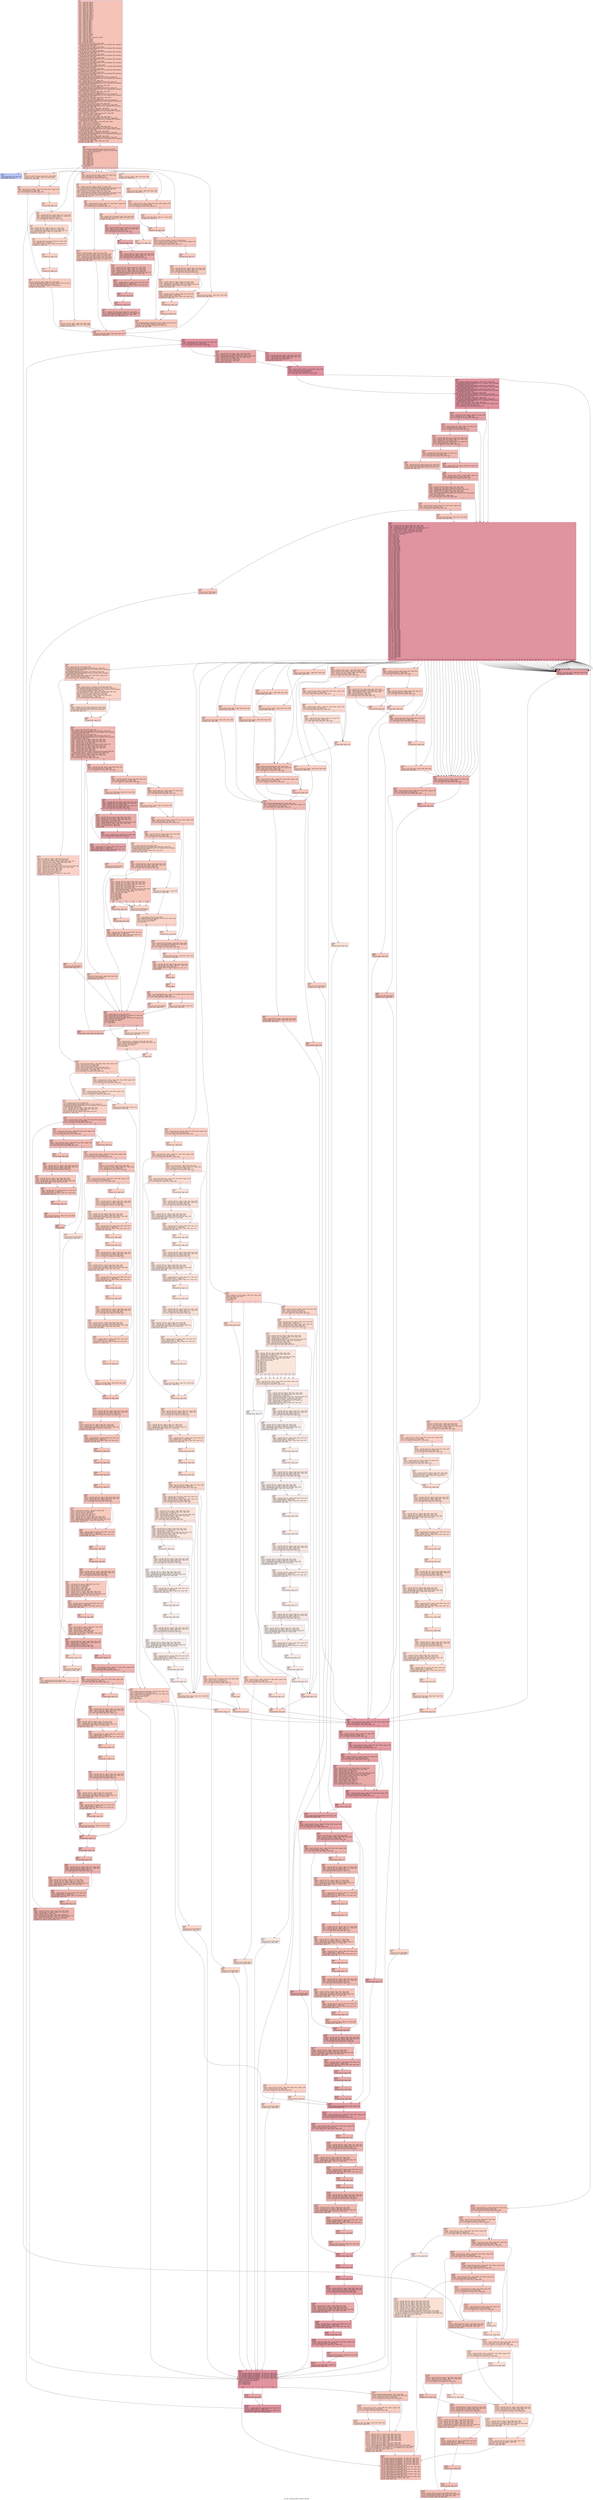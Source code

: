 digraph "CFG for 'quotearg_buffer_restyled' function" {
	label="CFG for 'quotearg_buffer_restyled' function";

	Node0x2534f90 [shape=record,color="#3d50c3ff", style=filled, fillcolor="#e8765c70",label="{%9:\l  %10 = alloca i64, align 8\l  %11 = alloca i8*, align 8\l  %12 = alloca i64, align 8\l  %13 = alloca i8*, align 8\l  %14 = alloca i64, align 8\l  %15 = alloca i32, align 4\l  %16 = alloca i32, align 4\l  %17 = alloca i32*, align 8\l  %18 = alloca i8*, align 8\l  %19 = alloca i8*, align 8\l  %20 = alloca i64, align 8\l  %21 = alloca i64, align 8\l  %22 = alloca i64, align 8\l  %23 = alloca i8*, align 8\l  %24 = alloca i64, align 8\l  %25 = alloca i8, align 1\l  %26 = alloca i8, align 1\l  %27 = alloca i8, align 1\l  %28 = alloca i8, align 1\l  %29 = alloca i8, align 1\l  %30 = alloca i8, align 1\l  %31 = alloca i8, align 1\l  %32 = alloca i8, align 1\l  %33 = alloca i8, align 1\l  %34 = alloca i8, align 1\l  %35 = alloca i8, align 1\l  %36 = alloca i32, align 4\l  %37 = alloca i64, align 8\l  %38 = alloca i8, align 1\l  %39 = alloca %struct.__mbstate_t, align 4\l  %40 = alloca i32, align 4\l  %41 = alloca i64, align 8\l  %42 = alloca i64, align 8\l  %43 = alloca i64, align 8\l  store i8* %0, i8** %11, align 8, !tbaa !1052\l  call void @llvm.dbg.declare(metadata i8** %11, metadata !982, metadata\l... !DIExpression()), !dbg !1056\l  store i64 %1, i64* %12, align 8, !tbaa !1057\l  call void @llvm.dbg.declare(metadata i64* %12, metadata !983, metadata\l... !DIExpression()), !dbg !1059\l  store i8* %2, i8** %13, align 8, !tbaa !1052\l  call void @llvm.dbg.declare(metadata i8** %13, metadata !984, metadata\l... !DIExpression()), !dbg !1060\l  store i64 %3, i64* %14, align 8, !tbaa !1057\l  call void @llvm.dbg.declare(metadata i64* %14, metadata !985, metadata\l... !DIExpression()), !dbg !1061\l  store i32 %4, i32* %15, align 4, !tbaa !1062\l  call void @llvm.dbg.declare(metadata i32* %15, metadata !986, metadata\l... !DIExpression()), !dbg !1063\l  store i32 %5, i32* %16, align 4, !tbaa !1064\l  call void @llvm.dbg.declare(metadata i32* %16, metadata !987, metadata\l... !DIExpression()), !dbg !1066\l  store i32* %6, i32** %17, align 8, !tbaa !1052\l  call void @llvm.dbg.declare(metadata i32** %17, metadata !988, metadata\l... !DIExpression()), !dbg !1067\l  store i8* %7, i8** %18, align 8, !tbaa !1052\l  call void @llvm.dbg.declare(metadata i8** %18, metadata !989, metadata\l... !DIExpression()), !dbg !1068\l  store i8* %8, i8** %19, align 8, !tbaa !1052\l  call void @llvm.dbg.declare(metadata i8** %19, metadata !990, metadata\l... !DIExpression()), !dbg !1069\l  %44 = bitcast i64* %20 to i8*, !dbg !1070\l  call void @llvm.lifetime.start.p0i8(i64 8, i8* %44) #22, !dbg !1070\l  call void @llvm.dbg.declare(metadata i64* %20, metadata !991, metadata\l... !DIExpression()), !dbg !1071\l  %45 = bitcast i64* %21 to i8*, !dbg !1072\l  call void @llvm.lifetime.start.p0i8(i64 8, i8* %45) #22, !dbg !1072\l  call void @llvm.dbg.declare(metadata i64* %21, metadata !992, metadata\l... !DIExpression()), !dbg !1073\l  store i64 0, i64* %21, align 8, !dbg !1073, !tbaa !1057\l  %46 = bitcast i64* %22 to i8*, !dbg !1074\l  call void @llvm.lifetime.start.p0i8(i64 8, i8* %46) #22, !dbg !1074\l  call void @llvm.dbg.declare(metadata i64* %22, metadata !993, metadata\l... !DIExpression()), !dbg !1075\l  store i64 0, i64* %22, align 8, !dbg !1075, !tbaa !1057\l  %47 = bitcast i8** %23 to i8*, !dbg !1076\l  call void @llvm.lifetime.start.p0i8(i64 8, i8* %47) #22, !dbg !1076\l  call void @llvm.dbg.declare(metadata i8** %23, metadata !994, metadata\l... !DIExpression()), !dbg !1077\l  store i8* null, i8** %23, align 8, !dbg !1077, !tbaa !1052\l  %48 = bitcast i64* %24 to i8*, !dbg !1078\l  call void @llvm.lifetime.start.p0i8(i64 8, i8* %48) #22, !dbg !1078\l  call void @llvm.dbg.declare(metadata i64* %24, metadata !995, metadata\l... !DIExpression()), !dbg !1079\l  store i64 0, i64* %24, align 8, !dbg !1079, !tbaa !1057\l  call void @llvm.lifetime.start.p0i8(i64 1, i8* %25) #22, !dbg !1080\l  call void @llvm.dbg.declare(metadata i8* %25, metadata !996, metadata\l... !DIExpression()), !dbg !1081\l  store i8 0, i8* %25, align 1, !dbg !1081, !tbaa !1082\l  call void @llvm.lifetime.start.p0i8(i64 1, i8* %26) #22, !dbg !1084\l  call void @llvm.dbg.declare(metadata i8* %26, metadata !997, metadata\l... !DIExpression()), !dbg !1085\l  %49 = call i64 @__ctype_get_mb_cur_max() #22, !dbg !1086\l  %50 = icmp eq i64 %49, 1, !dbg !1087\l  %51 = zext i1 %50 to i8, !dbg !1085\l  store i8 %51, i8* %26, align 1, !dbg !1085, !tbaa !1082\l  call void @llvm.lifetime.start.p0i8(i64 1, i8* %27) #22, !dbg !1088\l  call void @llvm.dbg.declare(metadata i8* %27, metadata !998, metadata\l... !DIExpression()), !dbg !1089\l  %52 = load i32, i32* %16, align 4, !dbg !1090, !tbaa !1064\l  %53 = and i32 %52, 2, !dbg !1091\l  %54 = icmp ne i32 %53, 0, !dbg !1092\l  %55 = zext i1 %54 to i8, !dbg !1089\l  store i8 %55, i8* %27, align 1, !dbg !1089, !tbaa !1082\l  call void @llvm.lifetime.start.p0i8(i64 1, i8* %28) #22, !dbg !1093\l  call void @llvm.dbg.declare(metadata i8* %28, metadata !999, metadata\l... !DIExpression()), !dbg !1094\l  store i8 0, i8* %28, align 1, !dbg !1094, !tbaa !1082\l  call void @llvm.lifetime.start.p0i8(i64 1, i8* %29) #22, !dbg !1095\l  call void @llvm.dbg.declare(metadata i8* %29, metadata !1000, metadata\l... !DIExpression()), !dbg !1096\l  store i8 0, i8* %29, align 1, !dbg !1096, !tbaa !1082\l  call void @llvm.lifetime.start.p0i8(i64 1, i8* %30) #22, !dbg !1097\l  call void @llvm.dbg.declare(metadata i8* %30, metadata !1001, metadata\l... !DIExpression()), !dbg !1098\l  store i8 1, i8* %30, align 1, !dbg !1098, !tbaa !1082\l  br label %56, !dbg !1097\l}"];
	Node0x2534f90 -> Node0x2535d40;
	Node0x2535d40 [shape=record,color="#3d50c3ff", style=filled, fillcolor="#e1675170",label="{%56:\l56:                                               \l  call void @llvm.dbg.label(metadata !1046), !dbg !1099\l  %57 = load i32, i32* %15, align 4, !dbg !1100, !tbaa !1062\l  switch i32 %57, label %145 [\l    i32 6, label %58\l    i32 5, label %59\l    i32 7, label %77\l    i32 8, label %78\l    i32 9, label %78\l    i32 10, label %78\l    i32 3, label %119\l    i32 1, label %120\l    i32 4, label %121\l    i32 2, label %126\l    i32 0, label %144\l  ], !dbg !1101\l|{<s0>def|<s1>6|<s2>5|<s3>7|<s4>8|<s5>9|<s6>10|<s7>3|<s8>1|<s9>4|<s10>2|<s11>0}}"];
	Node0x2535d40:s0 -> Node0x2536970;
	Node0x2535d40:s1 -> Node0x2535d90;
	Node0x2535d40:s2 -> Node0x2535de0;
	Node0x2535d40:s3 -> Node0x2536060;
	Node0x2535d40:s4 -> Node0x25360b0;
	Node0x2535d40:s5 -> Node0x25360b0;
	Node0x2535d40:s6 -> Node0x25360b0;
	Node0x2535d40:s7 -> Node0x2536510;
	Node0x2535d40:s8 -> Node0x2536560;
	Node0x2535d40:s9 -> Node0x25365b0;
	Node0x2535d40:s10 -> Node0x25366a0;
	Node0x2535d40:s11 -> Node0x2536920;
	Node0x2535d90 [shape=record,color="#3d50c3ff", style=filled, fillcolor="#f4987a70",label="{%58:\l58:                                               \l  store i32 5, i32* %15, align 4, !dbg !1102, !tbaa !1062\l  store i8 1, i8* %27, align 1, !dbg !1104, !tbaa !1082\l  br label %59, !dbg !1105\l}"];
	Node0x2535d90 -> Node0x2535de0;
	Node0x2535de0 [shape=record,color="#3d50c3ff", style=filled, fillcolor="#f08b6e70",label="{%59:\l59:                                               \l  %60 = load i8, i8* %27, align 1, !dbg !1106, !tbaa !1082, !range !1108\l  %61 = trunc i8 %60 to i1, !dbg !1106\l  br i1 %61, label %76, label %62, !dbg !1109\l|{<s0>T|<s1>F}}"];
	Node0x2535de0:s0 -> Node0x2536010;
	Node0x2535de0:s1 -> Node0x2535e30;
	Node0x2535e30 [shape=record,color="#3d50c3ff", style=filled, fillcolor="#f4987a70",label="{%62:\l62:                                               \l  br label %63, !dbg !1110\l}"];
	Node0x2535e30 -> Node0x2535e80;
	Node0x2535e80 [shape=record,color="#3d50c3ff", style=filled, fillcolor="#f4987a70",label="{%63:\l63:                                               \l  %64 = load i64, i64* %21, align 8, !dbg !1111, !tbaa !1057\l  %65 = load i64, i64* %12, align 8, !dbg !1111, !tbaa !1057\l  %66 = icmp ult i64 %64, %65, !dbg !1111\l  br i1 %66, label %67, label %71, !dbg !1114\l|{<s0>T|<s1>F}}"];
	Node0x2535e80:s0 -> Node0x2535ed0;
	Node0x2535e80:s1 -> Node0x2535f20;
	Node0x2535ed0 [shape=record,color="#3d50c3ff", style=filled, fillcolor="#f7a88970",label="{%67:\l67:                                               \l  %68 = load i8*, i8** %11, align 8, !dbg !1111, !tbaa !1052\l  %69 = load i64, i64* %21, align 8, !dbg !1111, !tbaa !1057\l  %70 = getelementptr inbounds i8, i8* %68, i64 %69, !dbg !1111\l  store i8 34, i8* %70, align 1, !dbg !1111, !tbaa !1062\l  br label %71, !dbg !1111\l}"];
	Node0x2535ed0 -> Node0x2535f20;
	Node0x2535f20 [shape=record,color="#3d50c3ff", style=filled, fillcolor="#f4987a70",label="{%71:\l71:                                               \l  %72 = load i64, i64* %21, align 8, !dbg !1114, !tbaa !1057\l  %73 = add i64 %72, 1, !dbg !1114\l  store i64 %73, i64* %21, align 8, !dbg !1114, !tbaa !1057\l  br label %74, !dbg !1114\l}"];
	Node0x2535f20 -> Node0x2535f70;
	Node0x2535f70 [shape=record,color="#3d50c3ff", style=filled, fillcolor="#f4987a70",label="{%74:\l74:                                               \l  br label %75, !dbg !1114\l}"];
	Node0x2535f70 -> Node0x2535fc0;
	Node0x2535fc0 [shape=record,color="#3d50c3ff", style=filled, fillcolor="#f4987a70",label="{%75:\l75:                                               \l  br label %76, !dbg !1114\l}"];
	Node0x2535fc0 -> Node0x2536010;
	Node0x2536010 [shape=record,color="#3d50c3ff", style=filled, fillcolor="#f08b6e70",label="{%76:\l76:                                               \l  store i8 1, i8* %25, align 1, !dbg !1115, !tbaa !1082\l  store i8* getelementptr inbounds ([2 x i8], [2 x i8]* @.str.10.153, i64 0,\l... i64 0), i8** %23, align 8, !dbg !1116, !tbaa !1052\l  store i64 1, i64* %24, align 8, !dbg !1117, !tbaa !1057\l  br label %146, !dbg !1118\l}"];
	Node0x2536010 -> Node0x25369c0;
	Node0x2536060 [shape=record,color="#3d50c3ff", style=filled, fillcolor="#f4987a70",label="{%77:\l77:                                               \l  store i8 1, i8* %25, align 1, !dbg !1119, !tbaa !1082\l  store i8 0, i8* %27, align 1, !dbg !1120, !tbaa !1082\l  br label %146, !dbg !1121\l}"];
	Node0x2536060 -> Node0x25369c0;
	Node0x25360b0 [shape=record,color="#3d50c3ff", style=filled, fillcolor="#ed836670",label="{%78:\l78:                                               \l  %79 = load i32, i32* %15, align 4, !dbg !1122, !tbaa !1062\l  %80 = icmp ne i32 %79, 10, !dbg !1125\l  br i1 %80, label %81, label %86, !dbg !1126\l|{<s0>T|<s1>F}}"];
	Node0x25360b0:s0 -> Node0x2536100;
	Node0x25360b0:s1 -> Node0x2536150;
	Node0x2536100 [shape=record,color="#3d50c3ff", style=filled, fillcolor="#f2907270",label="{%81:\l81:                                               \l  %82 = load i32, i32* %15, align 4, !dbg !1127, !tbaa !1062\l  %83 = call i8* @gettext_quote(i8* noundef getelementptr inbounds ([2 x i8],\l... [2 x i8]* @.str.11.154, i64 0, i64 0), i32 noundef %82), !dbg !1129\l  store i8* %83, i8** %18, align 8, !dbg !1130, !tbaa !1052\l  %84 = load i32, i32* %15, align 4, !dbg !1131, !tbaa !1062\l  %85 = call i8* @gettext_quote(i8* noundef getelementptr inbounds ([2 x i8],\l... [2 x i8]* @.str.12.155, i64 0, i64 0), i32 noundef %84), !dbg !1132\l  store i8* %85, i8** %19, align 8, !dbg !1133, !tbaa !1052\l  br label %86, !dbg !1134\l}"];
	Node0x2536100 -> Node0x2536150;
	Node0x2536150 [shape=record,color="#3d50c3ff", style=filled, fillcolor="#ed836670",label="{%86:\l86:                                               \l  %87 = load i8, i8* %27, align 1, !dbg !1135, !tbaa !1082, !range !1108\l  %88 = trunc i8 %87 to i1, !dbg !1135\l  br i1 %88, label %115, label %89, !dbg !1137\l|{<s0>T|<s1>F}}"];
	Node0x2536150:s0 -> Node0x25364c0;
	Node0x2536150:s1 -> Node0x25361a0;
	Node0x25361a0 [shape=record,color="#3d50c3ff", style=filled, fillcolor="#f2907270",label="{%89:\l89:                                               \l  %90 = load i8*, i8** %18, align 8, !dbg !1138, !tbaa !1052\l  store i8* %90, i8** %23, align 8, !dbg !1140, !tbaa !1052\l  br label %91, !dbg !1141\l}"];
	Node0x25361a0 -> Node0x25361f0;
	Node0x25361f0 [shape=record,color="#3d50c3ff", style=filled, fillcolor="#cc403a70",label="{%91:\l91:                                               \l  %92 = load i8*, i8** %23, align 8, !dbg !1142, !tbaa !1052\l  %93 = load i8, i8* %92, align 1, !dbg !1144, !tbaa !1062\l  %94 = icmp ne i8 %93, 0, !dbg !1145\l  br i1 %94, label %95, label %114, !dbg !1145\l|{<s0>T|<s1>F}}"];
	Node0x25361f0:s0 -> Node0x2536240;
	Node0x25361f0:s1 -> Node0x2536470;
	Node0x2536240 [shape=record,color="#3d50c3ff", style=filled, fillcolor="#cc403a70",label="{%95:\l95:                                               \l  br label %96, !dbg !1146\l}"];
	Node0x2536240 -> Node0x2536290;
	Node0x2536290 [shape=record,color="#3d50c3ff", style=filled, fillcolor="#cc403a70",label="{%96:\l96:                                               \l  %97 = load i64, i64* %21, align 8, !dbg !1147, !tbaa !1057\l  %98 = load i64, i64* %12, align 8, !dbg !1147, !tbaa !1057\l  %99 = icmp ult i64 %97, %98, !dbg !1147\l  br i1 %99, label %100, label %106, !dbg !1150\l|{<s0>T|<s1>F}}"];
	Node0x2536290:s0 -> Node0x25362e0;
	Node0x2536290:s1 -> Node0x2536330;
	Node0x25362e0 [shape=record,color="#3d50c3ff", style=filled, fillcolor="#d8564670",label="{%100:\l100:                                              \l  %101 = load i8*, i8** %23, align 8, !dbg !1147, !tbaa !1052\l  %102 = load i8, i8* %101, align 1, !dbg !1147, !tbaa !1062\l  %103 = load i8*, i8** %11, align 8, !dbg !1147, !tbaa !1052\l  %104 = load i64, i64* %21, align 8, !dbg !1147, !tbaa !1057\l  %105 = getelementptr inbounds i8, i8* %103, i64 %104, !dbg !1147\l  store i8 %102, i8* %105, align 1, !dbg !1147, !tbaa !1062\l  br label %106, !dbg !1147\l}"];
	Node0x25362e0 -> Node0x2536330;
	Node0x2536330 [shape=record,color="#3d50c3ff", style=filled, fillcolor="#cc403a70",label="{%106:\l106:                                              \l  %107 = load i64, i64* %21, align 8, !dbg !1150, !tbaa !1057\l  %108 = add i64 %107, 1, !dbg !1150\l  store i64 %108, i64* %21, align 8, !dbg !1150, !tbaa !1057\l  br label %109, !dbg !1150\l}"];
	Node0x2536330 -> Node0x2536380;
	Node0x2536380 [shape=record,color="#3d50c3ff", style=filled, fillcolor="#cc403a70",label="{%109:\l109:                                              \l  br label %110, !dbg !1150\l}"];
	Node0x2536380 -> Node0x25363d0;
	Node0x25363d0 [shape=record,color="#3d50c3ff", style=filled, fillcolor="#cc403a70",label="{%110:\l110:                                              \l  br label %111, !dbg !1150\l}"];
	Node0x25363d0 -> Node0x2536420;
	Node0x2536420 [shape=record,color="#3d50c3ff", style=filled, fillcolor="#cc403a70",label="{%111:\l111:                                              \l  %112 = load i8*, i8** %23, align 8, !dbg !1151, !tbaa !1052\l  %113 = getelementptr inbounds i8, i8* %112, i32 1, !dbg !1151\l  store i8* %113, i8** %23, align 8, !dbg !1151, !tbaa !1052\l  br label %91, !dbg !1152, !llvm.loop !1153\l}"];
	Node0x2536420 -> Node0x25361f0;
	Node0x2536470 [shape=record,color="#3d50c3ff", style=filled, fillcolor="#f2907270",label="{%114:\l114:                                              \l  br label %115, !dbg !1154\l}"];
	Node0x2536470 -> Node0x25364c0;
	Node0x25364c0 [shape=record,color="#3d50c3ff", style=filled, fillcolor="#ed836670",label="{%115:\l115:                                              \l  store i8 1, i8* %25, align 1, !dbg !1157, !tbaa !1082\l  %116 = load i8*, i8** %19, align 8, !dbg !1158, !tbaa !1052\l  store i8* %116, i8** %23, align 8, !dbg !1159, !tbaa !1052\l  %117 = load i8*, i8** %23, align 8, !dbg !1160, !tbaa !1052\l  %118 = call i64 @strlen(i8* noundef %117) #23, !dbg !1161\l  store i64 %118, i64* %24, align 8, !dbg !1162, !tbaa !1057\l  br label %146, !dbg !1163\l}"];
	Node0x25364c0 -> Node0x25369c0;
	Node0x2536510 [shape=record,color="#3d50c3ff", style=filled, fillcolor="#f4987a70",label="{%119:\l119:                                              \l  store i8 1, i8* %25, align 1, !dbg !1164, !tbaa !1082\l  br label %120, !dbg !1165\l}"];
	Node0x2536510 -> Node0x2536560;
	Node0x2536560 [shape=record,color="#3d50c3ff", style=filled, fillcolor="#f08b6e70",label="{%120:\l120:                                              \l  store i8 1, i8* %27, align 1, !dbg !1166, !tbaa !1082\l  br label %121, !dbg !1167\l}"];
	Node0x2536560 -> Node0x25365b0;
	Node0x25365b0 [shape=record,color="#3d50c3ff", style=filled, fillcolor="#ed836670",label="{%121:\l121:                                              \l  %122 = load i8, i8* %27, align 1, !dbg !1168, !tbaa !1082, !range !1108\l  %123 = trunc i8 %122 to i1, !dbg !1168\l  br i1 %123, label %125, label %124, !dbg !1170\l|{<s0>T|<s1>F}}"];
	Node0x25365b0:s0 -> Node0x2536650;
	Node0x25365b0:s1 -> Node0x2536600;
	Node0x2536600 [shape=record,color="#3d50c3ff", style=filled, fillcolor="#f2907270",label="{%124:\l124:                                              \l  store i8 1, i8* %25, align 1, !dbg !1171, !tbaa !1082\l  br label %125, !dbg !1172\l}"];
	Node0x2536600 -> Node0x2536650;
	Node0x2536650 [shape=record,color="#3d50c3ff", style=filled, fillcolor="#ed836670",label="{%125:\l125:                                              \l  br label %126, !dbg !1168\l}"];
	Node0x2536650 -> Node0x25366a0;
	Node0x25366a0 [shape=record,color="#3d50c3ff", style=filled, fillcolor="#ec7f6370",label="{%126:\l126:                                              \l  store i32 2, i32* %15, align 4, !dbg !1173, !tbaa !1062\l  %127 = load i8, i8* %27, align 1, !dbg !1174, !tbaa !1082, !range !1108\l  %128 = trunc i8 %127 to i1, !dbg !1174\l  br i1 %128, label %143, label %129, !dbg !1176\l|{<s0>T|<s1>F}}"];
	Node0x25366a0:s0 -> Node0x25368d0;
	Node0x25366a0:s1 -> Node0x25366f0;
	Node0x25366f0 [shape=record,color="#3d50c3ff", style=filled, fillcolor="#f08b6e70",label="{%129:\l129:                                              \l  br label %130, !dbg !1177\l}"];
	Node0x25366f0 -> Node0x2536740;
	Node0x2536740 [shape=record,color="#3d50c3ff", style=filled, fillcolor="#f08b6e70",label="{%130:\l130:                                              \l  %131 = load i64, i64* %21, align 8, !dbg !1178, !tbaa !1057\l  %132 = load i64, i64* %12, align 8, !dbg !1178, !tbaa !1057\l  %133 = icmp ult i64 %131, %132, !dbg !1178\l  br i1 %133, label %134, label %138, !dbg !1181\l|{<s0>T|<s1>F}}"];
	Node0x2536740:s0 -> Node0x2536790;
	Node0x2536740:s1 -> Node0x25367e0;
	Node0x2536790 [shape=record,color="#3d50c3ff", style=filled, fillcolor="#f4987a70",label="{%134:\l134:                                              \l  %135 = load i8*, i8** %11, align 8, !dbg !1178, !tbaa !1052\l  %136 = load i64, i64* %21, align 8, !dbg !1178, !tbaa !1057\l  %137 = getelementptr inbounds i8, i8* %135, i64 %136, !dbg !1178\l  store i8 39, i8* %137, align 1, !dbg !1178, !tbaa !1062\l  br label %138, !dbg !1178\l}"];
	Node0x2536790 -> Node0x25367e0;
	Node0x25367e0 [shape=record,color="#3d50c3ff", style=filled, fillcolor="#f08b6e70",label="{%138:\l138:                                              \l  %139 = load i64, i64* %21, align 8, !dbg !1181, !tbaa !1057\l  %140 = add i64 %139, 1, !dbg !1181\l  store i64 %140, i64* %21, align 8, !dbg !1181, !tbaa !1057\l  br label %141, !dbg !1181\l}"];
	Node0x25367e0 -> Node0x2536830;
	Node0x2536830 [shape=record,color="#3d50c3ff", style=filled, fillcolor="#f08b6e70",label="{%141:\l141:                                              \l  br label %142, !dbg !1181\l}"];
	Node0x2536830 -> Node0x2536880;
	Node0x2536880 [shape=record,color="#3d50c3ff", style=filled, fillcolor="#f08b6e70",label="{%142:\l142:                                              \l  br label %143, !dbg !1181\l}"];
	Node0x2536880 -> Node0x25368d0;
	Node0x25368d0 [shape=record,color="#3d50c3ff", style=filled, fillcolor="#ec7f6370",label="{%143:\l143:                                              \l  store i8* getelementptr inbounds ([2 x i8], [2 x i8]* @.str.12.155, i64 0,\l... i64 0), i8** %23, align 8, !dbg !1182, !tbaa !1052\l  store i64 1, i64* %24, align 8, !dbg !1183, !tbaa !1057\l  br label %146, !dbg !1184\l}"];
	Node0x25368d0 -> Node0x25369c0;
	Node0x2536920 [shape=record,color="#3d50c3ff", style=filled, fillcolor="#f4987a70",label="{%144:\l144:                                              \l  store i8 0, i8* %27, align 1, !dbg !1185, !tbaa !1082\l  br label %146, !dbg !1186\l}"];
	Node0x2536920 -> Node0x25369c0;
	Node0x2536970 [shape=record,color="#3d50c3ff", style=filled, fillcolor="#5b7ae570",label="{%145:\l145:                                              \l  call void @abort() #24, !dbg !1187\l  unreachable, !dbg !1187\l}"];
	Node0x25369c0 [shape=record,color="#3d50c3ff", style=filled, fillcolor="#e1675170",label="{%146:\l146:                                              \l  store i64 0, i64* %20, align 8, !dbg !1188, !tbaa !1057\l  br label %147, !dbg !1189\l}"];
	Node0x25369c0 -> Node0x2536a10;
	Node0x2536a10 [shape=record,color="#b70d28ff", style=filled, fillcolor="#b70d2870",label="{%147:\l147:                                              \l  %148 = load i64, i64* %14, align 8, !dbg !1190, !tbaa !1057\l  %149 = icmp eq i64 %148, -1, !dbg !1191\l  br i1 %149, label %150, label %158, !dbg !1190\l|{<s0>T|<s1>F}}"];
	Node0x2536a10:s0 -> Node0x2536a60;
	Node0x2536a10:s1 -> Node0x2536ab0;
	Node0x2536a60 [shape=record,color="#3d50c3ff", style=filled, fillcolor="#ca3b3770",label="{%150:\l150:                                              \l  %151 = load i8*, i8** %13, align 8, !dbg !1192, !tbaa !1052\l  %152 = load i64, i64* %20, align 8, !dbg !1193, !tbaa !1057\l  %153 = getelementptr inbounds i8, i8* %151, i64 %152, !dbg !1192\l  %154 = load i8, i8* %153, align 1, !dbg !1192, !tbaa !1062\l  %155 = sext i8 %154 to i32, !dbg !1192\l  %156 = icmp eq i32 %155, 0, !dbg !1194\l  %157 = zext i1 %156 to i32, !dbg !1194\l  br label %163, !dbg !1190\l}"];
	Node0x2536a60 -> Node0x2536b00;
	Node0x2536ab0 [shape=record,color="#b70d28ff", style=filled, fillcolor="#be242e70",label="{%158:\l158:                                              \l  %159 = load i64, i64* %20, align 8, !dbg !1195, !tbaa !1057\l  %160 = load i64, i64* %14, align 8, !dbg !1196, !tbaa !1057\l  %161 = icmp eq i64 %159, %160, !dbg !1197\l  %162 = zext i1 %161 to i32, !dbg !1197\l  br label %163, !dbg !1190\l}"];
	Node0x2536ab0 -> Node0x2536b00;
	Node0x2536b00 [shape=record,color="#b70d28ff", style=filled, fillcolor="#b70d2870",label="{%163:\l163:                                              \l  %164 = phi i32 [ %157, %150 ], [ %162, %158 ], !dbg !1190\l  %165 = icmp ne i32 %164, 0, !dbg !1198\l  %166 = xor i1 %165, true, !dbg !1198\l  br i1 %166, label %167, label %1079, !dbg !1199\l|{<s0>T|<s1>F}}"];
	Node0x2536b00:s0 -> Node0x2536b50;
	Node0x2536b00:s1 -> Node0x253d7c0;
	Node0x2536b50 [shape=record,color="#b70d28ff", style=filled, fillcolor="#b70d2870",label="{%167:\l167:                                              \l  call void @llvm.lifetime.start.p0i8(i64 1, i8* %31) #22, !dbg !1200\l  call void @llvm.dbg.declare(metadata i8* %31, metadata !1002, metadata\l... !DIExpression()), !dbg !1201\l  call void @llvm.lifetime.start.p0i8(i64 1, i8* %32) #22, !dbg !1202\l  call void @llvm.dbg.declare(metadata i8* %32, metadata !1006, metadata\l... !DIExpression()), !dbg !1203\l  call void @llvm.lifetime.start.p0i8(i64 1, i8* %33) #22, !dbg !1204\l  call void @llvm.dbg.declare(metadata i8* %33, metadata !1007, metadata\l... !DIExpression()), !dbg !1205\l  store i8 0, i8* %33, align 1, !dbg !1205, !tbaa !1082\l  call void @llvm.lifetime.start.p0i8(i64 1, i8* %34) #22, !dbg !1206\l  call void @llvm.dbg.declare(metadata i8* %34, metadata !1008, metadata\l... !DIExpression()), !dbg !1207\l  store i8 0, i8* %34, align 1, !dbg !1207, !tbaa !1082\l  call void @llvm.lifetime.start.p0i8(i64 1, i8* %35) #22, !dbg !1208\l  call void @llvm.dbg.declare(metadata i8* %35, metadata !1009, metadata\l... !DIExpression()), !dbg !1209\l  store i8 0, i8* %35, align 1, !dbg !1209, !tbaa !1082\l  %168 = load i8, i8* %25, align 1, !dbg !1210, !tbaa !1082, !range !1108\l  %169 = trunc i8 %168 to i1, !dbg !1210\l  br i1 %169, label %170, label %206, !dbg !1212\l|{<s0>T|<s1>F}}"];
	Node0x2536b50:s0 -> Node0x2536ba0;
	Node0x2536b50:s1 -> Node0x2536f10;
	Node0x2536ba0 [shape=record,color="#3d50c3ff", style=filled, fillcolor="#c32e3170",label="{%170:\l170:                                              \l  %171 = load i32, i32* %15, align 4, !dbg !1213, !tbaa !1062\l  %172 = icmp ne i32 %171, 2, !dbg !1214\l  br i1 %172, label %173, label %206, !dbg !1215\l|{<s0>T|<s1>F}}"];
	Node0x2536ba0:s0 -> Node0x2536bf0;
	Node0x2536ba0:s1 -> Node0x2536f10;
	Node0x2536bf0 [shape=record,color="#3d50c3ff", style=filled, fillcolor="#d0473d70",label="{%173:\l173:                                              \l  %174 = load i64, i64* %24, align 8, !dbg !1216, !tbaa !1057\l  %175 = icmp ne i64 %174, 0, !dbg !1216\l  br i1 %175, label %176, label %206, !dbg !1217\l|{<s0>T|<s1>F}}"];
	Node0x2536bf0:s0 -> Node0x2536c40;
	Node0x2536bf0:s1 -> Node0x2536f10;
	Node0x2536c40 [shape=record,color="#3d50c3ff", style=filled, fillcolor="#d6524470",label="{%176:\l176:                                              \l  %177 = load i64, i64* %20, align 8, !dbg !1218, !tbaa !1057\l  %178 = load i64, i64* %24, align 8, !dbg !1219, !tbaa !1057\l  %179 = add i64 %177, %178, !dbg !1220\l  %180 = load i64, i64* %14, align 8, !dbg !1221, !tbaa !1057\l  %181 = icmp eq i64 %180, -1, !dbg !1222\l  br i1 %181, label %182, label %188, !dbg !1223\l|{<s0>T|<s1>F}}"];
	Node0x2536c40:s0 -> Node0x2536c90;
	Node0x2536c40:s1 -> Node0x2536d30;
	Node0x2536c90 [shape=record,color="#3d50c3ff", style=filled, fillcolor="#e1675170",label="{%182:\l182:                                              \l  %183 = load i64, i64* %24, align 8, !dbg !1224, !tbaa !1057\l  %184 = icmp ult i64 1, %183, !dbg !1225\l  br i1 %184, label %185, label %188, !dbg !1221\l|{<s0>T|<s1>F}}"];
	Node0x2536c90:s0 -> Node0x2536ce0;
	Node0x2536c90:s1 -> Node0x2536d30;
	Node0x2536ce0 [shape=record,color="#3d50c3ff", style=filled, fillcolor="#e97a5f70",label="{%185:\l185:                                              \l  %186 = load i8*, i8** %13, align 8, !dbg !1226, !tbaa !1052\l  %187 = call i64 @strlen(i8* noundef %186) #23, !dbg !1227\l  store i64 %187, i64* %14, align 8, !dbg !1228, !tbaa !1057\l  br label %190, !dbg !1221\l}"];
	Node0x2536ce0 -> Node0x2536d80;
	Node0x2536d30 [shape=record,color="#3d50c3ff", style=filled, fillcolor="#d8564670",label="{%188:\l188:                                              \l  %189 = load i64, i64* %14, align 8, !dbg !1229, !tbaa !1057\l  br label %190, !dbg !1221\l}"];
	Node0x2536d30 -> Node0x2536d80;
	Node0x2536d80 [shape=record,color="#3d50c3ff", style=filled, fillcolor="#d6524470",label="{%190:\l190:                                              \l  %191 = phi i64 [ %187, %185 ], [ %189, %188 ], !dbg !1221\l  %192 = icmp ule i64 %179, %191, !dbg !1230\l  br i1 %192, label %193, label %206, !dbg !1231\l|{<s0>T|<s1>F}}"];
	Node0x2536d80:s0 -> Node0x2536dd0;
	Node0x2536d80:s1 -> Node0x2536f10;
	Node0x2536dd0 [shape=record,color="#3d50c3ff", style=filled, fillcolor="#de614d70",label="{%193:\l193:                                              \l  %194 = load i8*, i8** %13, align 8, !dbg !1232, !tbaa !1052\l  %195 = load i64, i64* %20, align 8, !dbg !1233, !tbaa !1057\l  %196 = getelementptr inbounds i8, i8* %194, i64 %195, !dbg !1234\l  %197 = load i8*, i8** %23, align 8, !dbg !1235, !tbaa !1052\l  %198 = load i64, i64* %24, align 8, !dbg !1236, !tbaa !1057\l  %199 = call i32 @memcmp(i8* noundef %196, i8* noundef %197, i64 noundef\l... %198) #23, !dbg !1237\l  %200 = icmp eq i32 %199, 0, !dbg !1238\l  br i1 %200, label %201, label %206, !dbg !1239\l|{<s0>T|<s1>F}}"];
	Node0x2536dd0:s0 -> Node0x2536e20;
	Node0x2536dd0:s1 -> Node0x2536f10;
	Node0x2536e20 [shape=record,color="#3d50c3ff", style=filled, fillcolor="#e97a5f70",label="{%201:\l201:                                              \l  %202 = load i8, i8* %27, align 1, !dbg !1240, !tbaa !1082, !range !1108\l  %203 = trunc i8 %202 to i1, !dbg !1240\l  br i1 %203, label %204, label %205, !dbg !1243\l|{<s0>T|<s1>F}}"];
	Node0x2536e20:s0 -> Node0x2536e70;
	Node0x2536e20:s1 -> Node0x2536ec0;
	Node0x2536e70 [shape=record,color="#3d50c3ff", style=filled, fillcolor="#ef886b70",label="{%204:\l204:                                              \l  store i32 16, i32* %36, align 4\l  br label %1073, !dbg !1244\l}"];
	Node0x2536e70 -> Node0x253d6d0;
	Node0x2536ec0 [shape=record,color="#3d50c3ff", style=filled, fillcolor="#ef886b70",label="{%205:\l205:                                              \l  store i8 1, i8* %33, align 1, !dbg !1245, !tbaa !1082\l  br label %206, !dbg !1246\l}"];
	Node0x2536ec0 -> Node0x2536f10;
	Node0x2536f10 [shape=record,color="#b70d28ff", style=filled, fillcolor="#b70d2870",label="{%206:\l206:                                              \l  %207 = load i8*, i8** %13, align 8, !dbg !1247, !tbaa !1052\l  %208 = load i64, i64* %20, align 8, !dbg !1248, !tbaa !1057\l  %209 = getelementptr inbounds i8, i8* %207, i64 %208, !dbg !1247\l  %210 = load i8, i8* %209, align 1, !dbg !1247, !tbaa !1062\l  store i8 %210, i8* %31, align 1, !dbg !1249, !tbaa !1062\l  %211 = load i8, i8* %31, align 1, !dbg !1250, !tbaa !1062\l  %212 = zext i8 %211 to i32, !dbg !1250\l  switch i32 %212, label %567 [\l    i32 0, label %213\l    i32 63, label %341\l    i32 7, label %441\l    i32 8, label %442\l    i32 12, label %443\l    i32 10, label %444\l    i32 13, label %445\l    i32 9, label %446\l    i32 11, label %447\l    i32 92, label %448\l    i32 123, label %482\l    i32 125, label %482\l    i32 35, label %496\l    i32 126, label %496\l    i32 32, label %501\l    i32 33, label %502\l    i32 34, label %502\l    i32 36, label %502\l    i32 38, label %502\l    i32 40, label %502\l    i32 41, label %502\l    i32 42, label %502\l    i32 59, label %502\l    i32 60, label %502\l    i32 61, label %502\l    i32 62, label %502\l    i32 91, label %502\l    i32 94, label %502\l    i32 96, label %502\l    i32 124, label %502\l    i32 39, label %510\l    i32 37, label %566\l    i32 43, label %566\l    i32 44, label %566\l    i32 45, label %566\l    i32 46, label %566\l    i32 47, label %566\l    i32 48, label %566\l    i32 49, label %566\l    i32 50, label %566\l    i32 51, label %566\l    i32 52, label %566\l    i32 53, label %566\l    i32 54, label %566\l    i32 55, label %566\l    i32 56, label %566\l    i32 57, label %566\l    i32 58, label %566\l    i32 65, label %566\l    i32 66, label %566\l    i32 67, label %566\l    i32 68, label %566\l    i32 69, label %566\l    i32 70, label %566\l    i32 71, label %566\l    i32 72, label %566\l    i32 73, label %566\l    i32 74, label %566\l    i32 75, label %566\l    i32 76, label %566\l    i32 77, label %566\l    i32 78, label %566\l    i32 79, label %566\l    i32 80, label %566\l    i32 81, label %566\l    i32 82, label %566\l    i32 83, label %566\l    i32 84, label %566\l    i32 85, label %566\l    i32 86, label %566\l    i32 87, label %566\l    i32 88, label %566\l    i32 89, label %566\l    i32 90, label %566\l    i32 93, label %566\l    i32 95, label %566\l    i32 97, label %566\l    i32 98, label %566\l    i32 99, label %566\l    i32 100, label %566\l    i32 101, label %566\l    i32 102, label %566\l    i32 103, label %566\l    i32 104, label %566\l    i32 105, label %566\l    i32 106, label %566\l    i32 107, label %566\l    i32 108, label %566\l    i32 109, label %566\l    i32 110, label %566\l    i32 111, label %566\l    i32 112, label %566\l    i32 113, label %566\l    i32 114, label %566\l    i32 115, label %566\l    i32 116, label %566\l    i32 117, label %566\l    i32 118, label %566\l    i32 119, label %566\l    i32 120, label %566\l    i32 121, label %566\l    i32 122, label %566\l  ], !dbg !1251\l|{<s0>def|<s1>0|<s2>63|<s3>7|<s4>8|<s5>12|<s6>10|<s7>13|<s8>9|<s9>11|<s10>92|<s11>123|<s12>125|<s13>35|<s14>126|<s15>32|<s16>33|<s17>34|<s18>36|<s19>38|<s20>40|<s21>41|<s22>42|<s23>59|<s24>60|<s25>61|<s26>62|<s27>91|<s28>94|<s29>96|<s30>124|<s31>39|<s32>37|<s33>43|<s34>44|<s35>45|<s36>46|<s37>47|<s38>48|<s39>49|<s40>50|<s41>51|<s42>52|<s43>53|<s44>54|<s45>55|<s46>56|<s47>57|<s48>58|<s49>65|<s50>66|<s51>67|<s52>68|<s53>69|<s54>70|<s55>71|<s56>72|<s57>73|<s58>74|<s59>75|<s60>76|<s61>77|<s62>78|<s63>79|<s64>truncated...}}"];
	Node0x2536f10:s0 -> Node0x2539cb0;
	Node0x2536f10:s1 -> Node0x2536f60;
	Node0x2536f10:s2 -> Node0x2537eb0;
	Node0x2536f10:s3 -> Node0x25389f0;
	Node0x2536f10:s4 -> Node0x2538a40;
	Node0x2536f10:s5 -> Node0x2538a90;
	Node0x2536f10:s6 -> Node0x2538ae0;
	Node0x2536f10:s7 -> Node0x2538b30;
	Node0x2536f10:s8 -> Node0x2538b80;
	Node0x2536f10:s9 -> Node0x2538bd0;
	Node0x2536f10:s10 -> Node0x2538c20;
	Node0x2536f10:s11 -> Node0x2539120;
	Node0x2536f10:s12 -> Node0x2539120;
	Node0x2536f10:s13 -> Node0x25392b0;
	Node0x2536f10:s14 -> Node0x25392b0;
	Node0x2536f10:s15 -> Node0x25393a0;
	Node0x2536f10:s16 -> Node0x25393f0;
	Node0x2536f10:s17 -> Node0x25393f0;
	Node0x2536f10:s18 -> Node0x25393f0;
	Node0x2536f10:s19 -> Node0x25393f0;
	Node0x2536f10:s20 -> Node0x25393f0;
	Node0x2536f10:s21 -> Node0x25393f0;
	Node0x2536f10:s22 -> Node0x25393f0;
	Node0x2536f10:s23 -> Node0x25393f0;
	Node0x2536f10:s24 -> Node0x25393f0;
	Node0x2536f10:s25 -> Node0x25393f0;
	Node0x2536f10:s26 -> Node0x25393f0;
	Node0x2536f10:s27 -> Node0x25393f0;
	Node0x2536f10:s28 -> Node0x25393f0;
	Node0x2536f10:s29 -> Node0x25393f0;
	Node0x2536f10:s30 -> Node0x25393f0;
	Node0x2536f10:s31 -> Node0x2539530;
	Node0x2536f10:s32 -> Node0x2539c60;
	Node0x2536f10:s33 -> Node0x2539c60;
	Node0x2536f10:s34 -> Node0x2539c60;
	Node0x2536f10:s35 -> Node0x2539c60;
	Node0x2536f10:s36 -> Node0x2539c60;
	Node0x2536f10:s37 -> Node0x2539c60;
	Node0x2536f10:s38 -> Node0x2539c60;
	Node0x2536f10:s39 -> Node0x2539c60;
	Node0x2536f10:s40 -> Node0x2539c60;
	Node0x2536f10:s41 -> Node0x2539c60;
	Node0x2536f10:s42 -> Node0x2539c60;
	Node0x2536f10:s43 -> Node0x2539c60;
	Node0x2536f10:s44 -> Node0x2539c60;
	Node0x2536f10:s45 -> Node0x2539c60;
	Node0x2536f10:s46 -> Node0x2539c60;
	Node0x2536f10:s47 -> Node0x2539c60;
	Node0x2536f10:s48 -> Node0x2539c60;
	Node0x2536f10:s49 -> Node0x2539c60;
	Node0x2536f10:s50 -> Node0x2539c60;
	Node0x2536f10:s51 -> Node0x2539c60;
	Node0x2536f10:s52 -> Node0x2539c60;
	Node0x2536f10:s53 -> Node0x2539c60;
	Node0x2536f10:s54 -> Node0x2539c60;
	Node0x2536f10:s55 -> Node0x2539c60;
	Node0x2536f10:s56 -> Node0x2539c60;
	Node0x2536f10:s57 -> Node0x2539c60;
	Node0x2536f10:s58 -> Node0x2539c60;
	Node0x2536f10:s59 -> Node0x2539c60;
	Node0x2536f10:s60 -> Node0x2539c60;
	Node0x2536f10:s61 -> Node0x2539c60;
	Node0x2536f10:s62 -> Node0x2539c60;
	Node0x2536f10:s63 -> Node0x2539c60;
	Node0x2536f10:s64 -> Node0x2539c60;
	Node0x2536f10:s64 -> Node0x2539c60;
	Node0x2536f10:s64 -> Node0x2539c60;
	Node0x2536f10:s64 -> Node0x2539c60;
	Node0x2536f10:s64 -> Node0x2539c60;
	Node0x2536f10:s64 -> Node0x2539c60;
	Node0x2536f10:s64 -> Node0x2539c60;
	Node0x2536f10:s64 -> Node0x2539c60;
	Node0x2536f10:s64 -> Node0x2539c60;
	Node0x2536f10:s64 -> Node0x2539c60;
	Node0x2536f10:s64 -> Node0x2539c60;
	Node0x2536f10:s64 -> Node0x2539c60;
	Node0x2536f10:s64 -> Node0x2539c60;
	Node0x2536f10:s64 -> Node0x2539c60;
	Node0x2536f10:s64 -> Node0x2539c60;
	Node0x2536f10:s64 -> Node0x2539c60;
	Node0x2536f10:s64 -> Node0x2539c60;
	Node0x2536f10:s64 -> Node0x2539c60;
	Node0x2536f10:s64 -> Node0x2539c60;
	Node0x2536f10:s64 -> Node0x2539c60;
	Node0x2536f10:s64 -> Node0x2539c60;
	Node0x2536f10:s64 -> Node0x2539c60;
	Node0x2536f10:s64 -> Node0x2539c60;
	Node0x2536f10:s64 -> Node0x2539c60;
	Node0x2536f10:s64 -> Node0x2539c60;
	Node0x2536f10:s64 -> Node0x2539c60;
	Node0x2536f10:s64 -> Node0x2539c60;
	Node0x2536f10:s64 -> Node0x2539c60;
	Node0x2536f10:s64 -> Node0x2539c60;
	Node0x2536f10:s64 -> Node0x2539c60;
	Node0x2536f10:s64 -> Node0x2539c60;
	Node0x2536f10:s64 -> Node0x2539c60;
	Node0x2536f10:s64 -> Node0x2539c60;
	Node0x2536f10:s64 -> Node0x2539c60;
	Node0x2536f10:s64 -> Node0x2539c60;
	Node0x2536f10:s64 -> Node0x2539c60;
	Node0x2536f10:s64 -> Node0x2539c60;
	Node0x2536f10:s64 -> Node0x2539c60;
	Node0x2536f10:s64 -> Node0x2539c60;
	Node0x2536f60 [shape=record,color="#3d50c3ff", style=filled, fillcolor="#f2907270",label="{%213:\l213:                                              \l  %214 = load i8, i8* %25, align 1, !dbg !1252, !tbaa !1082, !range !1108\l  %215 = trunc i8 %214 to i1, !dbg !1252\l  br i1 %215, label %216, label %334, !dbg !1254\l|{<s0>T|<s1>F}}"];
	Node0x2536f60:s0 -> Node0x2536fb0;
	Node0x2536f60:s1 -> Node0x2537d70;
	Node0x2536fb0 [shape=record,color="#3d50c3ff", style=filled, fillcolor="#f59c7d70",label="{%216:\l216:                                              \l  br label %217, !dbg !1255\l}"];
	Node0x2536fb0 -> Node0x2537000;
	Node0x2537000 [shape=record,color="#3d50c3ff", style=filled, fillcolor="#f59c7d70",label="{%217:\l217:                                              \l  %218 = load i8, i8* %27, align 1, !dbg !1257, !tbaa !1082, !range !1108\l  %219 = trunc i8 %218 to i1, !dbg !1257\l  br i1 %219, label %220, label %221, !dbg !1260\l|{<s0>T|<s1>F}}"];
	Node0x2537000:s0 -> Node0x2537050;
	Node0x2537000:s1 -> Node0x25370a0;
	Node0x2537050 [shape=record,color="#3d50c3ff", style=filled, fillcolor="#f7a88970",label="{%220:\l220:                                              \l  store i32 16, i32* %36, align 4\l  br label %1073, !dbg !1257\l}"];
	Node0x2537050 -> Node0x253d6d0;
	Node0x25370a0 [shape=record,color="#3d50c3ff", style=filled, fillcolor="#f7a88970",label="{%221:\l221:                                              \l  store i8 1, i8* %34, align 1, !dbg !1260, !tbaa !1082\l  %222 = load i32, i32* %15, align 4, !dbg !1261, !tbaa !1062\l  %223 = icmp eq i32 %222, 2, !dbg !1261\l  br i1 %223, label %224, label %267, !dbg !1261\l|{<s0>T|<s1>F}}"];
	Node0x25370a0:s0 -> Node0x25370f0;
	Node0x25370a0:s1 -> Node0x2537640;
	Node0x25370f0 [shape=record,color="#3d50c3ff", style=filled, fillcolor="#f7b59970",label="{%224:\l224:                                              \l  %225 = load i8, i8* %28, align 1, !dbg !1261, !tbaa !1082, !range !1108\l  %226 = trunc i8 %225 to i1, !dbg !1261\l  br i1 %226, label %267, label %227, !dbg !1260\l|{<s0>T|<s1>F}}"];
	Node0x25370f0:s0 -> Node0x2537640;
	Node0x25370f0:s1 -> Node0x2537140;
	Node0x2537140 [shape=record,color="#3d50c3ff", style=filled, fillcolor="#f6bfa670",label="{%227:\l227:                                              \l  br label %228, !dbg !1263\l}"];
	Node0x2537140 -> Node0x2537190;
	Node0x2537190 [shape=record,color="#3d50c3ff", style=filled, fillcolor="#f6bfa670",label="{%228:\l228:                                              \l  %229 = load i64, i64* %21, align 8, !dbg !1265, !tbaa !1057\l  %230 = load i64, i64* %12, align 8, !dbg !1265, !tbaa !1057\l  %231 = icmp ult i64 %229, %230, !dbg !1265\l  br i1 %231, label %232, label %236, !dbg !1268\l|{<s0>T|<s1>F}}"];
	Node0x2537190:s0 -> Node0x25371e0;
	Node0x2537190:s1 -> Node0x2537230;
	Node0x25371e0 [shape=record,color="#3d50c3ff", style=filled, fillcolor="#f3c7b170",label="{%232:\l232:                                              \l  %233 = load i8*, i8** %11, align 8, !dbg !1265, !tbaa !1052\l  %234 = load i64, i64* %21, align 8, !dbg !1265, !tbaa !1057\l  %235 = getelementptr inbounds i8, i8* %233, i64 %234, !dbg !1265\l  store i8 39, i8* %235, align 1, !dbg !1265, !tbaa !1062\l  br label %236, !dbg !1265\l}"];
	Node0x25371e0 -> Node0x2537230;
	Node0x2537230 [shape=record,color="#3d50c3ff", style=filled, fillcolor="#f6bfa670",label="{%236:\l236:                                              \l  %237 = load i64, i64* %21, align 8, !dbg !1268, !tbaa !1057\l  %238 = add i64 %237, 1, !dbg !1268\l  store i64 %238, i64* %21, align 8, !dbg !1268, !tbaa !1057\l  br label %239, !dbg !1268\l}"];
	Node0x2537230 -> Node0x2537280;
	Node0x2537280 [shape=record,color="#3d50c3ff", style=filled, fillcolor="#f6bfa670",label="{%239:\l239:                                              \l  br label %240, !dbg !1268\l}"];
	Node0x2537280 -> Node0x25372d0;
	Node0x25372d0 [shape=record,color="#3d50c3ff", style=filled, fillcolor="#f6bfa670",label="{%240:\l240:                                              \l  br label %241, !dbg !1263\l}"];
	Node0x25372d0 -> Node0x2537320;
	Node0x2537320 [shape=record,color="#3d50c3ff", style=filled, fillcolor="#f6bfa670",label="{%241:\l241:                                              \l  %242 = load i64, i64* %21, align 8, !dbg !1269, !tbaa !1057\l  %243 = load i64, i64* %12, align 8, !dbg !1269, !tbaa !1057\l  %244 = icmp ult i64 %242, %243, !dbg !1269\l  br i1 %244, label %245, label %249, !dbg !1272\l|{<s0>T|<s1>F}}"];
	Node0x2537320:s0 -> Node0x2537370;
	Node0x2537320:s1 -> Node0x25373c0;
	Node0x2537370 [shape=record,color="#3d50c3ff", style=filled, fillcolor="#f3c7b170",label="{%245:\l245:                                              \l  %246 = load i8*, i8** %11, align 8, !dbg !1269, !tbaa !1052\l  %247 = load i64, i64* %21, align 8, !dbg !1269, !tbaa !1057\l  %248 = getelementptr inbounds i8, i8* %246, i64 %247, !dbg !1269\l  store i8 36, i8* %248, align 1, !dbg !1269, !tbaa !1062\l  br label %249, !dbg !1269\l}"];
	Node0x2537370 -> Node0x25373c0;
	Node0x25373c0 [shape=record,color="#3d50c3ff", style=filled, fillcolor="#f6bfa670",label="{%249:\l249:                                              \l  %250 = load i64, i64* %21, align 8, !dbg !1272, !tbaa !1057\l  %251 = add i64 %250, 1, !dbg !1272\l  store i64 %251, i64* %21, align 8, !dbg !1272, !tbaa !1057\l  br label %252, !dbg !1272\l}"];
	Node0x25373c0 -> Node0x2537410;
	Node0x2537410 [shape=record,color="#3d50c3ff", style=filled, fillcolor="#f6bfa670",label="{%252:\l252:                                              \l  br label %253, !dbg !1272\l}"];
	Node0x2537410 -> Node0x2537460;
	Node0x2537460 [shape=record,color="#3d50c3ff", style=filled, fillcolor="#f6bfa670",label="{%253:\l253:                                              \l  br label %254, !dbg !1263\l}"];
	Node0x2537460 -> Node0x25374b0;
	Node0x25374b0 [shape=record,color="#3d50c3ff", style=filled, fillcolor="#f6bfa670",label="{%254:\l254:                                              \l  %255 = load i64, i64* %21, align 8, !dbg !1273, !tbaa !1057\l  %256 = load i64, i64* %12, align 8, !dbg !1273, !tbaa !1057\l  %257 = icmp ult i64 %255, %256, !dbg !1273\l  br i1 %257, label %258, label %262, !dbg !1276\l|{<s0>T|<s1>F}}"];
	Node0x25374b0:s0 -> Node0x2537500;
	Node0x25374b0:s1 -> Node0x2537550;
	Node0x2537500 [shape=record,color="#3d50c3ff", style=filled, fillcolor="#f3c7b170",label="{%258:\l258:                                              \l  %259 = load i8*, i8** %11, align 8, !dbg !1273, !tbaa !1052\l  %260 = load i64, i64* %21, align 8, !dbg !1273, !tbaa !1057\l  %261 = getelementptr inbounds i8, i8* %259, i64 %260, !dbg !1273\l  store i8 39, i8* %261, align 1, !dbg !1273, !tbaa !1062\l  br label %262, !dbg !1273\l}"];
	Node0x2537500 -> Node0x2537550;
	Node0x2537550 [shape=record,color="#3d50c3ff", style=filled, fillcolor="#f6bfa670",label="{%262:\l262:                                              \l  %263 = load i64, i64* %21, align 8, !dbg !1276, !tbaa !1057\l  %264 = add i64 %263, 1, !dbg !1276\l  store i64 %264, i64* %21, align 8, !dbg !1276, !tbaa !1057\l  br label %265, !dbg !1276\l}"];
	Node0x2537550 -> Node0x25375a0;
	Node0x25375a0 [shape=record,color="#3d50c3ff", style=filled, fillcolor="#f6bfa670",label="{%265:\l265:                                              \l  br label %266, !dbg !1276\l}"];
	Node0x25375a0 -> Node0x25375f0;
	Node0x25375f0 [shape=record,color="#3d50c3ff", style=filled, fillcolor="#f6bfa670",label="{%266:\l266:                                              \l  store i8 1, i8* %28, align 1, !dbg !1263, !tbaa !1082\l  br label %267, !dbg !1263\l}"];
	Node0x25375f0 -> Node0x2537640;
	Node0x2537640 [shape=record,color="#3d50c3ff", style=filled, fillcolor="#f7a88970",label="{%267:\l267:                                              \l  br label %268, !dbg !1260\l}"];
	Node0x2537640 -> Node0x2537690;
	Node0x2537690 [shape=record,color="#3d50c3ff", style=filled, fillcolor="#f7a88970",label="{%268:\l268:                                              \l  %269 = load i64, i64* %21, align 8, !dbg !1277, !tbaa !1057\l  %270 = load i64, i64* %12, align 8, !dbg !1277, !tbaa !1057\l  %271 = icmp ult i64 %269, %270, !dbg !1277\l  br i1 %271, label %272, label %276, !dbg !1280\l|{<s0>T|<s1>F}}"];
	Node0x2537690:s0 -> Node0x25376e0;
	Node0x2537690:s1 -> Node0x2537730;
	Node0x25376e0 [shape=record,color="#3d50c3ff", style=filled, fillcolor="#f7b59970",label="{%272:\l272:                                              \l  %273 = load i8*, i8** %11, align 8, !dbg !1277, !tbaa !1052\l  %274 = load i64, i64* %21, align 8, !dbg !1277, !tbaa !1057\l  %275 = getelementptr inbounds i8, i8* %273, i64 %274, !dbg !1277\l  store i8 92, i8* %275, align 1, !dbg !1277, !tbaa !1062\l  br label %276, !dbg !1277\l}"];
	Node0x25376e0 -> Node0x2537730;
	Node0x2537730 [shape=record,color="#3d50c3ff", style=filled, fillcolor="#f7a88970",label="{%276:\l276:                                              \l  %277 = load i64, i64* %21, align 8, !dbg !1280, !tbaa !1057\l  %278 = add i64 %277, 1, !dbg !1280\l  store i64 %278, i64* %21, align 8, !dbg !1280, !tbaa !1057\l  br label %279, !dbg !1280\l}"];
	Node0x2537730 -> Node0x2537780;
	Node0x2537780 [shape=record,color="#3d50c3ff", style=filled, fillcolor="#f7a88970",label="{%279:\l279:                                              \l  br label %280, !dbg !1280\l}"];
	Node0x2537780 -> Node0x25377d0;
	Node0x25377d0 [shape=record,color="#3d50c3ff", style=filled, fillcolor="#f7a88970",label="{%280:\l280:                                              \l  br label %281, !dbg !1260\l}"];
	Node0x25377d0 -> Node0x2537820;
	Node0x2537820 [shape=record,color="#3d50c3ff", style=filled, fillcolor="#f7a88970",label="{%281:\l281:                                              \l  br label %282, !dbg !1260\l}"];
	Node0x2537820 -> Node0x2537870;
	Node0x2537870 [shape=record,color="#3d50c3ff", style=filled, fillcolor="#f7a88970",label="{%282:\l282:                                              \l  %283 = load i32, i32* %15, align 4, !dbg !1281, !tbaa !1062\l  %284 = icmp ne i32 %283, 2, !dbg !1283\l  br i1 %284, label %285, label %333, !dbg !1284\l|{<s0>T|<s1>F}}"];
	Node0x2537870:s0 -> Node0x25378c0;
	Node0x2537870:s1 -> Node0x2537d20;
	Node0x25378c0 [shape=record,color="#3d50c3ff", style=filled, fillcolor="#f7b59970",label="{%285:\l285:                                              \l  %286 = load i64, i64* %20, align 8, !dbg !1285, !tbaa !1057\l  %287 = add i64 %286, 1, !dbg !1286\l  %288 = load i64, i64* %14, align 8, !dbg !1287, !tbaa !1057\l  %289 = icmp ult i64 %287, %288, !dbg !1288\l  br i1 %289, label %290, label %333, !dbg !1289\l|{<s0>T|<s1>F}}"];
	Node0x25378c0:s0 -> Node0x2537910;
	Node0x25378c0:s1 -> Node0x2537d20;
	Node0x2537910 [shape=record,color="#3d50c3ff", style=filled, fillcolor="#f6bfa670",label="{%290:\l290:                                              \l  %291 = load i8*, i8** %13, align 8, !dbg !1290, !tbaa !1052\l  %292 = load i64, i64* %20, align 8, !dbg !1291, !tbaa !1057\l  %293 = add i64 %292, 1, !dbg !1292\l  %294 = getelementptr inbounds i8, i8* %291, i64 %293, !dbg !1290\l  %295 = load i8, i8* %294, align 1, !dbg !1290, !tbaa !1062\l  %296 = sext i8 %295 to i32, !dbg !1290\l  %297 = icmp sle i32 48, %296, !dbg !1293\l  br i1 %297, label %298, label %333, !dbg !1294\l|{<s0>T|<s1>F}}"];
	Node0x2537910:s0 -> Node0x2537960;
	Node0x2537910:s1 -> Node0x2537d20;
	Node0x2537960 [shape=record,color="#3d50c3ff", style=filled, fillcolor="#f3c7b170",label="{%298:\l298:                                              \l  %299 = load i8*, i8** %13, align 8, !dbg !1295, !tbaa !1052\l  %300 = load i64, i64* %20, align 8, !dbg !1296, !tbaa !1057\l  %301 = add i64 %300, 1, !dbg !1297\l  %302 = getelementptr inbounds i8, i8* %299, i64 %301, !dbg !1295\l  %303 = load i8, i8* %302, align 1, !dbg !1295, !tbaa !1062\l  %304 = sext i8 %303 to i32, !dbg !1295\l  %305 = icmp sle i32 %304, 57, !dbg !1298\l  br i1 %305, label %306, label %333, !dbg !1299\l|{<s0>T|<s1>F}}"];
	Node0x2537960:s0 -> Node0x25379b0;
	Node0x2537960:s1 -> Node0x2537d20;
	Node0x25379b0 [shape=record,color="#3d50c3ff", style=filled, fillcolor="#efcebd70",label="{%306:\l306:                                              \l  br label %307, !dbg !1300\l}"];
	Node0x25379b0 -> Node0x2537a00;
	Node0x2537a00 [shape=record,color="#3d50c3ff", style=filled, fillcolor="#efcebd70",label="{%307:\l307:                                              \l  %308 = load i64, i64* %21, align 8, !dbg !1302, !tbaa !1057\l  %309 = load i64, i64* %12, align 8, !dbg !1302, !tbaa !1057\l  %310 = icmp ult i64 %308, %309, !dbg !1302\l  br i1 %310, label %311, label %315, !dbg !1305\l|{<s0>T|<s1>F}}"];
	Node0x2537a00:s0 -> Node0x2537a50;
	Node0x2537a00:s1 -> Node0x2537aa0;
	Node0x2537a50 [shape=record,color="#3d50c3ff", style=filled, fillcolor="#e8d6cc70",label="{%311:\l311:                                              \l  %312 = load i8*, i8** %11, align 8, !dbg !1302, !tbaa !1052\l  %313 = load i64, i64* %21, align 8, !dbg !1302, !tbaa !1057\l  %314 = getelementptr inbounds i8, i8* %312, i64 %313, !dbg !1302\l  store i8 48, i8* %314, align 1, !dbg !1302, !tbaa !1062\l  br label %315, !dbg !1302\l}"];
	Node0x2537a50 -> Node0x2537aa0;
	Node0x2537aa0 [shape=record,color="#3d50c3ff", style=filled, fillcolor="#efcebd70",label="{%315:\l315:                                              \l  %316 = load i64, i64* %21, align 8, !dbg !1305, !tbaa !1057\l  %317 = add i64 %316, 1, !dbg !1305\l  store i64 %317, i64* %21, align 8, !dbg !1305, !tbaa !1057\l  br label %318, !dbg !1305\l}"];
	Node0x2537aa0 -> Node0x2537af0;
	Node0x2537af0 [shape=record,color="#3d50c3ff", style=filled, fillcolor="#efcebd70",label="{%318:\l318:                                              \l  br label %319, !dbg !1305\l}"];
	Node0x2537af0 -> Node0x2537b40;
	Node0x2537b40 [shape=record,color="#3d50c3ff", style=filled, fillcolor="#efcebd70",label="{%319:\l319:                                              \l  br label %320, !dbg !1306\l}"];
	Node0x2537b40 -> Node0x2537b90;
	Node0x2537b90 [shape=record,color="#3d50c3ff", style=filled, fillcolor="#efcebd70",label="{%320:\l320:                                              \l  %321 = load i64, i64* %21, align 8, !dbg !1307, !tbaa !1057\l  %322 = load i64, i64* %12, align 8, !dbg !1307, !tbaa !1057\l  %323 = icmp ult i64 %321, %322, !dbg !1307\l  br i1 %323, label %324, label %328, !dbg !1310\l|{<s0>T|<s1>F}}"];
	Node0x2537b90:s0 -> Node0x2537be0;
	Node0x2537b90:s1 -> Node0x2537c30;
	Node0x2537be0 [shape=record,color="#3d50c3ff", style=filled, fillcolor="#e8d6cc70",label="{%324:\l324:                                              \l  %325 = load i8*, i8** %11, align 8, !dbg !1307, !tbaa !1052\l  %326 = load i64, i64* %21, align 8, !dbg !1307, !tbaa !1057\l  %327 = getelementptr inbounds i8, i8* %325, i64 %326, !dbg !1307\l  store i8 48, i8* %327, align 1, !dbg !1307, !tbaa !1062\l  br label %328, !dbg !1307\l}"];
	Node0x2537be0 -> Node0x2537c30;
	Node0x2537c30 [shape=record,color="#3d50c3ff", style=filled, fillcolor="#efcebd70",label="{%328:\l328:                                              \l  %329 = load i64, i64* %21, align 8, !dbg !1310, !tbaa !1057\l  %330 = add i64 %329, 1, !dbg !1310\l  store i64 %330, i64* %21, align 8, !dbg !1310, !tbaa !1057\l  br label %331, !dbg !1310\l}"];
	Node0x2537c30 -> Node0x2537c80;
	Node0x2537c80 [shape=record,color="#3d50c3ff", style=filled, fillcolor="#efcebd70",label="{%331:\l331:                                              \l  br label %332, !dbg !1310\l}"];
	Node0x2537c80 -> Node0x2537cd0;
	Node0x2537cd0 [shape=record,color="#3d50c3ff", style=filled, fillcolor="#efcebd70",label="{%332:\l332:                                              \l  br label %333, !dbg !1311\l}"];
	Node0x2537cd0 -> Node0x2537d20;
	Node0x2537d20 [shape=record,color="#3d50c3ff", style=filled, fillcolor="#f7a88970",label="{%333:\l333:                                              \l  store i8 48, i8* %31, align 1, !dbg !1312, !tbaa !1062\l  br label %340, !dbg !1313\l}"];
	Node0x2537d20 -> Node0x2537e60;
	Node0x2537d70 [shape=record,color="#3d50c3ff", style=filled, fillcolor="#f59c7d70",label="{%334:\l334:                                              \l  %335 = load i32, i32* %16, align 4, !dbg !1314, !tbaa !1064\l  %336 = and i32 %335, 1, !dbg !1316\l  %337 = icmp ne i32 %336, 0, !dbg !1316\l  br i1 %337, label %338, label %339, !dbg !1317\l|{<s0>T|<s1>F}}"];
	Node0x2537d70:s0 -> Node0x2537dc0;
	Node0x2537d70:s1 -> Node0x2537e10;
	Node0x2537dc0 [shape=record,color="#3d50c3ff", style=filled, fillcolor="#f7a88970",label="{%338:\l338:                                              \l  store i32 15, i32* %36, align 4\l  br label %1073, !dbg !1318\l}"];
	Node0x2537dc0 -> Node0x253d6d0;
	Node0x2537e10 [shape=record,color="#3d50c3ff", style=filled, fillcolor="#f7a88970",label="{%339:\l339:                                              \l  br label %340\l}"];
	Node0x2537e10 -> Node0x2537e60;
	Node0x2537e60 [shape=record,color="#3d50c3ff", style=filled, fillcolor="#f59c7d70",label="{%340:\l340:                                              \l  br label %920, !dbg !1319\l}"];
	Node0x2537e60 -> Node0x253c3c0;
	Node0x2537eb0 [shape=record,color="#3d50c3ff", style=filled, fillcolor="#f2907270",label="{%341:\l341:                                              \l  %342 = load i32, i32* %15, align 4, !dbg !1320, !tbaa !1062\l  switch i32 %342, label %439 [\l    i32 2, label %343\l    i32 5, label %348\l  ], !dbg !1321\l|{<s0>def|<s1>2|<s2>5}}"];
	Node0x2537eb0:s0 -> Node0x2538950;
	Node0x2537eb0:s1 -> Node0x2537f00;
	Node0x2537eb0:s2 -> Node0x2537ff0;
	Node0x2537f00 [shape=record,color="#3d50c3ff", style=filled, fillcolor="#f6a38570",label="{%343:\l343:                                              \l  %344 = load i8, i8* %27, align 1, !dbg !1322, !tbaa !1082, !range !1108\l  %345 = trunc i8 %344 to i1, !dbg !1322\l  br i1 %345, label %346, label %347, !dbg !1325\l|{<s0>T|<s1>F}}"];
	Node0x2537f00:s0 -> Node0x2537f50;
	Node0x2537f00:s1 -> Node0x2537fa0;
	Node0x2537f50 [shape=record,color="#3d50c3ff", style=filled, fillcolor="#f7af9170",label="{%346:\l346:                                              \l  store i32 16, i32* %36, align 4\l  br label %1073, !dbg !1326\l}"];
	Node0x2537f50 -> Node0x253d6d0;
	Node0x2537fa0 [shape=record,color="#3d50c3ff", style=filled, fillcolor="#f7af9170",label="{%347:\l347:                                              \l  br label %440, !dbg !1327\l}"];
	Node0x2537fa0 -> Node0x25389a0;
	Node0x2537ff0 [shape=record,color="#3d50c3ff", style=filled, fillcolor="#f6a38570",label="{%348:\l348:                                              \l  %349 = load i32, i32* %16, align 4, !dbg !1328, !tbaa !1064\l  %350 = and i32 %349, 4, !dbg !1330\l  %351 = icmp ne i32 %350, 0, !dbg !1330\l  br i1 %351, label %352, label %438, !dbg !1331\l|{<s0>T|<s1>F}}"];
	Node0x2537ff0:s0 -> Node0x2538040;
	Node0x2537ff0:s1 -> Node0x2538900;
	Node0x2538040 [shape=record,color="#3d50c3ff", style=filled, fillcolor="#f7af9170",label="{%352:\l352:                                              \l  %353 = load i64, i64* %20, align 8, !dbg !1332, !tbaa !1057\l  %354 = add i64 %353, 2, !dbg !1333\l  %355 = load i64, i64* %14, align 8, !dbg !1334, !tbaa !1057\l  %356 = icmp ult i64 %354, %355, !dbg !1335\l  br i1 %356, label %357, label %438, !dbg !1336\l|{<s0>T|<s1>F}}"];
	Node0x2538040:s0 -> Node0x2538090;
	Node0x2538040:s1 -> Node0x2538900;
	Node0x2538090 [shape=record,color="#3d50c3ff", style=filled, fillcolor="#f7bca170",label="{%357:\l357:                                              \l  %358 = load i8*, i8** %13, align 8, !dbg !1337, !tbaa !1052\l  %359 = load i64, i64* %20, align 8, !dbg !1338, !tbaa !1057\l  %360 = add i64 %359, 1, !dbg !1339\l  %361 = getelementptr inbounds i8, i8* %358, i64 %360, !dbg !1337\l  %362 = load i8, i8* %361, align 1, !dbg !1337, !tbaa !1062\l  %363 = sext i8 %362 to i32, !dbg !1337\l  %364 = icmp eq i32 %363, 63, !dbg !1340\l  br i1 %364, label %365, label %438, !dbg !1341\l|{<s0>T|<s1>F}}"];
	Node0x2538090:s0 -> Node0x25380e0;
	Node0x2538090:s1 -> Node0x2538900;
	Node0x25380e0 [shape=record,color="#3d50c3ff", style=filled, fillcolor="#f4c5ad70",label="{%365:\l365:                                              \l  %366 = load i8*, i8** %13, align 8, !dbg !1342, !tbaa !1052\l  %367 = load i64, i64* %20, align 8, !dbg !1343, !tbaa !1057\l  %368 = add i64 %367, 2, !dbg !1344\l  %369 = getelementptr inbounds i8, i8* %366, i64 %368, !dbg !1342\l  %370 = load i8, i8* %369, align 1, !dbg !1342, !tbaa !1062\l  %371 = sext i8 %370 to i32, !dbg !1342\l  switch i32 %371, label %436 [\l    i32 33, label %372\l    i32 39, label %372\l    i32 40, label %372\l    i32 41, label %372\l    i32 45, label %372\l    i32 47, label %372\l    i32 60, label %372\l    i32 61, label %372\l    i32 62, label %372\l  ], !dbg !1345\l|{<s0>def|<s1>33|<s2>39|<s3>40|<s4>41|<s5>45|<s6>47|<s7>60|<s8>61|<s9>62}}"];
	Node0x25380e0:s0 -> Node0x2538860;
	Node0x25380e0:s1 -> Node0x2538130;
	Node0x25380e0:s2 -> Node0x2538130;
	Node0x25380e0:s3 -> Node0x2538130;
	Node0x25380e0:s4 -> Node0x2538130;
	Node0x25380e0:s5 -> Node0x2538130;
	Node0x25380e0:s6 -> Node0x2538130;
	Node0x25380e0:s7 -> Node0x2538130;
	Node0x25380e0:s8 -> Node0x2538130;
	Node0x25380e0:s9 -> Node0x2538130;
	Node0x2538130 [shape=record,color="#3d50c3ff", style=filled, fillcolor="#f4c5ad70",label="{%372:\l372:                                              \l  %373 = load i8, i8* %27, align 1, !dbg !1346, !tbaa !1082, !range !1108\l  %374 = trunc i8 %373 to i1, !dbg !1346\l  br i1 %374, label %375, label %376, !dbg !1349\l|{<s0>T|<s1>F}}"];
	Node0x2538130:s0 -> Node0x2538180;
	Node0x2538130:s1 -> Node0x25381d0;
	Node0x2538180 [shape=record,color="#3d50c3ff", style=filled, fillcolor="#efcebd70",label="{%375:\l375:                                              \l  store i32 16, i32* %36, align 4\l  br label %1073, !dbg !1350\l}"];
	Node0x2538180 -> Node0x253d6d0;
	Node0x25381d0 [shape=record,color="#3d50c3ff", style=filled, fillcolor="#efcebd70",label="{%376:\l376:                                              \l  %377 = load i8*, i8** %13, align 8, !dbg !1351, !tbaa !1052\l  %378 = load i64, i64* %20, align 8, !dbg !1352, !tbaa !1057\l  %379 = add i64 %378, 2, !dbg !1353\l  %380 = getelementptr inbounds i8, i8* %377, i64 %379, !dbg !1351\l  %381 = load i8, i8* %380, align 1, !dbg !1351, !tbaa !1062\l  store i8 %381, i8* %31, align 1, !dbg !1354, !tbaa !1062\l  %382 = load i64, i64* %20, align 8, !dbg !1355, !tbaa !1057\l  %383 = add i64 %382, 2, !dbg !1355\l  store i64 %383, i64* %20, align 8, !dbg !1355, !tbaa !1057\l  br label %384, !dbg !1356\l}"];
	Node0x25381d0 -> Node0x2538220;
	Node0x2538220 [shape=record,color="#3d50c3ff", style=filled, fillcolor="#efcebd70",label="{%384:\l384:                                              \l  %385 = load i64, i64* %21, align 8, !dbg !1357, !tbaa !1057\l  %386 = load i64, i64* %12, align 8, !dbg !1357, !tbaa !1057\l  %387 = icmp ult i64 %385, %386, !dbg !1357\l  br i1 %387, label %388, label %392, !dbg !1360\l|{<s0>T|<s1>F}}"];
	Node0x2538220:s0 -> Node0x2538270;
	Node0x2538220:s1 -> Node0x25382c0;
	Node0x2538270 [shape=record,color="#3d50c3ff", style=filled, fillcolor="#ead5c970",label="{%388:\l388:                                              \l  %389 = load i8*, i8** %11, align 8, !dbg !1357, !tbaa !1052\l  %390 = load i64, i64* %21, align 8, !dbg !1357, !tbaa !1057\l  %391 = getelementptr inbounds i8, i8* %389, i64 %390, !dbg !1357\l  store i8 63, i8* %391, align 1, !dbg !1357, !tbaa !1062\l  br label %392, !dbg !1357\l}"];
	Node0x2538270 -> Node0x25382c0;
	Node0x25382c0 [shape=record,color="#3d50c3ff", style=filled, fillcolor="#efcebd70",label="{%392:\l392:                                              \l  %393 = load i64, i64* %21, align 8, !dbg !1360, !tbaa !1057\l  %394 = add i64 %393, 1, !dbg !1360\l  store i64 %394, i64* %21, align 8, !dbg !1360, !tbaa !1057\l  br label %395, !dbg !1360\l}"];
	Node0x25382c0 -> Node0x2538310;
	Node0x2538310 [shape=record,color="#3d50c3ff", style=filled, fillcolor="#efcebd70",label="{%395:\l395:                                              \l  br label %396, !dbg !1360\l}"];
	Node0x2538310 -> Node0x2538360;
	Node0x2538360 [shape=record,color="#3d50c3ff", style=filled, fillcolor="#efcebd70",label="{%396:\l396:                                              \l  br label %397, !dbg !1361\l}"];
	Node0x2538360 -> Node0x25383b0;
	Node0x25383b0 [shape=record,color="#3d50c3ff", style=filled, fillcolor="#efcebd70",label="{%397:\l397:                                              \l  %398 = load i64, i64* %21, align 8, !dbg !1362, !tbaa !1057\l  %399 = load i64, i64* %12, align 8, !dbg !1362, !tbaa !1057\l  %400 = icmp ult i64 %398, %399, !dbg !1362\l  br i1 %400, label %401, label %405, !dbg !1365\l|{<s0>T|<s1>F}}"];
	Node0x25383b0:s0 -> Node0x2538400;
	Node0x25383b0:s1 -> Node0x2538450;
	Node0x2538400 [shape=record,color="#3d50c3ff", style=filled, fillcolor="#ead5c970",label="{%401:\l401:                                              \l  %402 = load i8*, i8** %11, align 8, !dbg !1362, !tbaa !1052\l  %403 = load i64, i64* %21, align 8, !dbg !1362, !tbaa !1057\l  %404 = getelementptr inbounds i8, i8* %402, i64 %403, !dbg !1362\l  store i8 34, i8* %404, align 1, !dbg !1362, !tbaa !1062\l  br label %405, !dbg !1362\l}"];
	Node0x2538400 -> Node0x2538450;
	Node0x2538450 [shape=record,color="#3d50c3ff", style=filled, fillcolor="#efcebd70",label="{%405:\l405:                                              \l  %406 = load i64, i64* %21, align 8, !dbg !1365, !tbaa !1057\l  %407 = add i64 %406, 1, !dbg !1365\l  store i64 %407, i64* %21, align 8, !dbg !1365, !tbaa !1057\l  br label %408, !dbg !1365\l}"];
	Node0x2538450 -> Node0x25384a0;
	Node0x25384a0 [shape=record,color="#3d50c3ff", style=filled, fillcolor="#efcebd70",label="{%408:\l408:                                              \l  br label %409, !dbg !1365\l}"];
	Node0x25384a0 -> Node0x25384f0;
	Node0x25384f0 [shape=record,color="#3d50c3ff", style=filled, fillcolor="#efcebd70",label="{%409:\l409:                                              \l  br label %410, !dbg !1366\l}"];
	Node0x25384f0 -> Node0x2538540;
	Node0x2538540 [shape=record,color="#3d50c3ff", style=filled, fillcolor="#efcebd70",label="{%410:\l410:                                              \l  %411 = load i64, i64* %21, align 8, !dbg !1367, !tbaa !1057\l  %412 = load i64, i64* %12, align 8, !dbg !1367, !tbaa !1057\l  %413 = icmp ult i64 %411, %412, !dbg !1367\l  br i1 %413, label %414, label %418, !dbg !1370\l|{<s0>T|<s1>F}}"];
	Node0x2538540:s0 -> Node0x2538590;
	Node0x2538540:s1 -> Node0x25385e0;
	Node0x2538590 [shape=record,color="#3d50c3ff", style=filled, fillcolor="#ead5c970",label="{%414:\l414:                                              \l  %415 = load i8*, i8** %11, align 8, !dbg !1367, !tbaa !1052\l  %416 = load i64, i64* %21, align 8, !dbg !1367, !tbaa !1057\l  %417 = getelementptr inbounds i8, i8* %415, i64 %416, !dbg !1367\l  store i8 34, i8* %417, align 1, !dbg !1367, !tbaa !1062\l  br label %418, !dbg !1367\l}"];
	Node0x2538590 -> Node0x25385e0;
	Node0x25385e0 [shape=record,color="#3d50c3ff", style=filled, fillcolor="#efcebd70",label="{%418:\l418:                                              \l  %419 = load i64, i64* %21, align 8, !dbg !1370, !tbaa !1057\l  %420 = add i64 %419, 1, !dbg !1370\l  store i64 %420, i64* %21, align 8, !dbg !1370, !tbaa !1057\l  br label %421, !dbg !1370\l}"];
	Node0x25385e0 -> Node0x2538630;
	Node0x2538630 [shape=record,color="#3d50c3ff", style=filled, fillcolor="#efcebd70",label="{%421:\l421:                                              \l  br label %422, !dbg !1370\l}"];
	Node0x2538630 -> Node0x2538680;
	Node0x2538680 [shape=record,color="#3d50c3ff", style=filled, fillcolor="#efcebd70",label="{%422:\l422:                                              \l  br label %423, !dbg !1371\l}"];
	Node0x2538680 -> Node0x25386d0;
	Node0x25386d0 [shape=record,color="#3d50c3ff", style=filled, fillcolor="#efcebd70",label="{%423:\l423:                                              \l  %424 = load i64, i64* %21, align 8, !dbg !1372, !tbaa !1057\l  %425 = load i64, i64* %12, align 8, !dbg !1372, !tbaa !1057\l  %426 = icmp ult i64 %424, %425, !dbg !1372\l  br i1 %426, label %427, label %431, !dbg !1375\l|{<s0>T|<s1>F}}"];
	Node0x25386d0:s0 -> Node0x2538720;
	Node0x25386d0:s1 -> Node0x2538770;
	Node0x2538720 [shape=record,color="#3d50c3ff", style=filled, fillcolor="#ead5c970",label="{%427:\l427:                                              \l  %428 = load i8*, i8** %11, align 8, !dbg !1372, !tbaa !1052\l  %429 = load i64, i64* %21, align 8, !dbg !1372, !tbaa !1057\l  %430 = getelementptr inbounds i8, i8* %428, i64 %429, !dbg !1372\l  store i8 63, i8* %430, align 1, !dbg !1372, !tbaa !1062\l  br label %431, !dbg !1372\l}"];
	Node0x2538720 -> Node0x2538770;
	Node0x2538770 [shape=record,color="#3d50c3ff", style=filled, fillcolor="#efcebd70",label="{%431:\l431:                                              \l  %432 = load i64, i64* %21, align 8, !dbg !1375, !tbaa !1057\l  %433 = add i64 %432, 1, !dbg !1375\l  store i64 %433, i64* %21, align 8, !dbg !1375, !tbaa !1057\l  br label %434, !dbg !1375\l}"];
	Node0x2538770 -> Node0x25387c0;
	Node0x25387c0 [shape=record,color="#3d50c3ff", style=filled, fillcolor="#efcebd70",label="{%434:\l434:                                              \l  br label %435, !dbg !1375\l}"];
	Node0x25387c0 -> Node0x2538810;
	Node0x2538810 [shape=record,color="#3d50c3ff", style=filled, fillcolor="#efcebd70",label="{%435:\l435:                                              \l  br label %437, !dbg !1376\l}"];
	Node0x2538810 -> Node0x25388b0;
	Node0x2538860 [shape=record,color="#3d50c3ff", style=filled, fillcolor="#e0dbd870",label="{%436:\l436:                                              \l  br label %437, !dbg !1377\l}"];
	Node0x2538860 -> Node0x25388b0;
	Node0x25388b0 [shape=record,color="#3d50c3ff", style=filled, fillcolor="#f1ccb870",label="{%437:\l437:                                              \l  br label %438, !dbg !1378\l}"];
	Node0x25388b0 -> Node0x2538900;
	Node0x2538900 [shape=record,color="#3d50c3ff", style=filled, fillcolor="#f6a38570",label="{%438:\l438:                                              \l  br label %440, !dbg !1379\l}"];
	Node0x2538900 -> Node0x25389a0;
	Node0x2538950 [shape=record,color="#3d50c3ff", style=filled, fillcolor="#f6a38570",label="{%439:\l439:                                              \l  br label %440, !dbg !1380\l}"];
	Node0x2538950 -> Node0x25389a0;
	Node0x25389a0 [shape=record,color="#3d50c3ff", style=filled, fillcolor="#f3947570",label="{%440:\l440:                                              \l  br label %920, !dbg !1381\l}"];
	Node0x25389a0 -> Node0x253c3c0;
	Node0x25389f0 [shape=record,color="#3d50c3ff", style=filled, fillcolor="#f2907270",label="{%441:\l441:                                              \l  store i8 97, i8* %32, align 1, !dbg !1382, !tbaa !1062\l  br label %476, !dbg !1383\l}"];
	Node0x25389f0 -> Node0x2539030;
	Node0x2538a40 [shape=record,color="#3d50c3ff", style=filled, fillcolor="#f2907270",label="{%442:\l442:                                              \l  store i8 98, i8* %32, align 1, !dbg !1384, !tbaa !1062\l  br label %476, !dbg !1385\l}"];
	Node0x2538a40 -> Node0x2539030;
	Node0x2538a90 [shape=record,color="#3d50c3ff", style=filled, fillcolor="#f2907270",label="{%443:\l443:                                              \l  store i8 102, i8* %32, align 1, !dbg !1386, !tbaa !1062\l  br label %476, !dbg !1387\l}"];
	Node0x2538a90 -> Node0x2539030;
	Node0x2538ae0 [shape=record,color="#3d50c3ff", style=filled, fillcolor="#f2907270",label="{%444:\l444:                                              \l  store i8 110, i8* %32, align 1, !dbg !1388, !tbaa !1062\l  br label %468, !dbg !1389\l}"];
	Node0x2538ae0 -> Node0x2538ef0;
	Node0x2538b30 [shape=record,color="#3d50c3ff", style=filled, fillcolor="#f2907270",label="{%445:\l445:                                              \l  store i8 114, i8* %32, align 1, !dbg !1390, !tbaa !1062\l  br label %468, !dbg !1391\l}"];
	Node0x2538b30 -> Node0x2538ef0;
	Node0x2538b80 [shape=record,color="#3d50c3ff", style=filled, fillcolor="#f2907270",label="{%446:\l446:                                              \l  store i8 116, i8* %32, align 1, !dbg !1392, !tbaa !1062\l  br label %468, !dbg !1393\l}"];
	Node0x2538b80 -> Node0x2538ef0;
	Node0x2538bd0 [shape=record,color="#3d50c3ff", style=filled, fillcolor="#f2907270",label="{%447:\l447:                                              \l  store i8 118, i8* %32, align 1, !dbg !1394, !tbaa !1062\l  br label %476, !dbg !1395\l}"];
	Node0x2538bd0 -> Node0x2539030;
	Node0x2538c20 [shape=record,color="#3d50c3ff", style=filled, fillcolor="#f2907270",label="{%448:\l448:                                              \l  %449 = load i8, i8* %31, align 1, !dbg !1396, !tbaa !1062\l  store i8 %449, i8* %32, align 1, !dbg !1397, !tbaa !1062\l  %450 = load i32, i32* %15, align 4, !dbg !1398, !tbaa !1062\l  %451 = icmp eq i32 %450, 2, !dbg !1400\l  br i1 %451, label %452, label %457, !dbg !1401\l|{<s0>T|<s1>F}}"];
	Node0x2538c20:s0 -> Node0x2538c70;
	Node0x2538c20:s1 -> Node0x2538d60;
	Node0x2538c70 [shape=record,color="#3d50c3ff", style=filled, fillcolor="#f59c7d70",label="{%452:\l452:                                              \l  %453 = load i8, i8* %27, align 1, !dbg !1402, !tbaa !1082, !range !1108\l  %454 = trunc i8 %453 to i1, !dbg !1402\l  br i1 %454, label %455, label %456, !dbg !1405\l|{<s0>T|<s1>F}}"];
	Node0x2538c70:s0 -> Node0x2538cc0;
	Node0x2538c70:s1 -> Node0x2538d10;
	Node0x2538cc0 [shape=record,color="#3d50c3ff", style=filled, fillcolor="#f7a88970",label="{%455:\l455:                                              \l  store i32 16, i32* %36, align 4\l  br label %1073, !dbg !1406\l}"];
	Node0x2538cc0 -> Node0x253d6d0;
	Node0x2538d10 [shape=record,color="#3d50c3ff", style=filled, fillcolor="#f7a88970",label="{%456:\l456:                                              \l  br label %1018, !dbg !1407\l}"];
	Node0x2538d10 -> Node0x253cf50;
	Node0x2538d60 [shape=record,color="#3d50c3ff", style=filled, fillcolor="#f59c7d70",label="{%457:\l457:                                              \l  %458 = load i8, i8* %25, align 1, !dbg !1408, !tbaa !1082, !range !1108\l  %459 = trunc i8 %458 to i1, !dbg !1408\l  br i1 %459, label %460, label %467, !dbg !1410\l|{<s0>T|<s1>F}}"];
	Node0x2538d60:s0 -> Node0x2538db0;
	Node0x2538d60:s1 -> Node0x2538ea0;
	Node0x2538db0 [shape=record,color="#3d50c3ff", style=filled, fillcolor="#f7a88970",label="{%460:\l460:                                              \l  %461 = load i8, i8* %27, align 1, !dbg !1411, !tbaa !1082, !range !1108\l  %462 = trunc i8 %461 to i1, !dbg !1411\l  br i1 %462, label %463, label %467, !dbg !1412\l|{<s0>T|<s1>F}}"];
	Node0x2538db0:s0 -> Node0x2538e00;
	Node0x2538db0:s1 -> Node0x2538ea0;
	Node0x2538e00 [shape=record,color="#3d50c3ff", style=filled, fillcolor="#f7b59970",label="{%463:\l463:                                              \l  %464 = load i64, i64* %24, align 8, !dbg !1413, !tbaa !1057\l  %465 = icmp ne i64 %464, 0, !dbg !1413\l  br i1 %465, label %466, label %467, !dbg !1414\l|{<s0>T|<s1>F}}"];
	Node0x2538e00:s0 -> Node0x2538e50;
	Node0x2538e00:s1 -> Node0x2538ea0;
	Node0x2538e50 [shape=record,color="#3d50c3ff", style=filled, fillcolor="#f7bca170",label="{%466:\l466:                                              \l  br label %1018, !dbg !1415\l}"];
	Node0x2538e50 -> Node0x253cf50;
	Node0x2538ea0 [shape=record,color="#3d50c3ff", style=filled, fillcolor="#f5a08170",label="{%467:\l467:                                              \l  br label %468, !dbg !1413\l}"];
	Node0x2538ea0 -> Node0x2538ef0;
	Node0x2538ef0 [shape=record,color="#3d50c3ff", style=filled, fillcolor="#e8765c70",label="{%468:\l468:                                              \l  call void @llvm.dbg.label(metadata !1047), !dbg !1416\l  %469 = load i32, i32* %15, align 4, !dbg !1417, !tbaa !1062\l  %470 = icmp eq i32 %469, 2, !dbg !1419\l  br i1 %470, label %471, label %475, !dbg !1420\l|{<s0>T|<s1>F}}"];
	Node0x2538ef0:s0 -> Node0x2538f40;
	Node0x2538ef0:s1 -> Node0x2538fe0;
	Node0x2538f40 [shape=record,color="#3d50c3ff", style=filled, fillcolor="#ed836670",label="{%471:\l471:                                              \l  %472 = load i8, i8* %27, align 1, !dbg !1421, !tbaa !1082, !range !1108\l  %473 = trunc i8 %472 to i1, !dbg !1421\l  br i1 %473, label %474, label %475, !dbg !1422\l|{<s0>T|<s1>F}}"];
	Node0x2538f40:s0 -> Node0x2538f90;
	Node0x2538f40:s1 -> Node0x2538fe0;
	Node0x2538f90 [shape=record,color="#3d50c3ff", style=filled, fillcolor="#f3947570",label="{%474:\l474:                                              \l  store i32 16, i32* %36, align 4\l  br label %1073, !dbg !1423\l}"];
	Node0x2538f90 -> Node0x253d6d0;
	Node0x2538fe0 [shape=record,color="#3d50c3ff", style=filled, fillcolor="#ec7f6370",label="{%475:\l475:                                              \l  br label %476, !dbg !1421\l}"];
	Node0x2538fe0 -> Node0x2539030;
	Node0x2539030 [shape=record,color="#3d50c3ff", style=filled, fillcolor="#e1675170",label="{%476:\l476:                                              \l  call void @llvm.dbg.label(metadata !1048), !dbg !1424\l  %477 = load i8, i8* %25, align 1, !dbg !1425, !tbaa !1082, !range !1108\l  %478 = trunc i8 %477 to i1, !dbg !1425\l  br i1 %478, label %479, label %481, !dbg !1427\l|{<s0>T|<s1>F}}"];
	Node0x2539030:s0 -> Node0x2539080;
	Node0x2539030:s1 -> Node0x25390d0;
	Node0x2539080 [shape=record,color="#3d50c3ff", style=filled, fillcolor="#e8765c70",label="{%479:\l479:                                              \l  %480 = load i8, i8* %32, align 1, !dbg !1428, !tbaa !1062\l  store i8 %480, i8* %31, align 1, !dbg !1430, !tbaa !1062\l  br label %951, !dbg !1431\l}"];
	Node0x2539080 -> Node0x253c640;
	Node0x25390d0 [shape=record,color="#3d50c3ff", style=filled, fillcolor="#e8765c70",label="{%481:\l481:                                              \l  br label %920, !dbg !1432\l}"];
	Node0x25390d0 -> Node0x253c3c0;
	Node0x2539120 [shape=record,color="#3d50c3ff", style=filled, fillcolor="#ed836670",label="{%482:\l482:                                              \l  %483 = load i64, i64* %14, align 8, !dbg !1433, !tbaa !1057\l  %484 = icmp eq i64 %483, -1, !dbg !1435\l  br i1 %484, label %485, label %491, !dbg !1436\l|{<s0>T|<s1>F}}"];
	Node0x2539120:s0 -> Node0x2539170;
	Node0x2539120:s1 -> Node0x25391c0;
	Node0x2539170 [shape=record,color="#3d50c3ff", style=filled, fillcolor="#f3947570",label="{%485:\l485:                                              \l  %486 = load i8*, i8** %13, align 8, !dbg !1437, !tbaa !1052\l  %487 = getelementptr inbounds i8, i8* %486, i64 1, !dbg !1437\l  %488 = load i8, i8* %487, align 1, !dbg !1437, !tbaa !1062\l  %489 = sext i8 %488 to i32, !dbg !1437\l  %490 = icmp eq i32 %489, 0, !dbg !1438\l  br i1 %490, label %495, label %494, !dbg !1433\l|{<s0>T|<s1>F}}"];
	Node0x2539170:s0 -> Node0x2539260;
	Node0x2539170:s1 -> Node0x2539210;
	Node0x25391c0 [shape=record,color="#3d50c3ff", style=filled, fillcolor="#f08b6e70",label="{%491:\l491:                                              \l  %492 = load i64, i64* %14, align 8, !dbg !1439, !tbaa !1057\l  %493 = icmp eq i64 %492, 1, !dbg !1440\l  br i1 %493, label %495, label %494, !dbg !1436\l|{<s0>T|<s1>F}}"];
	Node0x25391c0:s0 -> Node0x2539260;
	Node0x25391c0:s1 -> Node0x2539210;
	Node0x2539210 [shape=record,color="#3d50c3ff", style=filled, fillcolor="#f2907270",label="{%494:\l494:                                              \l  br label %920, !dbg !1441\l}"];
	Node0x2539210 -> Node0x253c3c0;
	Node0x2539260 [shape=record,color="#3d50c3ff", style=filled, fillcolor="#f2907270",label="{%495:\l495:                                              \l  br label %496, !dbg !1442\l}"];
	Node0x2539260 -> Node0x25392b0;
	Node0x25392b0 [shape=record,color="#3d50c3ff", style=filled, fillcolor="#e97a5f70",label="{%496:\l496:                                              \l  %497 = load i64, i64* %20, align 8, !dbg !1443, !tbaa !1057\l  %498 = icmp ne i64 %497, 0, !dbg !1445\l  br i1 %498, label %499, label %500, !dbg !1446\l|{<s0>T|<s1>F}}"];
	Node0x25392b0:s0 -> Node0x2539300;
	Node0x25392b0:s1 -> Node0x2539350;
	Node0x2539300 [shape=record,color="#3d50c3ff", style=filled, fillcolor="#ed836670",label="{%499:\l499:                                              \l  br label %920, !dbg !1447\l}"];
	Node0x2539300 -> Node0x253c3c0;
	Node0x2539350 [shape=record,color="#3d50c3ff", style=filled, fillcolor="#f2907270",label="{%500:\l500:                                              \l  br label %501, !dbg !1448\l}"];
	Node0x2539350 -> Node0x25393a0;
	Node0x25393a0 [shape=record,color="#3d50c3ff", style=filled, fillcolor="#ec7f6370",label="{%501:\l501:                                              \l  store i8 1, i8* %35, align 1, !dbg !1449, !tbaa !1082\l  br label %502, !dbg !1450\l}"];
	Node0x25393a0 -> Node0x25393f0;
	Node0x25393f0 [shape=record,color="#3d50c3ff", style=filled, fillcolor="#d6524470",label="{%502:\l502:                                              \l  %503 = load i32, i32* %15, align 4, !dbg !1451, !tbaa !1062\l  %504 = icmp eq i32 %503, 2, !dbg !1453\l  br i1 %504, label %505, label %509, !dbg !1454\l|{<s0>T|<s1>F}}"];
	Node0x25393f0:s0 -> Node0x2539440;
	Node0x25393f0:s1 -> Node0x25394e0;
	Node0x2539440 [shape=record,color="#3d50c3ff", style=filled, fillcolor="#de614d70",label="{%505:\l505:                                              \l  %506 = load i8, i8* %27, align 1, !dbg !1455, !tbaa !1082, !range !1108\l  %507 = trunc i8 %506 to i1, !dbg !1455\l  br i1 %507, label %508, label %509, !dbg !1456\l|{<s0>T|<s1>F}}"];
	Node0x2539440:s0 -> Node0x2539490;
	Node0x2539440:s1 -> Node0x25394e0;
	Node0x2539490 [shape=record,color="#3d50c3ff", style=filled, fillcolor="#e5705870",label="{%508:\l508:                                              \l  store i32 16, i32* %36, align 4\l  br label %1073, !dbg !1457\l}"];
	Node0x2539490 -> Node0x253d6d0;
	Node0x25394e0 [shape=record,color="#3d50c3ff", style=filled, fillcolor="#d8564670",label="{%509:\l509:                                              \l  br label %920, !dbg !1458\l}"];
	Node0x25394e0 -> Node0x253c3c0;
	Node0x2539530 [shape=record,color="#3d50c3ff", style=filled, fillcolor="#f2907270",label="{%510:\l510:                                              \l  store i8 1, i8* %29, align 1, !dbg !1459, !tbaa !1082\l  store i8 1, i8* %35, align 1, !dbg !1460, !tbaa !1082\l  %511 = load i32, i32* %15, align 4, !dbg !1461, !tbaa !1062\l  %512 = icmp eq i32 %511, 2, !dbg !1463\l  br i1 %512, label %513, label %565, !dbg !1464\l|{<s0>T|<s1>F}}"];
	Node0x2539530:s0 -> Node0x2539580;
	Node0x2539530:s1 -> Node0x2539c10;
	Node0x2539580 [shape=record,color="#3d50c3ff", style=filled, fillcolor="#f59c7d70",label="{%513:\l513:                                              \l  %514 = load i8, i8* %27, align 1, !dbg !1465, !tbaa !1082, !range !1108\l  %515 = trunc i8 %514 to i1, !dbg !1465\l  br i1 %515, label %516, label %517, !dbg !1468\l|{<s0>T|<s1>F}}"];
	Node0x2539580:s0 -> Node0x25395d0;
	Node0x2539580:s1 -> Node0x2539620;
	Node0x25395d0 [shape=record,color="#3d50c3ff", style=filled, fillcolor="#f7a88970",label="{%516:\l516:                                              \l  store i32 16, i32* %36, align 4\l  br label %1073, !dbg !1469\l}"];
	Node0x25395d0 -> Node0x253d6d0;
	Node0x2539620 [shape=record,color="#3d50c3ff", style=filled, fillcolor="#f7a88970",label="{%517:\l517:                                              \l  %518 = load i64, i64* %12, align 8, !dbg !1470, !tbaa !1057\l  %519 = icmp ne i64 %518, 0, !dbg !1470\l  br i1 %519, label %520, label %525, !dbg !1472\l|{<s0>T|<s1>F}}"];
	Node0x2539620:s0 -> Node0x2539670;
	Node0x2539620:s1 -> Node0x2539710;
	Node0x2539670 [shape=record,color="#3d50c3ff", style=filled, fillcolor="#f7b39670",label="{%520:\l520:                                              \l  %521 = load i64, i64* %22, align 8, !dbg !1473, !tbaa !1057\l  %522 = icmp ne i64 %521, 0, !dbg !1473\l  br i1 %522, label %525, label %523, !dbg !1474\l|{<s0>T|<s1>F}}"];
	Node0x2539670:s0 -> Node0x2539710;
	Node0x2539670:s1 -> Node0x25396c0;
	Node0x25396c0 [shape=record,color="#3d50c3ff", style=filled, fillcolor="#f6bfa670",label="{%523:\l523:                                              \l  %524 = load i64, i64* %12, align 8, !dbg !1475, !tbaa !1057\l  store i64 %524, i64* %22, align 8, !dbg !1477, !tbaa !1057\l  store i64 0, i64* %12, align 8, !dbg !1478, !tbaa !1057\l  br label %525, !dbg !1479\l}"];
	Node0x25396c0 -> Node0x2539710;
	Node0x2539710 [shape=record,color="#3d50c3ff", style=filled, fillcolor="#f7a88970",label="{%525:\l525:                                              \l  br label %526, !dbg !1480\l}"];
	Node0x2539710 -> Node0x2539760;
	Node0x2539760 [shape=record,color="#3d50c3ff", style=filled, fillcolor="#f7a88970",label="{%526:\l526:                                              \l  %527 = load i64, i64* %21, align 8, !dbg !1481, !tbaa !1057\l  %528 = load i64, i64* %12, align 8, !dbg !1481, !tbaa !1057\l  %529 = icmp ult i64 %527, %528, !dbg !1481\l  br i1 %529, label %530, label %534, !dbg !1484\l|{<s0>T|<s1>F}}"];
	Node0x2539760:s0 -> Node0x25397b0;
	Node0x2539760:s1 -> Node0x2539800;
	Node0x25397b0 [shape=record,color="#3d50c3ff", style=filled, fillcolor="#f7b59970",label="{%530:\l530:                                              \l  %531 = load i8*, i8** %11, align 8, !dbg !1481, !tbaa !1052\l  %532 = load i64, i64* %21, align 8, !dbg !1481, !tbaa !1057\l  %533 = getelementptr inbounds i8, i8* %531, i64 %532, !dbg !1481\l  store i8 39, i8* %533, align 1, !dbg !1481, !tbaa !1062\l  br label %534, !dbg !1481\l}"];
	Node0x25397b0 -> Node0x2539800;
	Node0x2539800 [shape=record,color="#3d50c3ff", style=filled, fillcolor="#f7a88970",label="{%534:\l534:                                              \l  %535 = load i64, i64* %21, align 8, !dbg !1484, !tbaa !1057\l  %536 = add i64 %535, 1, !dbg !1484\l  store i64 %536, i64* %21, align 8, !dbg !1484, !tbaa !1057\l  br label %537, !dbg !1484\l}"];
	Node0x2539800 -> Node0x2539850;
	Node0x2539850 [shape=record,color="#3d50c3ff", style=filled, fillcolor="#f7a88970",label="{%537:\l537:                                              \l  br label %538, !dbg !1484\l}"];
	Node0x2539850 -> Node0x25398a0;
	Node0x25398a0 [shape=record,color="#3d50c3ff", style=filled, fillcolor="#f7a88970",label="{%538:\l538:                                              \l  br label %539, !dbg !1485\l}"];
	Node0x25398a0 -> Node0x25398f0;
	Node0x25398f0 [shape=record,color="#3d50c3ff", style=filled, fillcolor="#f7a88970",label="{%539:\l539:                                              \l  %540 = load i64, i64* %21, align 8, !dbg !1486, !tbaa !1057\l  %541 = load i64, i64* %12, align 8, !dbg !1486, !tbaa !1057\l  %542 = icmp ult i64 %540, %541, !dbg !1486\l  br i1 %542, label %543, label %547, !dbg !1489\l|{<s0>T|<s1>F}}"];
	Node0x25398f0:s0 -> Node0x2539940;
	Node0x25398f0:s1 -> Node0x2539990;
	Node0x2539940 [shape=record,color="#3d50c3ff", style=filled, fillcolor="#f7b59970",label="{%543:\l543:                                              \l  %544 = load i8*, i8** %11, align 8, !dbg !1486, !tbaa !1052\l  %545 = load i64, i64* %21, align 8, !dbg !1486, !tbaa !1057\l  %546 = getelementptr inbounds i8, i8* %544, i64 %545, !dbg !1486\l  store i8 92, i8* %546, align 1, !dbg !1486, !tbaa !1062\l  br label %547, !dbg !1486\l}"];
	Node0x2539940 -> Node0x2539990;
	Node0x2539990 [shape=record,color="#3d50c3ff", style=filled, fillcolor="#f7a88970",label="{%547:\l547:                                              \l  %548 = load i64, i64* %21, align 8, !dbg !1489, !tbaa !1057\l  %549 = add i64 %548, 1, !dbg !1489\l  store i64 %549, i64* %21, align 8, !dbg !1489, !tbaa !1057\l  br label %550, !dbg !1489\l}"];
	Node0x2539990 -> Node0x25399e0;
	Node0x25399e0 [shape=record,color="#3d50c3ff", style=filled, fillcolor="#f7a88970",label="{%550:\l550:                                              \l  br label %551, !dbg !1489\l}"];
	Node0x25399e0 -> Node0x2539a30;
	Node0x2539a30 [shape=record,color="#3d50c3ff", style=filled, fillcolor="#f7a88970",label="{%551:\l551:                                              \l  br label %552, !dbg !1490\l}"];
	Node0x2539a30 -> Node0x2539a80;
	Node0x2539a80 [shape=record,color="#3d50c3ff", style=filled, fillcolor="#f7a88970",label="{%552:\l552:                                              \l  %553 = load i64, i64* %21, align 8, !dbg !1491, !tbaa !1057\l  %554 = load i64, i64* %12, align 8, !dbg !1491, !tbaa !1057\l  %555 = icmp ult i64 %553, %554, !dbg !1491\l  br i1 %555, label %556, label %560, !dbg !1494\l|{<s0>T|<s1>F}}"];
	Node0x2539a80:s0 -> Node0x2539ad0;
	Node0x2539a80:s1 -> Node0x2539b20;
	Node0x2539ad0 [shape=record,color="#3d50c3ff", style=filled, fillcolor="#f7b59970",label="{%556:\l556:                                              \l  %557 = load i8*, i8** %11, align 8, !dbg !1491, !tbaa !1052\l  %558 = load i64, i64* %21, align 8, !dbg !1491, !tbaa !1057\l  %559 = getelementptr inbounds i8, i8* %557, i64 %558, !dbg !1491\l  store i8 39, i8* %559, align 1, !dbg !1491, !tbaa !1062\l  br label %560, !dbg !1491\l}"];
	Node0x2539ad0 -> Node0x2539b20;
	Node0x2539b20 [shape=record,color="#3d50c3ff", style=filled, fillcolor="#f7a88970",label="{%560:\l560:                                              \l  %561 = load i64, i64* %21, align 8, !dbg !1494, !tbaa !1057\l  %562 = add i64 %561, 1, !dbg !1494\l  store i64 %562, i64* %21, align 8, !dbg !1494, !tbaa !1057\l  br label %563, !dbg !1494\l}"];
	Node0x2539b20 -> Node0x2539b70;
	Node0x2539b70 [shape=record,color="#3d50c3ff", style=filled, fillcolor="#f7a88970",label="{%563:\l563:                                              \l  br label %564, !dbg !1494\l}"];
	Node0x2539b70 -> Node0x2539bc0;
	Node0x2539bc0 [shape=record,color="#3d50c3ff", style=filled, fillcolor="#f7a88970",label="{%564:\l564:                                              \l  store i8 0, i8* %28, align 1, !dbg !1495, !tbaa !1082\l  br label %565, !dbg !1496\l}"];
	Node0x2539bc0 -> Node0x2539c10;
	Node0x2539c10 [shape=record,color="#3d50c3ff", style=filled, fillcolor="#f3947570",label="{%565:\l565:                                              \l  br label %920, !dbg !1497\l}"];
	Node0x2539c10 -> Node0x253c3c0;
	Node0x2539c60 [shape=record,color="#b70d28ff", style=filled, fillcolor="#be242e70",label="{%566:\l566:                                              \l  store i8 1, i8* %35, align 1, !dbg !1498, !tbaa !1082\l  br label %920, !dbg !1499\l}"];
	Node0x2539c60 -> Node0x253c3c0;
	Node0x2539cb0 [shape=record,color="#3d50c3ff", style=filled, fillcolor="#f2907270",label="{%567:\l567:                                              \l  %568 = bitcast i64* %37 to i8*, !dbg !1500\l  call void @llvm.lifetime.start.p0i8(i64 8, i8* %568) #22, !dbg !1500\l  call void @llvm.dbg.declare(metadata i64* %37, metadata !1010, metadata\l... !DIExpression()), !dbg !1501\l  call void @llvm.lifetime.start.p0i8(i64 1, i8* %38) #22, !dbg !1502\l  call void @llvm.dbg.declare(metadata i8* %38, metadata !1013, metadata\l... !DIExpression()), !dbg !1503\l  %569 = load i8, i8* %26, align 1, !dbg !1504, !tbaa !1082, !range !1108\l  %570 = trunc i8 %569 to i1, !dbg !1504\l  br i1 %570, label %571, label %583, !dbg !1505\l|{<s0>T|<s1>F}}"];
	Node0x2539cb0:s0 -> Node0x2539d00;
	Node0x2539cb0:s1 -> Node0x2539d50;
	Node0x2539d00 [shape=record,color="#3d50c3ff", style=filled, fillcolor="#f59c7d70",label="{%571:\l571:                                              \l  store i64 1, i64* %37, align 8, !dbg !1506, !tbaa !1057\l  %572 = call i16** @__ctype_b_loc() #25, !dbg !1508\l  %573 = load i16*, i16** %572, align 8, !dbg !1508, !tbaa !1052\l  %574 = load i8, i8* %31, align 1, !dbg !1508, !tbaa !1062\l  %575 = zext i8 %574 to i32, !dbg !1508\l  %576 = sext i32 %575 to i64, !dbg !1508\l  %577 = getelementptr inbounds i16, i16* %573, i64 %576, !dbg !1508\l  %578 = load i16, i16* %577, align 2, !dbg !1508, !tbaa !1509\l  %579 = zext i16 %578 to i32, !dbg !1508\l  %580 = and i32 %579, 16384, !dbg !1508\l  %581 = icmp ne i32 %580, 0, !dbg !1511\l  %582 = zext i1 %581 to i8, !dbg !1512\l  store i8 %582, i8* %38, align 1, !dbg !1512, !tbaa !1082\l  br label %700, !dbg !1513\l}"];
	Node0x2539d00 -> Node0x253aa20;
	Node0x2539d50 [shape=record,color="#3d50c3ff", style=filled, fillcolor="#f59c7d70",label="{%583:\l583:                                              \l  %584 = bitcast %struct.__mbstate_t* %39 to i8*, !dbg !1514\l  call void @llvm.lifetime.start.p0i8(i64 8, i8* %584) #22, !dbg !1514\l  call void @llvm.dbg.declare(metadata %struct.__mbstate_t* %39, metadata\l... !1014, metadata !DIExpression()), !dbg !1515\l  call void @mbszero(%struct.__mbstate_t* noundef %39), !dbg !1516\l  store i64 0, i64* %37, align 8, !dbg !1517, !tbaa !1057\l  store i8 1, i8* %38, align 1, !dbg !1518, !tbaa !1082\l  %585 = load i64, i64* %14, align 8, !dbg !1519, !tbaa !1057\l  %586 = icmp eq i64 %585, -1, !dbg !1521\l  br i1 %586, label %587, label %590, !dbg !1522\l|{<s0>T|<s1>F}}"];
	Node0x2539d50:s0 -> Node0x2539da0;
	Node0x2539d50:s1 -> Node0x2539df0;
	Node0x2539da0 [shape=record,color="#3d50c3ff", style=filled, fillcolor="#f7af9170",label="{%587:\l587:                                              \l  %588 = load i8*, i8** %13, align 8, !dbg !1523, !tbaa !1052\l  %589 = call i64 @strlen(i8* noundef %588) #23, !dbg !1524\l  store i64 %589, i64* %14, align 8, !dbg !1525, !tbaa !1057\l  br label %590, !dbg !1526\l}"];
	Node0x2539da0 -> Node0x2539df0;
	Node0x2539df0 [shape=record,color="#3d50c3ff", style=filled, fillcolor="#f59c7d70",label="{%590:\l590:                                              \l  br label %591, !dbg !1527\l}"];
	Node0x2539df0 -> Node0x2539e40;
	Node0x2539e40 [shape=record,color="#3d50c3ff", style=filled, fillcolor="#de614d70",label="{%591:\l591:                                              \l  %592 = bitcast i32* %40 to i8*, !dbg !1528\l  call void @llvm.lifetime.start.p0i8(i64 4, i8* %592) #22, !dbg !1528\l  call void @llvm.dbg.declare(metadata i32* %40, metadata !1027, metadata\l... !DIExpression()), !dbg !1529\l  %593 = bitcast i64* %41 to i8*, !dbg !1530\l  call void @llvm.lifetime.start.p0i8(i64 8, i8* %593) #22, !dbg !1530\l  call void @llvm.dbg.declare(metadata i64* %41, metadata !1035, metadata\l... !DIExpression()), !dbg !1531\l  %594 = load i8*, i8** %13, align 8, !dbg !1532, !tbaa !1052\l  %595 = load i64, i64* %20, align 8, !dbg !1533, !tbaa !1057\l  %596 = load i64, i64* %37, align 8, !dbg !1534, !tbaa !1057\l  %597 = add i64 %595, %596, !dbg !1535\l  %598 = getelementptr inbounds i8, i8* %594, i64 %597, !dbg !1532\l  %599 = load i64, i64* %14, align 8, !dbg !1536, !tbaa !1057\l  %600 = load i64, i64* %20, align 8, !dbg !1537, !tbaa !1057\l  %601 = load i64, i64* %37, align 8, !dbg !1538, !tbaa !1057\l  %602 = add i64 %600, %601, !dbg !1539\l  %603 = sub i64 %599, %602, !dbg !1540\l  %604 = call i64 @rpl_mbrtoc32(i32* noundef %40, i8* noundef %598, i64\l... noundef %603, %struct.__mbstate_t* noundef %39), !dbg !1541\l  store i64 %604, i64* %41, align 8, !dbg !1531, !tbaa !1057\l  %605 = load i64, i64* %41, align 8, !dbg !1542, !tbaa !1057\l  %606 = icmp eq i64 %605, 0, !dbg !1543\l  br i1 %606, label %607, label %608, !dbg !1544\l|{<s0>T|<s1>F}}"];
	Node0x2539e40:s0 -> Node0x2539e90;
	Node0x2539e40:s1 -> Node0x2539ee0;
	Node0x2539e90 [shape=record,color="#3d50c3ff", style=filled, fillcolor="#e97a5f70",label="{%607:\l607:                                              \l  store i32 52, i32* %36, align 4\l  br label %690, !dbg !1545\l}"];
	Node0x2539e90 -> Node0x253a890;
	Node0x2539ee0 [shape=record,color="#3d50c3ff", style=filled, fillcolor="#e36c5570",label="{%608:\l608:                                              \l  %609 = load i64, i64* %41, align 8, !dbg !1546, !tbaa !1057\l  %610 = icmp eq i64 %609, -1, !dbg !1547\l  br i1 %610, label %611, label %612, !dbg !1548\l|{<s0>T|<s1>F}}"];
	Node0x2539ee0:s0 -> Node0x2539f30;
	Node0x2539ee0:s1 -> Node0x2539f80;
	Node0x2539f30 [shape=record,color="#3d50c3ff", style=filled, fillcolor="#ed836670",label="{%611:\l611:                                              \l  store i8 0, i8* %38, align 1, !dbg !1549, !tbaa !1082\l  store i32 52, i32* %36, align 4\l  br label %690, !dbg !1551\l}"];
	Node0x2539f30 -> Node0x253a890;
	Node0x2539f80 [shape=record,color="#3d50c3ff", style=filled, fillcolor="#e8765c70",label="{%612:\l612:                                              \l  %613 = load i64, i64* %41, align 8, !dbg !1552, !tbaa !1057\l  %614 = icmp eq i64 %613, -2, !dbg !1553\l  br i1 %614, label %615, label %637, !dbg !1554\l|{<s0>T|<s1>F}}"];
	Node0x2539f80:s0 -> Node0x2539fd0;
	Node0x2539f80:s1 -> Node0x253a1b0;
	Node0x2539fd0 [shape=record,color="#3d50c3ff", style=filled, fillcolor="#ef886b70",label="{%615:\l615:                                              \l  store i8 0, i8* %38, align 1, !dbg !1555, !tbaa !1082\l  br label %616, !dbg !1557\l}"];
	Node0x2539fd0 -> Node0x253a020;
	Node0x253a020 [shape=record,color="#3d50c3ff", style=filled, fillcolor="#c32e3170",label="{%616:\l616:                                              \l  %617 = load i64, i64* %20, align 8, !dbg !1558, !tbaa !1057\l  %618 = load i64, i64* %37, align 8, !dbg !1559, !tbaa !1057\l  %619 = add i64 %617, %618, !dbg !1560\l  %620 = load i64, i64* %14, align 8, !dbg !1561, !tbaa !1057\l  %621 = icmp ult i64 %619, %620, !dbg !1562\l  br i1 %621, label %622, label %631, !dbg !1563\l|{<s0>T|<s1>F}}"];
	Node0x253a020:s0 -> Node0x253a070;
	Node0x253a020:s1 -> Node0x253a0c0;
	Node0x253a070 [shape=record,color="#3d50c3ff", style=filled, fillcolor="#d0473d70",label="{%622:\l622:                                              \l  %623 = load i8*, i8** %13, align 8, !dbg !1564, !tbaa !1052\l  %624 = load i64, i64* %20, align 8, !dbg !1565, !tbaa !1057\l  %625 = load i64, i64* %37, align 8, !dbg !1566, !tbaa !1057\l  %626 = add i64 %624, %625, !dbg !1567\l  %627 = getelementptr inbounds i8, i8* %623, i64 %626, !dbg !1564\l  %628 = load i8, i8* %627, align 1, !dbg !1564, !tbaa !1062\l  %629 = sext i8 %628 to i32, !dbg !1564\l  %630 = icmp ne i32 %629, 0, !dbg !1563\l  br label %631\l}"];
	Node0x253a070 -> Node0x253a0c0;
	Node0x253a0c0 [shape=record,color="#3d50c3ff", style=filled, fillcolor="#c32e3170",label="{%631:\l631:                                              \l  %632 = phi i1 [ false, %616 ], [ %630, %622 ], !dbg !1568\l  br i1 %632, label %633, label %636, !dbg !1557\l|{<s0>T|<s1>F}}"];
	Node0x253a0c0:s0 -> Node0x253a110;
	Node0x253a0c0:s1 -> Node0x253a160;
	Node0x253a110 [shape=record,color="#3d50c3ff", style=filled, fillcolor="#c5333470",label="{%633:\l633:                                              \l  %634 = load i64, i64* %37, align 8, !dbg !1569, !tbaa !1057\l  %635 = add i64 %634, 1, !dbg !1569\l  store i64 %635, i64* %37, align 8, !dbg !1569, !tbaa !1057\l  br label %616, !dbg !1557, !llvm.loop !1570\l}"];
	Node0x253a110 -> Node0x253a020;
	Node0x253a160 [shape=record,color="#3d50c3ff", style=filled, fillcolor="#ef886b70",label="{%636:\l636:                                              \l  store i32 52, i32* %36, align 4\l  br label %690, !dbg !1571\l}"];
	Node0x253a160 -> Node0x253a890;
	Node0x253a1b0 [shape=record,color="#3d50c3ff", style=filled, fillcolor="#ef886b70",label="{%637:\l637:                                              \l  %638 = load i64, i64* %41, align 8, !dbg !1572, !tbaa !1057\l  %639 = icmp eq i64 %638, -3, !dbg !1574\l  br i1 %639, label %640, label %641, !dbg !1575\l|{<s0>T|<s1>F}}"];
	Node0x253a1b0:s0 -> Node0x253a200;
	Node0x253a1b0:s1 -> Node0x253a250;
	Node0x253a200 [shape=record,color="#3d50c3ff", style=filled, fillcolor="#f3947570",label="{%640:\l640:                                              \l  store i64 0, i64* %41, align 8, !dbg !1576, !tbaa !1057\l  br label %641, !dbg !1577\l}"];
	Node0x253a200 -> Node0x253a250;
	Node0x253a250 [shape=record,color="#3d50c3ff", style=filled, fillcolor="#ef886b70",label="{%641:\l641:                                              \l  %642 = load i8, i8* %27, align 1, !dbg !1578, !tbaa !1082, !range !1108\l  %643 = trunc i8 %642 to i1, !dbg !1578\l  br i1 %643, label %644, label %674, !dbg !1579\l|{<s0>T|<s1>F}}"];
	Node0x253a250:s0 -> Node0x253a2a0;
	Node0x253a250:s1 -> Node0x253a610;
	Node0x253a2a0 [shape=record,color="#3d50c3ff", style=filled, fillcolor="#f3947570",label="{%644:\l644:                                              \l  %645 = load i32, i32* %15, align 4, !dbg !1580, !tbaa !1062\l  %646 = icmp eq i32 %645, 2, !dbg !1581\l  br i1 %646, label %647, label %674, !dbg !1582\l|{<s0>T|<s1>F}}"];
	Node0x253a2a0:s0 -> Node0x253a2f0;
	Node0x253a2a0:s1 -> Node0x253a610;
	Node0x253a2f0 [shape=record,color="#3d50c3ff", style=filled, fillcolor="#f5a08170",label="{%647:\l647:                                              \l  %648 = bitcast i64* %42 to i8*, !dbg !1583\l  call void @llvm.lifetime.start.p0i8(i64 8, i8* %648) #22, !dbg !1583\l  call void @llvm.dbg.declare(metadata i64* %42, metadata !1036, metadata\l... !DIExpression()), !dbg !1584\l  store i64 1, i64* %42, align 8, !dbg !1585, !tbaa !1057\l  br label %649, !dbg !1587\l}"];
	Node0x253a2f0 -> Node0x253a340;
	Node0x253a340 [shape=record,color="#3d50c3ff", style=filled, fillcolor="#ec7f6370",label="{%649:\l649:                                              \l  %650 = load i64, i64* %42, align 8, !dbg !1588, !tbaa !1057\l  %651 = load i64, i64* %41, align 8, !dbg !1590, !tbaa !1057\l  %652 = icmp ult i64 %650, %651, !dbg !1591\l  br i1 %652, label %653, label %669, !dbg !1592\l|{<s0>T|<s1>F}}"];
	Node0x253a340:s0 -> Node0x253a390;
	Node0x253a340:s1 -> Node0x253a520;
	Node0x253a390 [shape=record,color="#3d50c3ff", style=filled, fillcolor="#ec7f6370",label="{%653:\l653:                                              \l  %654 = load i8*, i8** %13, align 8, !dbg !1593, !tbaa !1052\l  %655 = load i64, i64* %20, align 8, !dbg !1594, !tbaa !1057\l  %656 = load i64, i64* %37, align 8, !dbg !1595, !tbaa !1057\l  %657 = add i64 %655, %656, !dbg !1596\l  %658 = load i64, i64* %42, align 8, !dbg !1597, !tbaa !1057\l  %659 = add i64 %657, %658, !dbg !1598\l  %660 = getelementptr inbounds i8, i8* %654, i64 %659, !dbg !1593\l  %661 = load i8, i8* %660, align 1, !dbg !1593, !tbaa !1062\l  %662 = sext i8 %661 to i32, !dbg !1593\l  switch i32 %662, label %664 [\l    i32 91, label %663\l    i32 92, label %663\l    i32 94, label %663\l    i32 96, label %663\l    i32 124, label %663\l  ], !dbg !1599\l|{<s0>def|<s1>91|<s2>92|<s3>94|<s4>96|<s5>124}}"];
	Node0x253a390:s0 -> Node0x253a430;
	Node0x253a390:s1 -> Node0x253a3e0;
	Node0x253a390:s2 -> Node0x253a3e0;
	Node0x253a390:s3 -> Node0x253a3e0;
	Node0x253a390:s4 -> Node0x253a3e0;
	Node0x253a390:s5 -> Node0x253a3e0;
	Node0x253a3e0 [shape=record,color="#3d50c3ff", style=filled, fillcolor="#f6a38570",label="{%663:\l663:                                              \l  store i32 16, i32* %36, align 4\l  br label %670, !dbg !1600\l}"];
	Node0x253a3e0 -> Node0x253a570;
	Node0x253a430 [shape=record,color="#3d50c3ff", style=filled, fillcolor="#ed836670",label="{%664:\l664:                                              \l  br label %665, !dbg !1602\l}"];
	Node0x253a430 -> Node0x253a480;
	Node0x253a480 [shape=record,color="#3d50c3ff", style=filled, fillcolor="#ed836670",label="{%665:\l665:                                              \l  br label %666, !dbg !1603\l}"];
	Node0x253a480 -> Node0x253a4d0;
	Node0x253a4d0 [shape=record,color="#3d50c3ff", style=filled, fillcolor="#ed836670",label="{%666:\l666:                                              \l  %667 = load i64, i64* %42, align 8, !dbg !1604, !tbaa !1057\l  %668 = add i64 %667, 1, !dbg !1604\l  store i64 %668, i64* %42, align 8, !dbg !1604, !tbaa !1057\l  br label %649, !dbg !1605, !llvm.loop !1606\l}"];
	Node0x253a4d0 -> Node0x253a340;
	Node0x253a520 [shape=record,color="#3d50c3ff", style=filled, fillcolor="#f7bca170",label="{%669:\l669:                                              \l  store i32 0, i32* %36, align 4, !dbg !1608\l  br label %670, !dbg !1608\l}"];
	Node0x253a520 -> Node0x253a570;
	Node0x253a570 [shape=record,color="#3d50c3ff", style=filled, fillcolor="#f5a08170",label="{%670:\l670:                                              \l  %671 = bitcast i64* %42 to i8*, !dbg !1608\l  call void @llvm.lifetime.end.p0i8(i64 8, i8* %671) #22, !dbg !1608\l  %672 = load i32, i32* %36, align 4\l  switch i32 %672, label %690 [\l    i32 0, label %673\l  ]\l|{<s0>def|<s1>0}}"];
	Node0x253a570:s0 -> Node0x253a890;
	Node0x253a570:s1 -> Node0x253a5c0;
	Node0x253a5c0 [shape=record,color="#3d50c3ff", style=filled, fillcolor="#f7ac8e70",label="{%673:\l673:                                              \l  br label %674, !dbg !1609\l}"];
	Node0x253a5c0 -> Node0x253a610;
	Node0x253a610 [shape=record,color="#3d50c3ff", style=filled, fillcolor="#ef886b70",label="{%674:\l674:                                              \l  %675 = load i32, i32* %40, align 4, !dbg !1610, !tbaa !1064\l  %676 = call i32 @c32isprint(i32 noundef %675), !dbg !1612\l  %677 = icmp ne i32 %676, 0, !dbg !1612\l  br i1 %677, label %679, label %678, !dbg !1613\l|{<s0>T|<s1>F}}"];
	Node0x253a610:s0 -> Node0x253a6b0;
	Node0x253a610:s1 -> Node0x253a660;
	Node0x253a660 [shape=record,color="#3d50c3ff", style=filled, fillcolor="#f59c7d70",label="{%678:\l678:                                              \l  store i8 0, i8* %38, align 1, !dbg !1614, !tbaa !1082\l  br label %679, !dbg !1615\l}"];
	Node0x253a660 -> Node0x253a6b0;
	Node0x253a6b0 [shape=record,color="#3d50c3ff", style=filled, fillcolor="#ef886b70",label="{%679:\l679:                                              \l  %680 = load i64, i64* %41, align 8, !dbg !1616, !tbaa !1057\l  %681 = load i64, i64* %37, align 8, !dbg !1617, !tbaa !1057\l  %682 = add i64 %681, %680, !dbg !1617\l  store i64 %682, i64* %37, align 8, !dbg !1617, !tbaa !1057\l  br label %683\l}"];
	Node0x253a6b0 -> Node0x253a700;
	Node0x253a700 [shape=record,color="#3d50c3ff", style=filled, fillcolor="#ef886b70",label="{%683:\l683:                                              \l  br label %684\l}"];
	Node0x253a700 -> Node0x253a750;
	Node0x253a750 [shape=record,color="#3d50c3ff", style=filled, fillcolor="#ef886b70",label="{%684:\l684:                                              \l  br label %685\l}"];
	Node0x253a750 -> Node0x253a7a0;
	Node0x253a7a0 [shape=record,color="#3d50c3ff", style=filled, fillcolor="#ef886b70",label="{%685:\l685:                                              \l  %686 = call i32 @mbsinit(%struct.__mbstate_t* noundef %39) #23, !dbg !1618\l  %687 = icmp ne i32 %686, 0, !dbg !1618\l  br i1 %687, label %688, label %689, !dbg !1620\l|{<s0>T|<s1>F}}"];
	Node0x253a7a0:s0 -> Node0x253a7f0;
	Node0x253a7a0:s1 -> Node0x253a840;
	Node0x253a7f0 [shape=record,color="#3d50c3ff", style=filled, fillcolor="#f3947570",label="{%688:\l688:                                              \l  store i32 52, i32* %36, align 4\l  br label %690, !dbg !1621\l}"];
	Node0x253a7f0 -> Node0x253a890;
	Node0x253a840 [shape=record,color="#3d50c3ff", style=filled, fillcolor="#f59c7d70",label="{%689:\l689:                                              \l  store i32 0, i32* %36, align 4, !dbg !1622\l  br label %690, !dbg !1622\l}"];
	Node0x253a840 -> Node0x253a890;
	Node0x253a890 [shape=record,color="#3d50c3ff", style=filled, fillcolor="#de614d70",label="{%690:\l690:                                              \l  %691 = bitcast i64* %41 to i8*, !dbg !1622\l  call void @llvm.lifetime.end.p0i8(i64 8, i8* %691) #22, !dbg !1622\l  %692 = bitcast i32* %40 to i8*, !dbg !1622\l  call void @llvm.lifetime.end.p0i8(i64 4, i8* %692) #22, !dbg !1622\l  %693 = load i32, i32* %36, align 4\l  switch i32 %693, label %696 [\l    i32 0, label %694\l    i32 52, label %695\l  ]\l|{<s0>def|<s1>0|<s2>52}}"];
	Node0x253a890:s0 -> Node0x253a980;
	Node0x253a890:s1 -> Node0x253a8e0;
	Node0x253a890:s2 -> Node0x253a930;
	Node0x253a8e0 [shape=record,color="#3d50c3ff", style=filled, fillcolor="#de614d70",label="{%694:\l694:                                              \l  br label %591, !dbg !1623, !llvm.loop !1624\l}"];
	Node0x253a8e0 -> Node0x2539e40;
	Node0x253a930 [shape=record,color="#3d50c3ff", style=filled, fillcolor="#f7a88970",label="{%695:\l695:                                              \l  store i32 0, i32* %36, align 4, !dbg !1627\l  br label %696, !dbg !1627\l}"];
	Node0x253a930 -> Node0x253a980;
	Node0x253a980 [shape=record,color="#3d50c3ff", style=filled, fillcolor="#f59c7d70",label="{%696:\l696:                                              \l  %697 = bitcast %struct.__mbstate_t* %39 to i8*, !dbg !1627\l  call void @llvm.lifetime.end.p0i8(i64 8, i8* %697) #22, !dbg !1627\l  %698 = load i32, i32* %36, align 4\l  switch i32 %698, label %916 [\l    i32 0, label %699\l  ]\l|{<s0>def|<s1>0}}"];
	Node0x253a980:s0 -> Node0x253c320;
	Node0x253a980:s1 -> Node0x253a9d0;
	Node0x253a9d0 [shape=record,color="#3d50c3ff", style=filled, fillcolor="#f7a88970",label="{%699:\l699:                                              \l  br label %700\l}"];
	Node0x253a9d0 -> Node0x253aa20;
	Node0x253aa20 [shape=record,color="#3d50c3ff", style=filled, fillcolor="#f3947570",label="{%700:\l700:                                              \l  %701 = load i8, i8* %38, align 1, !dbg !1628, !tbaa !1082, !range !1108\l  %702 = trunc i8 %701 to i1, !dbg !1628\l  %703 = zext i1 %702 to i8, !dbg !1629\l  store i8 %703, i8* %35, align 1, !dbg !1629, !tbaa !1082\l  %704 = load i64, i64* %37, align 8, !dbg !1630, !tbaa !1057\l  %705 = icmp ult i64 1, %704, !dbg !1631\l  br i1 %705, label %712, label %706, !dbg !1632\l|{<s0>T|<s1>F}}"];
	Node0x253aa20:s0 -> Node0x253ab10;
	Node0x253aa20:s1 -> Node0x253aa70;
	Node0x253aa70 [shape=record,color="#3d50c3ff", style=filled, fillcolor="#f6a38570",label="{%706:\l706:                                              \l  %707 = load i8, i8* %25, align 1, !dbg !1633, !tbaa !1082, !range !1108\l  %708 = trunc i8 %707 to i1, !dbg !1633\l  br i1 %708, label %709, label %915, !dbg !1634\l|{<s0>T|<s1>F}}"];
	Node0x253aa70:s0 -> Node0x253aac0;
	Node0x253aa70:s1 -> Node0x253c2d0;
	Node0x253aac0 [shape=record,color="#3d50c3ff", style=filled, fillcolor="#f7af9170",label="{%709:\l709:                                              \l  %710 = load i8, i8* %38, align 1, !dbg !1635, !tbaa !1082, !range !1108\l  %711 = trunc i8 %710 to i1, !dbg !1635\l  br i1 %711, label %915, label %712, !dbg !1636\l|{<s0>T|<s1>F}}"];
	Node0x253aac0:s0 -> Node0x253c2d0;
	Node0x253aac0:s1 -> Node0x253ab10;
	Node0x253ab10 [shape=record,color="#3d50c3ff", style=filled, fillcolor="#f59c7d70",label="{%712:\l712:                                              \l  %713 = bitcast i64* %43 to i8*, !dbg !1637\l  call void @llvm.lifetime.start.p0i8(i64 8, i8* %713) #22, !dbg !1637\l  call void @llvm.dbg.declare(metadata i64* %43, metadata !1043, metadata\l... !DIExpression()), !dbg !1638\l  %714 = load i64, i64* %20, align 8, !dbg !1639, !tbaa !1057\l  %715 = load i64, i64* %37, align 8, !dbg !1640, !tbaa !1057\l  %716 = add i64 %714, %715, !dbg !1641\l  store i64 %716, i64* %43, align 8, !dbg !1638, !tbaa !1057\l  br label %717, !dbg !1642\l}"];
	Node0x253ab10 -> Node0x253ab60;
	Node0x253ab60 [shape=record,color="#3d50c3ff", style=filled, fillcolor="#d8564670",label="{%717:\l717:                                              \l  %718 = load i8, i8* %25, align 1, !dbg !1643, !tbaa !1082, !range !1108\l  %719 = trunc i8 %718 to i1, !dbg !1643\l  br i1 %719, label %720, label %832, !dbg !1648\l|{<s0>T|<s1>F}}"];
	Node0x253ab60:s0 -> Node0x253abb0;
	Node0x253ab60:s1 -> Node0x253b830;
	Node0x253abb0 [shape=record,color="#3d50c3ff", style=filled, fillcolor="#e36c5570",label="{%720:\l720:                                              \l  %721 = load i8, i8* %38, align 1, !dbg !1649, !tbaa !1082, !range !1108\l  %722 = trunc i8 %721 to i1, !dbg !1649\l  br i1 %722, label %832, label %723, !dbg !1650\l|{<s0>T|<s1>F}}"];
	Node0x253abb0:s0 -> Node0x253b830;
	Node0x253abb0:s1 -> Node0x253ac00;
	Node0x253ac00 [shape=record,color="#3d50c3ff", style=filled, fillcolor="#e97a5f70",label="{%723:\l723:                                              \l  br label %724, !dbg !1651\l}"];
	Node0x253ac00 -> Node0x253ac50;
	Node0x253ac50 [shape=record,color="#3d50c3ff", style=filled, fillcolor="#e97a5f70",label="{%724:\l724:                                              \l  %725 = load i8, i8* %27, align 1, !dbg !1653, !tbaa !1082, !range !1108\l  %726 = trunc i8 %725 to i1, !dbg !1653\l  br i1 %726, label %727, label %728, !dbg !1656\l|{<s0>T|<s1>F}}"];
	Node0x253ac50:s0 -> Node0x253aca0;
	Node0x253ac50:s1 -> Node0x253acf0;
	Node0x253aca0 [shape=record,color="#3d50c3ff", style=filled, fillcolor="#f7b99e70",label="{%727:\l727:                                              \l  store i32 16, i32* %36, align 4\l  br label %913, !dbg !1653\l}"];
	Node0x253aca0 -> Node0x253c280;
	Node0x253acf0 [shape=record,color="#3d50c3ff", style=filled, fillcolor="#e97a5f70",label="{%728:\l728:                                              \l  store i8 1, i8* %34, align 1, !dbg !1656, !tbaa !1082\l  %729 = load i32, i32* %15, align 4, !dbg !1657, !tbaa !1062\l  %730 = icmp eq i32 %729, 2, !dbg !1657\l  br i1 %730, label %731, label %774, !dbg !1657\l|{<s0>T|<s1>F}}"];
	Node0x253acf0:s0 -> Node0x253ad40;
	Node0x253acf0:s1 -> Node0x253b290;
	Node0x253ad40 [shape=record,color="#3d50c3ff", style=filled, fillcolor="#ef886b70",label="{%731:\l731:                                              \l  %732 = load i8, i8* %28, align 1, !dbg !1657, !tbaa !1082, !range !1108\l  %733 = trunc i8 %732 to i1, !dbg !1657\l  br i1 %733, label %774, label %734, !dbg !1656\l|{<s0>T|<s1>F}}"];
	Node0x253ad40:s0 -> Node0x253b290;
	Node0x253ad40:s1 -> Node0x253ad90;
	Node0x253ad90 [shape=record,color="#3d50c3ff", style=filled, fillcolor="#f3947570",label="{%734:\l734:                                              \l  br label %735, !dbg !1659\l}"];
	Node0x253ad90 -> Node0x253ade0;
	Node0x253ade0 [shape=record,color="#3d50c3ff", style=filled, fillcolor="#f3947570",label="{%735:\l735:                                              \l  %736 = load i64, i64* %21, align 8, !dbg !1661, !tbaa !1057\l  %737 = load i64, i64* %12, align 8, !dbg !1661, !tbaa !1057\l  %738 = icmp ult i64 %736, %737, !dbg !1661\l  br i1 %738, label %739, label %743, !dbg !1664\l|{<s0>T|<s1>F}}"];
	Node0x253ade0:s0 -> Node0x253ae30;
	Node0x253ade0:s1 -> Node0x253ae80;
	Node0x253ae30 [shape=record,color="#3d50c3ff", style=filled, fillcolor="#f6a38570",label="{%739:\l739:                                              \l  %740 = load i8*, i8** %11, align 8, !dbg !1661, !tbaa !1052\l  %741 = load i64, i64* %21, align 8, !dbg !1661, !tbaa !1057\l  %742 = getelementptr inbounds i8, i8* %740, i64 %741, !dbg !1661\l  store i8 39, i8* %742, align 1, !dbg !1661, !tbaa !1062\l  br label %743, !dbg !1661\l}"];
	Node0x253ae30 -> Node0x253ae80;
	Node0x253ae80 [shape=record,color="#3d50c3ff", style=filled, fillcolor="#f3947570",label="{%743:\l743:                                              \l  %744 = load i64, i64* %21, align 8, !dbg !1664, !tbaa !1057\l  %745 = add i64 %744, 1, !dbg !1664\l  store i64 %745, i64* %21, align 8, !dbg !1664, !tbaa !1057\l  br label %746, !dbg !1664\l}"];
	Node0x253ae80 -> Node0x253aed0;
	Node0x253aed0 [shape=record,color="#3d50c3ff", style=filled, fillcolor="#f3947570",label="{%746:\l746:                                              \l  br label %747, !dbg !1664\l}"];
	Node0x253aed0 -> Node0x253af20;
	Node0x253af20 [shape=record,color="#3d50c3ff", style=filled, fillcolor="#f3947570",label="{%747:\l747:                                              \l  br label %748, !dbg !1659\l}"];
	Node0x253af20 -> Node0x253af70;
	Node0x253af70 [shape=record,color="#3d50c3ff", style=filled, fillcolor="#f3947570",label="{%748:\l748:                                              \l  %749 = load i64, i64* %21, align 8, !dbg !1665, !tbaa !1057\l  %750 = load i64, i64* %12, align 8, !dbg !1665, !tbaa !1057\l  %751 = icmp ult i64 %749, %750, !dbg !1665\l  br i1 %751, label %752, label %756, !dbg !1668\l|{<s0>T|<s1>F}}"];
	Node0x253af70:s0 -> Node0x253afc0;
	Node0x253af70:s1 -> Node0x253b010;
	Node0x253afc0 [shape=record,color="#3d50c3ff", style=filled, fillcolor="#f6a38570",label="{%752:\l752:                                              \l  %753 = load i8*, i8** %11, align 8, !dbg !1665, !tbaa !1052\l  %754 = load i64, i64* %21, align 8, !dbg !1665, !tbaa !1057\l  %755 = getelementptr inbounds i8, i8* %753, i64 %754, !dbg !1665\l  store i8 36, i8* %755, align 1, !dbg !1665, !tbaa !1062\l  br label %756, !dbg !1665\l}"];
	Node0x253afc0 -> Node0x253b010;
	Node0x253b010 [shape=record,color="#3d50c3ff", style=filled, fillcolor="#f3947570",label="{%756:\l756:                                              \l  %757 = load i64, i64* %21, align 8, !dbg !1668, !tbaa !1057\l  %758 = add i64 %757, 1, !dbg !1668\l  store i64 %758, i64* %21, align 8, !dbg !1668, !tbaa !1057\l  br label %759, !dbg !1668\l}"];
	Node0x253b010 -> Node0x253b060;
	Node0x253b060 [shape=record,color="#3d50c3ff", style=filled, fillcolor="#f3947570",label="{%759:\l759:                                              \l  br label %760, !dbg !1668\l}"];
	Node0x253b060 -> Node0x253b0b0;
	Node0x253b0b0 [shape=record,color="#3d50c3ff", style=filled, fillcolor="#f3947570",label="{%760:\l760:                                              \l  br label %761, !dbg !1659\l}"];
	Node0x253b0b0 -> Node0x253b100;
	Node0x253b100 [shape=record,color="#3d50c3ff", style=filled, fillcolor="#f3947570",label="{%761:\l761:                                              \l  %762 = load i64, i64* %21, align 8, !dbg !1669, !tbaa !1057\l  %763 = load i64, i64* %12, align 8, !dbg !1669, !tbaa !1057\l  %764 = icmp ult i64 %762, %763, !dbg !1669\l  br i1 %764, label %765, label %769, !dbg !1672\l|{<s0>T|<s1>F}}"];
	Node0x253b100:s0 -> Node0x253b150;
	Node0x253b100:s1 -> Node0x253b1a0;
	Node0x253b150 [shape=record,color="#3d50c3ff", style=filled, fillcolor="#f6a38570",label="{%765:\l765:                                              \l  %766 = load i8*, i8** %11, align 8, !dbg !1669, !tbaa !1052\l  %767 = load i64, i64* %21, align 8, !dbg !1669, !tbaa !1057\l  %768 = getelementptr inbounds i8, i8* %766, i64 %767, !dbg !1669\l  store i8 39, i8* %768, align 1, !dbg !1669, !tbaa !1062\l  br label %769, !dbg !1669\l}"];
	Node0x253b150 -> Node0x253b1a0;
	Node0x253b1a0 [shape=record,color="#3d50c3ff", style=filled, fillcolor="#f3947570",label="{%769:\l769:                                              \l  %770 = load i64, i64* %21, align 8, !dbg !1672, !tbaa !1057\l  %771 = add i64 %770, 1, !dbg !1672\l  store i64 %771, i64* %21, align 8, !dbg !1672, !tbaa !1057\l  br label %772, !dbg !1672\l}"];
	Node0x253b1a0 -> Node0x253b1f0;
	Node0x253b1f0 [shape=record,color="#3d50c3ff", style=filled, fillcolor="#f3947570",label="{%772:\l772:                                              \l  br label %773, !dbg !1672\l}"];
	Node0x253b1f0 -> Node0x253b240;
	Node0x253b240 [shape=record,color="#3d50c3ff", style=filled, fillcolor="#f3947570",label="{%773:\l773:                                              \l  store i8 1, i8* %28, align 1, !dbg !1659, !tbaa !1082\l  br label %774, !dbg !1659\l}"];
	Node0x253b240 -> Node0x253b290;
	Node0x253b290 [shape=record,color="#3d50c3ff", style=filled, fillcolor="#e97a5f70",label="{%774:\l774:                                              \l  br label %775, !dbg !1656\l}"];
	Node0x253b290 -> Node0x253b2e0;
	Node0x253b2e0 [shape=record,color="#3d50c3ff", style=filled, fillcolor="#e97a5f70",label="{%775:\l775:                                              \l  %776 = load i64, i64* %21, align 8, !dbg !1673, !tbaa !1057\l  %777 = load i64, i64* %12, align 8, !dbg !1673, !tbaa !1057\l  %778 = icmp ult i64 %776, %777, !dbg !1673\l  br i1 %778, label %779, label %783, !dbg !1676\l|{<s0>T|<s1>F}}"];
	Node0x253b2e0:s0 -> Node0x253b330;
	Node0x253b2e0:s1 -> Node0x253b380;
	Node0x253b330 [shape=record,color="#3d50c3ff", style=filled, fillcolor="#ef886b70",label="{%779:\l779:                                              \l  %780 = load i8*, i8** %11, align 8, !dbg !1673, !tbaa !1052\l  %781 = load i64, i64* %21, align 8, !dbg !1673, !tbaa !1057\l  %782 = getelementptr inbounds i8, i8* %780, i64 %781, !dbg !1673\l  store i8 92, i8* %782, align 1, !dbg !1673, !tbaa !1062\l  br label %783, !dbg !1673\l}"];
	Node0x253b330 -> Node0x253b380;
	Node0x253b380 [shape=record,color="#3d50c3ff", style=filled, fillcolor="#e97a5f70",label="{%783:\l783:                                              \l  %784 = load i64, i64* %21, align 8, !dbg !1676, !tbaa !1057\l  %785 = add i64 %784, 1, !dbg !1676\l  store i64 %785, i64* %21, align 8, !dbg !1676, !tbaa !1057\l  br label %786, !dbg !1676\l}"];
	Node0x253b380 -> Node0x253b3d0;
	Node0x253b3d0 [shape=record,color="#3d50c3ff", style=filled, fillcolor="#e97a5f70",label="{%786:\l786:                                              \l  br label %787, !dbg !1676\l}"];
	Node0x253b3d0 -> Node0x253b420;
	Node0x253b420 [shape=record,color="#3d50c3ff", style=filled, fillcolor="#e97a5f70",label="{%787:\l787:                                              \l  br label %788, !dbg !1656\l}"];
	Node0x253b420 -> Node0x253b470;
	Node0x253b470 [shape=record,color="#3d50c3ff", style=filled, fillcolor="#e97a5f70",label="{%788:\l788:                                              \l  br label %789, !dbg !1656\l}"];
	Node0x253b470 -> Node0x253b4c0;
	Node0x253b4c0 [shape=record,color="#3d50c3ff", style=filled, fillcolor="#e97a5f70",label="{%789:\l789:                                              \l  br label %790, !dbg !1677\l}"];
	Node0x253b4c0 -> Node0x253b510;
	Node0x253b510 [shape=record,color="#3d50c3ff", style=filled, fillcolor="#e97a5f70",label="{%790:\l790:                                              \l  %791 = load i64, i64* %21, align 8, !dbg !1678, !tbaa !1057\l  %792 = load i64, i64* %12, align 8, !dbg !1678, !tbaa !1057\l  %793 = icmp ult i64 %791, %792, !dbg !1678\l  br i1 %793, label %794, label %803, !dbg !1681\l|{<s0>T|<s1>F}}"];
	Node0x253b510:s0 -> Node0x253b560;
	Node0x253b510:s1 -> Node0x253b5b0;
	Node0x253b560 [shape=record,color="#3d50c3ff", style=filled, fillcolor="#ef886b70",label="{%794:\l794:                                              \l  %795 = load i8, i8* %31, align 1, !dbg !1678, !tbaa !1062\l  %796 = zext i8 %795 to i32, !dbg !1678\l  %797 = ashr i32 %796, 6, !dbg !1678\l  %798 = add nsw i32 48, %797, !dbg !1678\l  %799 = trunc i32 %798 to i8, !dbg !1678\l  %800 = load i8*, i8** %11, align 8, !dbg !1678, !tbaa !1052\l  %801 = load i64, i64* %21, align 8, !dbg !1678, !tbaa !1057\l  %802 = getelementptr inbounds i8, i8* %800, i64 %801, !dbg !1678\l  store i8 %799, i8* %802, align 1, !dbg !1678, !tbaa !1062\l  br label %803, !dbg !1678\l}"];
	Node0x253b560 -> Node0x253b5b0;
	Node0x253b5b0 [shape=record,color="#3d50c3ff", style=filled, fillcolor="#e97a5f70",label="{%803:\l803:                                              \l  %804 = load i64, i64* %21, align 8, !dbg !1681, !tbaa !1057\l  %805 = add i64 %804, 1, !dbg !1681\l  store i64 %805, i64* %21, align 8, !dbg !1681, !tbaa !1057\l  br label %806, !dbg !1681\l}"];
	Node0x253b5b0 -> Node0x253b600;
	Node0x253b600 [shape=record,color="#3d50c3ff", style=filled, fillcolor="#e97a5f70",label="{%806:\l806:                                              \l  br label %807, !dbg !1681\l}"];
	Node0x253b600 -> Node0x253b650;
	Node0x253b650 [shape=record,color="#3d50c3ff", style=filled, fillcolor="#e97a5f70",label="{%807:\l807:                                              \l  br label %808, !dbg !1682\l}"];
	Node0x253b650 -> Node0x253b6a0;
	Node0x253b6a0 [shape=record,color="#3d50c3ff", style=filled, fillcolor="#e97a5f70",label="{%808:\l808:                                              \l  %809 = load i64, i64* %21, align 8, !dbg !1683, !tbaa !1057\l  %810 = load i64, i64* %12, align 8, !dbg !1683, !tbaa !1057\l  %811 = icmp ult i64 %809, %810, !dbg !1683\l  br i1 %811, label %812, label %822, !dbg !1686\l|{<s0>T|<s1>F}}"];
	Node0x253b6a0:s0 -> Node0x253b6f0;
	Node0x253b6a0:s1 -> Node0x253b740;
	Node0x253b6f0 [shape=record,color="#3d50c3ff", style=filled, fillcolor="#ef886b70",label="{%812:\l812:                                              \l  %813 = load i8, i8* %31, align 1, !dbg !1683, !tbaa !1062\l  %814 = zext i8 %813 to i32, !dbg !1683\l  %815 = ashr i32 %814, 3, !dbg !1683\l  %816 = and i32 %815, 7, !dbg !1683\l  %817 = add nsw i32 48, %816, !dbg !1683\l  %818 = trunc i32 %817 to i8, !dbg !1683\l  %819 = load i8*, i8** %11, align 8, !dbg !1683, !tbaa !1052\l  %820 = load i64, i64* %21, align 8, !dbg !1683, !tbaa !1057\l  %821 = getelementptr inbounds i8, i8* %819, i64 %820, !dbg !1683\l  store i8 %818, i8* %821, align 1, !dbg !1683, !tbaa !1062\l  br label %822, !dbg !1683\l}"];
	Node0x253b6f0 -> Node0x253b740;
	Node0x253b740 [shape=record,color="#3d50c3ff", style=filled, fillcolor="#e97a5f70",label="{%822:\l822:                                              \l  %823 = load i64, i64* %21, align 8, !dbg !1686, !tbaa !1057\l  %824 = add i64 %823, 1, !dbg !1686\l  store i64 %824, i64* %21, align 8, !dbg !1686, !tbaa !1057\l  br label %825, !dbg !1686\l}"];
	Node0x253b740 -> Node0x253b790;
	Node0x253b790 [shape=record,color="#3d50c3ff", style=filled, fillcolor="#e97a5f70",label="{%825:\l825:                                              \l  br label %826, !dbg !1686\l}"];
	Node0x253b790 -> Node0x253b7e0;
	Node0x253b7e0 [shape=record,color="#3d50c3ff", style=filled, fillcolor="#e97a5f70",label="{%826:\l826:                                              \l  %827 = load i8, i8* %31, align 1, !dbg !1687, !tbaa !1062\l  %828 = zext i8 %827 to i32, !dbg !1687\l  %829 = and i32 %828, 7, !dbg !1688\l  %830 = add nsw i32 48, %829, !dbg !1689\l  %831 = trunc i32 %830 to i8, !dbg !1690\l  store i8 %831, i8* %31, align 1, !dbg !1691, !tbaa !1062\l  br label %850, !dbg !1692\l}"];
	Node0x253b7e0 -> Node0x253bab0;
	Node0x253b830 [shape=record,color="#3d50c3ff", style=filled, fillcolor="#de614d70",label="{%832:\l832:                                              \l  %833 = load i8, i8* %33, align 1, !dbg !1693, !tbaa !1082, !range !1108\l  %834 = trunc i8 %833 to i1, !dbg !1693\l  br i1 %834, label %835, label %849, !dbg !1695\l|{<s0>T|<s1>F}}"];
	Node0x253b830:s0 -> Node0x253b880;
	Node0x253b830:s1 -> Node0x253ba60;
	Node0x253b880 [shape=record,color="#3d50c3ff", style=filled, fillcolor="#e5705870",label="{%835:\l835:                                              \l  br label %836, !dbg !1696\l}"];
	Node0x253b880 -> Node0x253b8d0;
	Node0x253b8d0 [shape=record,color="#3d50c3ff", style=filled, fillcolor="#e5705870",label="{%836:\l836:                                              \l  %837 = load i64, i64* %21, align 8, !dbg !1698, !tbaa !1057\l  %838 = load i64, i64* %12, align 8, !dbg !1698, !tbaa !1057\l  %839 = icmp ult i64 %837, %838, !dbg !1698\l  br i1 %839, label %840, label %844, !dbg !1701\l|{<s0>T|<s1>F}}"];
	Node0x253b8d0:s0 -> Node0x253b920;
	Node0x253b8d0:s1 -> Node0x253b970;
	Node0x253b920 [shape=record,color="#3d50c3ff", style=filled, fillcolor="#ec7f6370",label="{%840:\l840:                                              \l  %841 = load i8*, i8** %11, align 8, !dbg !1698, !tbaa !1052\l  %842 = load i64, i64* %21, align 8, !dbg !1698, !tbaa !1057\l  %843 = getelementptr inbounds i8, i8* %841, i64 %842, !dbg !1698\l  store i8 92, i8* %843, align 1, !dbg !1698, !tbaa !1062\l  br label %844, !dbg !1698\l}"];
	Node0x253b920 -> Node0x253b970;
	Node0x253b970 [shape=record,color="#3d50c3ff", style=filled, fillcolor="#e5705870",label="{%844:\l844:                                              \l  %845 = load i64, i64* %21, align 8, !dbg !1701, !tbaa !1057\l  %846 = add i64 %845, 1, !dbg !1701\l  store i64 %846, i64* %21, align 8, !dbg !1701, !tbaa !1057\l  br label %847, !dbg !1701\l}"];
	Node0x253b970 -> Node0x253b9c0;
	Node0x253b9c0 [shape=record,color="#3d50c3ff", style=filled, fillcolor="#e5705870",label="{%847:\l847:                                              \l  br label %848, !dbg !1701\l}"];
	Node0x253b9c0 -> Node0x253ba10;
	Node0x253ba10 [shape=record,color="#3d50c3ff", style=filled, fillcolor="#e5705870",label="{%848:\l848:                                              \l  store i8 0, i8* %33, align 1, !dbg !1702, !tbaa !1082\l  br label %849, !dbg !1703\l}"];
	Node0x253ba10 -> Node0x253ba60;
	Node0x253ba60 [shape=record,color="#3d50c3ff", style=filled, fillcolor="#de614d70",label="{%849:\l849:                                              \l  br label %850\l}"];
	Node0x253ba60 -> Node0x253bab0;
	Node0x253bab0 [shape=record,color="#3d50c3ff", style=filled, fillcolor="#d8564670",label="{%850:\l850:                                              \l  %851 = load i64, i64* %43, align 8, !dbg !1704, !tbaa !1057\l  %852 = load i64, i64* %20, align 8, !dbg !1706, !tbaa !1057\l  %853 = add i64 %852, 1, !dbg !1707\l  %854 = icmp ule i64 %851, %853, !dbg !1708\l  br i1 %854, label %855, label %856, !dbg !1709\l|{<s0>T|<s1>F}}"];
	Node0x253bab0:s0 -> Node0x253bb00;
	Node0x253bab0:s1 -> Node0x253bb50;
	Node0x253bb00 [shape=record,color="#3d50c3ff", style=filled, fillcolor="#f6a38570",label="{%855:\l855:                                              \l  br label %912, !dbg !1710\l}"];
	Node0x253bb00 -> Node0x253c230;
	Node0x253bb50 [shape=record,color="#3d50c3ff", style=filled, fillcolor="#d8564670",label="{%856:\l856:                                              \l  br label %857, !dbg !1711\l}"];
	Node0x253bb50 -> Node0x253bba0;
	Node0x253bba0 [shape=record,color="#3d50c3ff", style=filled, fillcolor="#d8564670",label="{%857:\l857:                                              \l  %858 = load i8, i8* %28, align 1, !dbg !1712, !tbaa !1082, !range !1108\l  %859 = trunc i8 %858 to i1, !dbg !1712\l  br i1 %859, label %860, label %890, !dbg !1712\l|{<s0>T|<s1>F}}"];
	Node0x253bba0:s0 -> Node0x253bbf0;
	Node0x253bba0:s1 -> Node0x253bfb0;
	Node0x253bbf0 [shape=record,color="#3d50c3ff", style=filled, fillcolor="#e36c5570",label="{%860:\l860:                                              \l  %861 = load i8, i8* %34, align 1, !dbg !1712, !tbaa !1082, !range !1108\l  %862 = trunc i8 %861 to i1, !dbg !1712\l  br i1 %862, label %890, label %863, !dbg !1715\l|{<s0>T|<s1>F}}"];
	Node0x253bbf0:s0 -> Node0x253bfb0;
	Node0x253bbf0:s1 -> Node0x253bc40;
	Node0x253bc40 [shape=record,color="#3d50c3ff", style=filled, fillcolor="#e97a5f70",label="{%863:\l863:                                              \l  br label %864, !dbg !1716\l}"];
	Node0x253bc40 -> Node0x253bc90;
	Node0x253bc90 [shape=record,color="#3d50c3ff", style=filled, fillcolor="#e97a5f70",label="{%864:\l864:                                              \l  %865 = load i64, i64* %21, align 8, !dbg !1718, !tbaa !1057\l  %866 = load i64, i64* %12, align 8, !dbg !1718, !tbaa !1057\l  %867 = icmp ult i64 %865, %866, !dbg !1718\l  br i1 %867, label %868, label %872, !dbg !1721\l|{<s0>T|<s1>F}}"];
	Node0x253bc90:s0 -> Node0x253bce0;
	Node0x253bc90:s1 -> Node0x253bd30;
	Node0x253bce0 [shape=record,color="#3d50c3ff", style=filled, fillcolor="#ef886b70",label="{%868:\l868:                                              \l  %869 = load i8*, i8** %11, align 8, !dbg !1718, !tbaa !1052\l  %870 = load i64, i64* %21, align 8, !dbg !1718, !tbaa !1057\l  %871 = getelementptr inbounds i8, i8* %869, i64 %870, !dbg !1718\l  store i8 39, i8* %871, align 1, !dbg !1718, !tbaa !1062\l  br label %872, !dbg !1718\l}"];
	Node0x253bce0 -> Node0x253bd30;
	Node0x253bd30 [shape=record,color="#3d50c3ff", style=filled, fillcolor="#e97a5f70",label="{%872:\l872:                                              \l  %873 = load i64, i64* %21, align 8, !dbg !1721, !tbaa !1057\l  %874 = add i64 %873, 1, !dbg !1721\l  store i64 %874, i64* %21, align 8, !dbg !1721, !tbaa !1057\l  br label %875, !dbg !1721\l}"];
	Node0x253bd30 -> Node0x253bd80;
	Node0x253bd80 [shape=record,color="#3d50c3ff", style=filled, fillcolor="#e97a5f70",label="{%875:\l875:                                              \l  br label %876, !dbg !1721\l}"];
	Node0x253bd80 -> Node0x253bdd0;
	Node0x253bdd0 [shape=record,color="#3d50c3ff", style=filled, fillcolor="#e97a5f70",label="{%876:\l876:                                              \l  br label %877, !dbg !1716\l}"];
	Node0x253bdd0 -> Node0x253be20;
	Node0x253be20 [shape=record,color="#3d50c3ff", style=filled, fillcolor="#e97a5f70",label="{%877:\l877:                                              \l  %878 = load i64, i64* %21, align 8, !dbg !1722, !tbaa !1057\l  %879 = load i64, i64* %12, align 8, !dbg !1722, !tbaa !1057\l  %880 = icmp ult i64 %878, %879, !dbg !1722\l  br i1 %880, label %881, label %885, !dbg !1725\l|{<s0>T|<s1>F}}"];
	Node0x253be20:s0 -> Node0x253be70;
	Node0x253be20:s1 -> Node0x253bec0;
	Node0x253be70 [shape=record,color="#3d50c3ff", style=filled, fillcolor="#ef886b70",label="{%881:\l881:                                              \l  %882 = load i8*, i8** %11, align 8, !dbg !1722, !tbaa !1052\l  %883 = load i64, i64* %21, align 8, !dbg !1722, !tbaa !1057\l  %884 = getelementptr inbounds i8, i8* %882, i64 %883, !dbg !1722\l  store i8 39, i8* %884, align 1, !dbg !1722, !tbaa !1062\l  br label %885, !dbg !1722\l}"];
	Node0x253be70 -> Node0x253bec0;
	Node0x253bec0 [shape=record,color="#3d50c3ff", style=filled, fillcolor="#e97a5f70",label="{%885:\l885:                                              \l  %886 = load i64, i64* %21, align 8, !dbg !1725, !tbaa !1057\l  %887 = add i64 %886, 1, !dbg !1725\l  store i64 %887, i64* %21, align 8, !dbg !1725, !tbaa !1057\l  br label %888, !dbg !1725\l}"];
	Node0x253bec0 -> Node0x253bf10;
	Node0x253bf10 [shape=record,color="#3d50c3ff", style=filled, fillcolor="#e97a5f70",label="{%888:\l888:                                              \l  br label %889, !dbg !1725\l}"];
	Node0x253bf10 -> Node0x253bf60;
	Node0x253bf60 [shape=record,color="#3d50c3ff", style=filled, fillcolor="#e97a5f70",label="{%889:\l889:                                              \l  store i8 0, i8* %28, align 1, !dbg !1716, !tbaa !1082\l  br label %890, !dbg !1716\l}"];
	Node0x253bf60 -> Node0x253bfb0;
	Node0x253bfb0 [shape=record,color="#3d50c3ff", style=filled, fillcolor="#d8564670",label="{%890:\l890:                                              \l  br label %891, !dbg !1715\l}"];
	Node0x253bfb0 -> Node0x253c000;
	Node0x253c000 [shape=record,color="#3d50c3ff", style=filled, fillcolor="#d8564670",label="{%891:\l891:                                              \l  br label %892, !dbg !1715\l}"];
	Node0x253c000 -> Node0x253c050;
	Node0x253c050 [shape=record,color="#3d50c3ff", style=filled, fillcolor="#d8564670",label="{%892:\l892:                                              \l  br label %893, !dbg !1726\l}"];
	Node0x253c050 -> Node0x253c0a0;
	Node0x253c0a0 [shape=record,color="#3d50c3ff", style=filled, fillcolor="#d8564670",label="{%893:\l893:                                              \l  %894 = load i64, i64* %21, align 8, !dbg !1727, !tbaa !1057\l  %895 = load i64, i64* %12, align 8, !dbg !1727, !tbaa !1057\l  %896 = icmp ult i64 %894, %895, !dbg !1727\l  br i1 %896, label %897, label %902, !dbg !1730\l|{<s0>T|<s1>F}}"];
	Node0x253c0a0:s0 -> Node0x253c0f0;
	Node0x253c0a0:s1 -> Node0x253c140;
	Node0x253c0f0 [shape=record,color="#3d50c3ff", style=filled, fillcolor="#e36c5570",label="{%897:\l897:                                              \l  %898 = load i8, i8* %31, align 1, !dbg !1727, !tbaa !1062\l  %899 = load i8*, i8** %11, align 8, !dbg !1727, !tbaa !1052\l  %900 = load i64, i64* %21, align 8, !dbg !1727, !tbaa !1057\l  %901 = getelementptr inbounds i8, i8* %899, i64 %900, !dbg !1727\l  store i8 %898, i8* %901, align 1, !dbg !1727, !tbaa !1062\l  br label %902, !dbg !1727\l}"];
	Node0x253c0f0 -> Node0x253c140;
	Node0x253c140 [shape=record,color="#3d50c3ff", style=filled, fillcolor="#d8564670",label="{%902:\l902:                                              \l  %903 = load i64, i64* %21, align 8, !dbg !1730, !tbaa !1057\l  %904 = add i64 %903, 1, !dbg !1730\l  store i64 %904, i64* %21, align 8, !dbg !1730, !tbaa !1057\l  br label %905, !dbg !1730\l}"];
	Node0x253c140 -> Node0x253c190;
	Node0x253c190 [shape=record,color="#3d50c3ff", style=filled, fillcolor="#d8564670",label="{%905:\l905:                                              \l  br label %906, !dbg !1730\l}"];
	Node0x253c190 -> Node0x253c1e0;
	Node0x253c1e0 [shape=record,color="#3d50c3ff", style=filled, fillcolor="#d8564670",label="{%906:\l906:                                              \l  %907 = load i8*, i8** %13, align 8, !dbg !1731, !tbaa !1052\l  %908 = load i64, i64* %20, align 8, !dbg !1732, !tbaa !1057\l  %909 = add i64 %908, 1, !dbg !1732\l  store i64 %909, i64* %20, align 8, !dbg !1732, !tbaa !1057\l  %910 = getelementptr inbounds i8, i8* %907, i64 %909, !dbg !1731\l  %911 = load i8, i8* %910, align 1, !dbg !1731, !tbaa !1062\l  store i8 %911, i8* %31, align 1, !dbg !1733, !tbaa !1062\l  br label %717, !dbg !1734, !llvm.loop !1735\l}"];
	Node0x253c1e0 -> Node0x253ab60;
	Node0x253c230 [shape=record,color="#3d50c3ff", style=filled, fillcolor="#f6a38570",label="{%912:\l912:                                              \l  store i32 44, i32* %36, align 4\l  br label %913, !dbg !1738\l}"];
	Node0x253c230 -> Node0x253c280;
	Node0x253c280 [shape=record,color="#3d50c3ff", style=filled, fillcolor="#f59c7d70",label="{%913:\l913:                                              \l  %914 = bitcast i64* %43 to i8*, !dbg !1739\l  call void @llvm.lifetime.end.p0i8(i64 8, i8* %914) #22, !dbg !1739\l  br label %916\l}"];
	Node0x253c280 -> Node0x253c320;
	Node0x253c2d0 [shape=record,color="#3d50c3ff", style=filled, fillcolor="#f7a88970",label="{%915:\l915:                                              \l  store i32 0, i32* %36, align 4, !dbg !1740\l  br label %916, !dbg !1740\l}"];
	Node0x253c2d0 -> Node0x253c320;
	Node0x253c320 [shape=record,color="#3d50c3ff", style=filled, fillcolor="#f2907270",label="{%916:\l916:                                              \l  call void @llvm.lifetime.end.p0i8(i64 1, i8* %38) #22, !dbg !1740\l  %917 = bitcast i64* %37 to i8*, !dbg !1740\l  call void @llvm.lifetime.end.p0i8(i64 8, i8* %917) #22, !dbg !1740\l  %918 = load i32, i32* %36, align 4\l  switch i32 %918, label %1073 [\l    i32 0, label %919\l    i32 44, label %1018\l  ]\l|{<s0>def|<s1>0|<s2>44}}"];
	Node0x253c320:s0 -> Node0x253d6d0;
	Node0x253c320:s1 -> Node0x253c370;
	Node0x253c320:s2 -> Node0x253cf50;
	Node0x253c370 [shape=record,color="#3d50c3ff", style=filled, fillcolor="#f6a38570",label="{%919:\l919:                                              \l  br label %920, !dbg !1741\l}"];
	Node0x253c370 -> Node0x253c3c0;
	Node0x253c3c0 [shape=record,color="#b70d28ff", style=filled, fillcolor="#bb1b2c70",label="{%920:\l920:                                              \l  %921 = load i8, i8* %25, align 1, !dbg !1742, !tbaa !1082, !range !1108\l  %922 = trunc i8 %921 to i1, !dbg !1742\l  br i1 %922, label %923, label %926, !dbg !1744\l|{<s0>T|<s1>F}}"];
	Node0x253c3c0:s0 -> Node0x253c410;
	Node0x253c3c0:s1 -> Node0x253c460;
	Node0x253c410 [shape=record,color="#3d50c3ff", style=filled, fillcolor="#c5333470",label="{%923:\l923:                                              \l  %924 = load i32, i32* %15, align 4, !dbg !1745, !tbaa !1062\l  %925 = icmp ne i32 %924, 2, !dbg !1746\l  br i1 %925, label %929, label %926, !dbg !1747\l|{<s0>T|<s1>F}}"];
	Node0x253c410:s0 -> Node0x253c4b0;
	Node0x253c410:s1 -> Node0x253c460;
	Node0x253c460 [shape=record,color="#b70d28ff", style=filled, fillcolor="#be242e70",label="{%926:\l926:                                              \l  %927 = load i8, i8* %27, align 1, !dbg !1748, !tbaa !1082, !range !1108\l  %928 = trunc i8 %927 to i1, !dbg !1748\l  br i1 %928, label %929, label %946, !dbg !1749\l|{<s0>T|<s1>F}}"];
	Node0x253c460:s0 -> Node0x253c4b0;
	Node0x253c460:s1 -> Node0x253c550;
	Node0x253c4b0 [shape=record,color="#b70d28ff", style=filled, fillcolor="#c32e3170",label="{%929:\l929:                                              \l  %930 = load i32*, i32** %17, align 8, !dbg !1750, !tbaa !1052\l  %931 = icmp ne i32* %930, null, !dbg !1750\l  br i1 %931, label %932, label %946, !dbg !1751\l|{<s0>T|<s1>F}}"];
	Node0x253c4b0:s0 -> Node0x253c500;
	Node0x253c4b0:s1 -> Node0x253c550;
	Node0x253c500 [shape=record,color="#3d50c3ff", style=filled, fillcolor="#ca3b3770",label="{%932:\l932:                                              \l  %933 = load i32*, i32** %17, align 8, !dbg !1752, !tbaa !1052\l  %934 = load i8, i8* %31, align 1, !dbg !1753, !tbaa !1062\l  %935 = zext i8 %934 to i64, !dbg !1753\l  %936 = udiv i64 %935, 32, !dbg !1754\l  %937 = getelementptr inbounds i32, i32* %933, i64 %936, !dbg !1752\l  %938 = load i32, i32* %937, align 4, !dbg !1752, !tbaa !1064\l  %939 = load i8, i8* %31, align 1, !dbg !1755, !tbaa !1062\l  %940 = zext i8 %939 to i64, !dbg !1755\l  %941 = urem i64 %940, 32, !dbg !1756\l  %942 = trunc i64 %941 to i32, !dbg !1757\l  %943 = lshr i32 %938, %942, !dbg !1757\l  %944 = and i32 %943, 1, !dbg !1758\l  %945 = icmp ne i32 %944, 0, !dbg !1758\l  br i1 %945, label %950, label %946, !dbg !1759\l|{<s0>T|<s1>F}}"];
	Node0x253c500:s0 -> Node0x253c5f0;
	Node0x253c500:s1 -> Node0x253c550;
	Node0x253c550 [shape=record,color="#b70d28ff", style=filled, fillcolor="#be242e70",label="{%946:\l946:                                              \l  %947 = load i8, i8* %33, align 1, !dbg !1760, !tbaa !1082, !range !1108\l  %948 = trunc i8 %947 to i1, !dbg !1760\l  br i1 %948, label %950, label %949, !dbg !1761\l|{<s0>T|<s1>F}}"];
	Node0x253c550:s0 -> Node0x253c5f0;
	Node0x253c550:s1 -> Node0x253c5a0;
	Node0x253c5a0 [shape=record,color="#3d50c3ff", style=filled, fillcolor="#ca3b3770",label="{%949:\l949:                                              \l  br label %1018, !dbg !1762\l}"];
	Node0x253c5a0 -> Node0x253cf50;
	Node0x253c5f0 [shape=record,color="#b70d28ff", style=filled, fillcolor="#c32e3170",label="{%950:\l950:                                              \l  br label %951, !dbg !1760\l}"];
	Node0x253c5f0 -> Node0x253c640;
	Node0x253c640 [shape=record,color="#b70d28ff", style=filled, fillcolor="#c32e3170",label="{%951:\l951:                                              \l  call void @llvm.dbg.label(metadata !1049), !dbg !1763\l  br label %952, !dbg !1764\l}"];
	Node0x253c640 -> Node0x253c690;
	Node0x253c690 [shape=record,color="#b70d28ff", style=filled, fillcolor="#c32e3170",label="{%952:\l952:                                              \l  %953 = load i8, i8* %27, align 1, !dbg !1765, !tbaa !1082, !range !1108\l  %954 = trunc i8 %953 to i1, !dbg !1765\l  br i1 %954, label %955, label %956, !dbg !1768\l|{<s0>T|<s1>F}}"];
	Node0x253c690:s0 -> Node0x253c6e0;
	Node0x253c690:s1 -> Node0x253c730;
	Node0x253c6e0 [shape=record,color="#3d50c3ff", style=filled, fillcolor="#cc403a70",label="{%955:\l955:                                              \l  store i32 16, i32* %36, align 4\l  br label %1073, !dbg !1765\l}"];
	Node0x253c6e0 -> Node0x253d6d0;
	Node0x253c730 [shape=record,color="#3d50c3ff", style=filled, fillcolor="#cc403a70",label="{%956:\l956:                                              \l  store i8 1, i8* %34, align 1, !dbg !1768, !tbaa !1082\l  %957 = load i32, i32* %15, align 4, !dbg !1769, !tbaa !1062\l  %958 = icmp eq i32 %957, 2, !dbg !1769\l  br i1 %958, label %959, label %1002, !dbg !1769\l|{<s0>T|<s1>F}}"];
	Node0x253c730:s0 -> Node0x253c780;
	Node0x253c730:s1 -> Node0x253ccd0;
	Node0x253c780 [shape=record,color="#3d50c3ff", style=filled, fillcolor="#d6524470",label="{%959:\l959:                                              \l  %960 = load i8, i8* %28, align 1, !dbg !1769, !tbaa !1082, !range !1108\l  %961 = trunc i8 %960 to i1, !dbg !1769\l  br i1 %961, label %1002, label %962, !dbg !1768\l|{<s0>T|<s1>F}}"];
	Node0x253c780:s0 -> Node0x253ccd0;
	Node0x253c780:s1 -> Node0x253c7d0;
	Node0x253c7d0 [shape=record,color="#3d50c3ff", style=filled, fillcolor="#e1675170",label="{%962:\l962:                                              \l  br label %963, !dbg !1771\l}"];
	Node0x253c7d0 -> Node0x253c820;
	Node0x253c820 [shape=record,color="#3d50c3ff", style=filled, fillcolor="#e1675170",label="{%963:\l963:                                              \l  %964 = load i64, i64* %21, align 8, !dbg !1773, !tbaa !1057\l  %965 = load i64, i64* %12, align 8, !dbg !1773, !tbaa !1057\l  %966 = icmp ult i64 %964, %965, !dbg !1773\l  br i1 %966, label %967, label %971, !dbg !1776\l|{<s0>T|<s1>F}}"];
	Node0x253c820:s0 -> Node0x253c870;
	Node0x253c820:s1 -> Node0x253c8c0;
	Node0x253c870 [shape=record,color="#3d50c3ff", style=filled, fillcolor="#e8765c70",label="{%967:\l967:                                              \l  %968 = load i8*, i8** %11, align 8, !dbg !1773, !tbaa !1052\l  %969 = load i64, i64* %21, align 8, !dbg !1773, !tbaa !1057\l  %970 = getelementptr inbounds i8, i8* %968, i64 %969, !dbg !1773\l  store i8 39, i8* %970, align 1, !dbg !1773, !tbaa !1062\l  br label %971, !dbg !1773\l}"];
	Node0x253c870 -> Node0x253c8c0;
	Node0x253c8c0 [shape=record,color="#3d50c3ff", style=filled, fillcolor="#e1675170",label="{%971:\l971:                                              \l  %972 = load i64, i64* %21, align 8, !dbg !1776, !tbaa !1057\l  %973 = add i64 %972, 1, !dbg !1776\l  store i64 %973, i64* %21, align 8, !dbg !1776, !tbaa !1057\l  br label %974, !dbg !1776\l}"];
	Node0x253c8c0 -> Node0x253c910;
	Node0x253c910 [shape=record,color="#3d50c3ff", style=filled, fillcolor="#e1675170",label="{%974:\l974:                                              \l  br label %975, !dbg !1776\l}"];
	Node0x253c910 -> Node0x253c960;
	Node0x253c960 [shape=record,color="#3d50c3ff", style=filled, fillcolor="#e1675170",label="{%975:\l975:                                              \l  br label %976, !dbg !1771\l}"];
	Node0x253c960 -> Node0x253c9b0;
	Node0x253c9b0 [shape=record,color="#3d50c3ff", style=filled, fillcolor="#e1675170",label="{%976:\l976:                                              \l  %977 = load i64, i64* %21, align 8, !dbg !1777, !tbaa !1057\l  %978 = load i64, i64* %12, align 8, !dbg !1777, !tbaa !1057\l  %979 = icmp ult i64 %977, %978, !dbg !1777\l  br i1 %979, label %980, label %984, !dbg !1780\l|{<s0>T|<s1>F}}"];
	Node0x253c9b0:s0 -> Node0x253ca00;
	Node0x253c9b0:s1 -> Node0x253ca50;
	Node0x253ca00 [shape=record,color="#3d50c3ff", style=filled, fillcolor="#e8765c70",label="{%980:\l980:                                              \l  %981 = load i8*, i8** %11, align 8, !dbg !1777, !tbaa !1052\l  %982 = load i64, i64* %21, align 8, !dbg !1777, !tbaa !1057\l  %983 = getelementptr inbounds i8, i8* %981, i64 %982, !dbg !1777\l  store i8 36, i8* %983, align 1, !dbg !1777, !tbaa !1062\l  br label %984, !dbg !1777\l}"];
	Node0x253ca00 -> Node0x253ca50;
	Node0x253ca50 [shape=record,color="#3d50c3ff", style=filled, fillcolor="#e1675170",label="{%984:\l984:                                              \l  %985 = load i64, i64* %21, align 8, !dbg !1780, !tbaa !1057\l  %986 = add i64 %985, 1, !dbg !1780\l  store i64 %986, i64* %21, align 8, !dbg !1780, !tbaa !1057\l  br label %987, !dbg !1780\l}"];
	Node0x253ca50 -> Node0x253caa0;
	Node0x253caa0 [shape=record,color="#3d50c3ff", style=filled, fillcolor="#e1675170",label="{%987:\l987:                                              \l  br label %988, !dbg !1780\l}"];
	Node0x253caa0 -> Node0x253caf0;
	Node0x253caf0 [shape=record,color="#3d50c3ff", style=filled, fillcolor="#e1675170",label="{%988:\l988:                                              \l  br label %989, !dbg !1771\l}"];
	Node0x253caf0 -> Node0x253cb40;
	Node0x253cb40 [shape=record,color="#3d50c3ff", style=filled, fillcolor="#e1675170",label="{%989:\l989:                                              \l  %990 = load i64, i64* %21, align 8, !dbg !1781, !tbaa !1057\l  %991 = load i64, i64* %12, align 8, !dbg !1781, !tbaa !1057\l  %992 = icmp ult i64 %990, %991, !dbg !1781\l  br i1 %992, label %993, label %997, !dbg !1784\l|{<s0>T|<s1>F}}"];
	Node0x253cb40:s0 -> Node0x253cb90;
	Node0x253cb40:s1 -> Node0x253cbe0;
	Node0x253cb90 [shape=record,color="#3d50c3ff", style=filled, fillcolor="#e8765c70",label="{%993:\l993:                                              \l  %994 = load i8*, i8** %11, align 8, !dbg !1781, !tbaa !1052\l  %995 = load i64, i64* %21, align 8, !dbg !1781, !tbaa !1057\l  %996 = getelementptr inbounds i8, i8* %994, i64 %995, !dbg !1781\l  store i8 39, i8* %996, align 1, !dbg !1781, !tbaa !1062\l  br label %997, !dbg !1781\l}"];
	Node0x253cb90 -> Node0x253cbe0;
	Node0x253cbe0 [shape=record,color="#3d50c3ff", style=filled, fillcolor="#e1675170",label="{%997:\l997:                                              \l  %998 = load i64, i64* %21, align 8, !dbg !1784, !tbaa !1057\l  %999 = add i64 %998, 1, !dbg !1784\l  store i64 %999, i64* %21, align 8, !dbg !1784, !tbaa !1057\l  br label %1000, !dbg !1784\l}"];
	Node0x253cbe0 -> Node0x253cc30;
	Node0x253cc30 [shape=record,color="#3d50c3ff", style=filled, fillcolor="#e1675170",label="{%1000:\l1000:                                             \l  br label %1001, !dbg !1784\l}"];
	Node0x253cc30 -> Node0x253cc80;
	Node0x253cc80 [shape=record,color="#3d50c3ff", style=filled, fillcolor="#e1675170",label="{%1001:\l1001:                                             \l  store i8 1, i8* %28, align 1, !dbg !1771, !tbaa !1082\l  br label %1002, !dbg !1771\l}"];
	Node0x253cc80 -> Node0x253ccd0;
	Node0x253ccd0 [shape=record,color="#3d50c3ff", style=filled, fillcolor="#cc403a70",label="{%1002:\l1002:                                             \l  br label %1003, !dbg !1768\l}"];
	Node0x253ccd0 -> Node0x253cd20;
	Node0x253cd20 [shape=record,color="#3d50c3ff", style=filled, fillcolor="#cc403a70",label="{%1003:\l1003:                                             \l  %1004 = load i64, i64* %21, align 8, !dbg !1785, !tbaa !1057\l  %1005 = load i64, i64* %12, align 8, !dbg !1785, !tbaa !1057\l  %1006 = icmp ult i64 %1004, %1005, !dbg !1785\l  br i1 %1006, label %1007, label %1011, !dbg !1788\l|{<s0>T|<s1>F}}"];
	Node0x253cd20:s0 -> Node0x253cd70;
	Node0x253cd20:s1 -> Node0x253cdc0;
	Node0x253cd70 [shape=record,color="#3d50c3ff", style=filled, fillcolor="#d6524470",label="{%1007:\l1007:                                             \l  %1008 = load i8*, i8** %11, align 8, !dbg !1785, !tbaa !1052\l  %1009 = load i64, i64* %21, align 8, !dbg !1785, !tbaa !1057\l  %1010 = getelementptr inbounds i8, i8* %1008, i64 %1009, !dbg !1785\l  store i8 92, i8* %1010, align 1, !dbg !1785, !tbaa !1062\l  br label %1011, !dbg !1785\l}"];
	Node0x253cd70 -> Node0x253cdc0;
	Node0x253cdc0 [shape=record,color="#3d50c3ff", style=filled, fillcolor="#cc403a70",label="{%1011:\l1011:                                             \l  %1012 = load i64, i64* %21, align 8, !dbg !1788, !tbaa !1057\l  %1013 = add i64 %1012, 1, !dbg !1788\l  store i64 %1013, i64* %21, align 8, !dbg !1788, !tbaa !1057\l  br label %1014, !dbg !1788\l}"];
	Node0x253cdc0 -> Node0x253ce10;
	Node0x253ce10 [shape=record,color="#3d50c3ff", style=filled, fillcolor="#cc403a70",label="{%1014:\l1014:                                             \l  br label %1015, !dbg !1788\l}"];
	Node0x253ce10 -> Node0x253ce60;
	Node0x253ce60 [shape=record,color="#3d50c3ff", style=filled, fillcolor="#cc403a70",label="{%1015:\l1015:                                             \l  br label %1016, !dbg !1768\l}"];
	Node0x253ce60 -> Node0x253ceb0;
	Node0x253ceb0 [shape=record,color="#3d50c3ff", style=filled, fillcolor="#cc403a70",label="{%1016:\l1016:                                             \l  br label %1017, !dbg !1768\l}"];
	Node0x253ceb0 -> Node0x253cf00;
	Node0x253cf00 [shape=record,color="#3d50c3ff", style=filled, fillcolor="#cc403a70",label="{%1017:\l1017:                                             \l  br label %1018, !dbg !1768\l}"];
	Node0x253cf00 -> Node0x253cf50;
	Node0x253cf50 [shape=record,color="#b70d28ff", style=filled, fillcolor="#be242e70",label="{%1018:\l1018:                                             \l  call void @llvm.dbg.label(metadata !1050), !dbg !1789\l  br label %1019, !dbg !1790\l}"];
	Node0x253cf50 -> Node0x253cfa0;
	Node0x253cfa0 [shape=record,color="#b70d28ff", style=filled, fillcolor="#be242e70",label="{%1019:\l1019:                                             \l  %1020 = load i8, i8* %28, align 1, !dbg !1791, !tbaa !1082, !range !1108\l  %1021 = trunc i8 %1020 to i1, !dbg !1791\l  br i1 %1021, label %1022, label %1052, !dbg !1791\l|{<s0>T|<s1>F}}"];
	Node0x253cfa0:s0 -> Node0x253cff0;
	Node0x253cfa0:s1 -> Node0x253d3b0;
	Node0x253cff0 [shape=record,color="#3d50c3ff", style=filled, fillcolor="#ca3b3770",label="{%1022:\l1022:                                             \l  %1023 = load i8, i8* %34, align 1, !dbg !1791, !tbaa !1082, !range !1108\l  %1024 = trunc i8 %1023 to i1, !dbg !1791\l  br i1 %1024, label %1052, label %1025, !dbg !1794\l|{<s0>T|<s1>F}}"];
	Node0x253cff0:s0 -> Node0x253d3b0;
	Node0x253cff0:s1 -> Node0x253d040;
	Node0x253d040 [shape=record,color="#3d50c3ff", style=filled, fillcolor="#d6524470",label="{%1025:\l1025:                                             \l  br label %1026, !dbg !1795\l}"];
	Node0x253d040 -> Node0x253d090;
	Node0x253d090 [shape=record,color="#3d50c3ff", style=filled, fillcolor="#d6524470",label="{%1026:\l1026:                                             \l  %1027 = load i64, i64* %21, align 8, !dbg !1797, !tbaa !1057\l  %1028 = load i64, i64* %12, align 8, !dbg !1797, !tbaa !1057\l  %1029 = icmp ult i64 %1027, %1028, !dbg !1797\l  br i1 %1029, label %1030, label %1034, !dbg !1800\l|{<s0>T|<s1>F}}"];
	Node0x253d090:s0 -> Node0x253d0e0;
	Node0x253d090:s1 -> Node0x253d130;
	Node0x253d0e0 [shape=record,color="#3d50c3ff", style=filled, fillcolor="#de614d70",label="{%1030:\l1030:                                             \l  %1031 = load i8*, i8** %11, align 8, !dbg !1797, !tbaa !1052\l  %1032 = load i64, i64* %21, align 8, !dbg !1797, !tbaa !1057\l  %1033 = getelementptr inbounds i8, i8* %1031, i64 %1032, !dbg !1797\l  store i8 39, i8* %1033, align 1, !dbg !1797, !tbaa !1062\l  br label %1034, !dbg !1797\l}"];
	Node0x253d0e0 -> Node0x253d130;
	Node0x253d130 [shape=record,color="#3d50c3ff", style=filled, fillcolor="#d6524470",label="{%1034:\l1034:                                             \l  %1035 = load i64, i64* %21, align 8, !dbg !1800, !tbaa !1057\l  %1036 = add i64 %1035, 1, !dbg !1800\l  store i64 %1036, i64* %21, align 8, !dbg !1800, !tbaa !1057\l  br label %1037, !dbg !1800\l}"];
	Node0x253d130 -> Node0x253d180;
	Node0x253d180 [shape=record,color="#3d50c3ff", style=filled, fillcolor="#d6524470",label="{%1037:\l1037:                                             \l  br label %1038, !dbg !1800\l}"];
	Node0x253d180 -> Node0x253d1d0;
	Node0x253d1d0 [shape=record,color="#3d50c3ff", style=filled, fillcolor="#d6524470",label="{%1038:\l1038:                                             \l  br label %1039, !dbg !1795\l}"];
	Node0x253d1d0 -> Node0x253d220;
	Node0x253d220 [shape=record,color="#3d50c3ff", style=filled, fillcolor="#d6524470",label="{%1039:\l1039:                                             \l  %1040 = load i64, i64* %21, align 8, !dbg !1801, !tbaa !1057\l  %1041 = load i64, i64* %12, align 8, !dbg !1801, !tbaa !1057\l  %1042 = icmp ult i64 %1040, %1041, !dbg !1801\l  br i1 %1042, label %1043, label %1047, !dbg !1804\l|{<s0>T|<s1>F}}"];
	Node0x253d220:s0 -> Node0x253d270;
	Node0x253d220:s1 -> Node0x253d2c0;
	Node0x253d270 [shape=record,color="#3d50c3ff", style=filled, fillcolor="#de614d70",label="{%1043:\l1043:                                             \l  %1044 = load i8*, i8** %11, align 8, !dbg !1801, !tbaa !1052\l  %1045 = load i64, i64* %21, align 8, !dbg !1801, !tbaa !1057\l  %1046 = getelementptr inbounds i8, i8* %1044, i64 %1045, !dbg !1801\l  store i8 39, i8* %1046, align 1, !dbg !1801, !tbaa !1062\l  br label %1047, !dbg !1801\l}"];
	Node0x253d270 -> Node0x253d2c0;
	Node0x253d2c0 [shape=record,color="#3d50c3ff", style=filled, fillcolor="#d6524470",label="{%1047:\l1047:                                             \l  %1048 = load i64, i64* %21, align 8, !dbg !1804, !tbaa !1057\l  %1049 = add i64 %1048, 1, !dbg !1804\l  store i64 %1049, i64* %21, align 8, !dbg !1804, !tbaa !1057\l  br label %1050, !dbg !1804\l}"];
	Node0x253d2c0 -> Node0x253d310;
	Node0x253d310 [shape=record,color="#3d50c3ff", style=filled, fillcolor="#d6524470",label="{%1050:\l1050:                                             \l  br label %1051, !dbg !1804\l}"];
	Node0x253d310 -> Node0x253d360;
	Node0x253d360 [shape=record,color="#3d50c3ff", style=filled, fillcolor="#d6524470",label="{%1051:\l1051:                                             \l  store i8 0, i8* %28, align 1, !dbg !1795, !tbaa !1082\l  br label %1052, !dbg !1795\l}"];
	Node0x253d360 -> Node0x253d3b0;
	Node0x253d3b0 [shape=record,color="#b70d28ff", style=filled, fillcolor="#be242e70",label="{%1052:\l1052:                                             \l  br label %1053, !dbg !1794\l}"];
	Node0x253d3b0 -> Node0x253d400;
	Node0x253d400 [shape=record,color="#b70d28ff", style=filled, fillcolor="#be242e70",label="{%1053:\l1053:                                             \l  br label %1054, !dbg !1794\l}"];
	Node0x253d400 -> Node0x253d450;
	Node0x253d450 [shape=record,color="#b70d28ff", style=filled, fillcolor="#be242e70",label="{%1054:\l1054:                                             \l  br label %1055, !dbg !1805\l}"];
	Node0x253d450 -> Node0x253d4a0;
	Node0x253d4a0 [shape=record,color="#b70d28ff", style=filled, fillcolor="#be242e70",label="{%1055:\l1055:                                             \l  %1056 = load i64, i64* %21, align 8, !dbg !1806, !tbaa !1057\l  %1057 = load i64, i64* %12, align 8, !dbg !1806, !tbaa !1057\l  %1058 = icmp ult i64 %1056, %1057, !dbg !1806\l  br i1 %1058, label %1059, label %1064, !dbg !1809\l|{<s0>T|<s1>F}}"];
	Node0x253d4a0:s0 -> Node0x253d4f0;
	Node0x253d4a0:s1 -> Node0x253d540;
	Node0x253d4f0 [shape=record,color="#3d50c3ff", style=filled, fillcolor="#ca3b3770",label="{%1059:\l1059:                                             \l  %1060 = load i8, i8* %31, align 1, !dbg !1806, !tbaa !1062\l  %1061 = load i8*, i8** %11, align 8, !dbg !1806, !tbaa !1052\l  %1062 = load i64, i64* %21, align 8, !dbg !1806, !tbaa !1057\l  %1063 = getelementptr inbounds i8, i8* %1061, i64 %1062, !dbg !1806\l  store i8 %1060, i8* %1063, align 1, !dbg !1806, !tbaa !1062\l  br label %1064, !dbg !1806\l}"];
	Node0x253d4f0 -> Node0x253d540;
	Node0x253d540 [shape=record,color="#b70d28ff", style=filled, fillcolor="#be242e70",label="{%1064:\l1064:                                             \l  %1065 = load i64, i64* %21, align 8, !dbg !1809, !tbaa !1057\l  %1066 = add i64 %1065, 1, !dbg !1809\l  store i64 %1066, i64* %21, align 8, !dbg !1809, !tbaa !1057\l  br label %1067, !dbg !1809\l}"];
	Node0x253d540 -> Node0x253d590;
	Node0x253d590 [shape=record,color="#b70d28ff", style=filled, fillcolor="#be242e70",label="{%1067:\l1067:                                             \l  br label %1068, !dbg !1809\l}"];
	Node0x253d590 -> Node0x253d5e0;
	Node0x253d5e0 [shape=record,color="#b70d28ff", style=filled, fillcolor="#be242e70",label="{%1068:\l1068:                                             \l  %1069 = load i8, i8* %35, align 1, !dbg !1810, !tbaa !1082, !range !1108\l  %1070 = trunc i8 %1069 to i1, !dbg !1810\l  br i1 %1070, label %1072, label %1071, !dbg !1812\l|{<s0>T|<s1>F}}"];
	Node0x253d5e0:s0 -> Node0x253d680;
	Node0x253d5e0:s1 -> Node0x253d630;
	Node0x253d630 [shape=record,color="#3d50c3ff", style=filled, fillcolor="#ca3b3770",label="{%1071:\l1071:                                             \l  store i8 0, i8* %30, align 1, !dbg !1813, !tbaa !1082\l  br label %1072, !dbg !1814\l}"];
	Node0x253d630 -> Node0x253d680;
	Node0x253d680 [shape=record,color="#b70d28ff", style=filled, fillcolor="#be242e70",label="{%1072:\l1072:                                             \l  store i32 0, i32* %36, align 4, !dbg !1815\l  br label %1073, !dbg !1815\l}"];
	Node0x253d680 -> Node0x253d6d0;
	Node0x253d6d0 [shape=record,color="#b70d28ff", style=filled, fillcolor="#b70d2870",label="{%1073:\l1073:                                             \l  call void @llvm.lifetime.end.p0i8(i64 1, i8* %35) #22, !dbg !1815\l  call void @llvm.lifetime.end.p0i8(i64 1, i8* %34) #22, !dbg !1815\l  call void @llvm.lifetime.end.p0i8(i64 1, i8* %33) #22, !dbg !1815\l  call void @llvm.lifetime.end.p0i8(i64 1, i8* %32) #22, !dbg !1815\l  call void @llvm.lifetime.end.p0i8(i64 1, i8* %31) #22, !dbg !1815\l  %1074 = load i32, i32* %36, align 4\l  switch i32 %1074, label %1180 [\l    i32 0, label %1075\l    i32 15, label %1076\l    i32 16, label %1162\l  ]\l|{<s0>def|<s1>0|<s2>15|<s3>16}}"];
	Node0x253d6d0:s0 -> Node0x253e210;
	Node0x253d6d0:s1 -> Node0x253d720;
	Node0x253d6d0:s2 -> Node0x253d770;
	Node0x253d6d0:s3 -> Node0x253e0d0;
	Node0x253d720 [shape=record,color="#3d50c3ff", style=filled, fillcolor="#c5333470",label="{%1075:\l1075:                                             \l  br label %1076, !dbg !1816\l}"];
	Node0x253d720 -> Node0x253d770;
	Node0x253d770 [shape=record,color="#b70d28ff", style=filled, fillcolor="#b70d2870",label="{%1076:\l1076:                                             \l  %1077 = load i64, i64* %20, align 8, !dbg !1817, !tbaa !1057\l  %1078 = add i64 %1077, 1, !dbg !1817\l  store i64 %1078, i64* %20, align 8, !dbg !1817, !tbaa !1057\l  br label %147, !dbg !1818, !llvm.loop !1819\l}"];
	Node0x253d770 -> Node0x2536a10;
	Node0x253d7c0 [shape=record,color="#3d50c3ff", style=filled, fillcolor="#e8765c70",label="{%1079:\l1079:                                             \l  %1080 = load i64, i64* %21, align 8, !dbg !1821, !tbaa !1057\l  %1081 = icmp eq i64 %1080, 0, !dbg !1823\l  br i1 %1081, label %1082, label %1089, !dbg !1824\l|{<s0>T|<s1>F}}"];
	Node0x253d7c0:s0 -> Node0x253d810;
	Node0x253d7c0:s1 -> Node0x253d900;
	Node0x253d810 [shape=record,color="#3d50c3ff", style=filled, fillcolor="#f08b6e70",label="{%1082:\l1082:                                             \l  %1083 = load i32, i32* %15, align 4, !dbg !1825, !tbaa !1062\l  %1084 = icmp eq i32 %1083, 2, !dbg !1826\l  br i1 %1084, label %1085, label %1089, !dbg !1827\l|{<s0>T|<s1>F}}"];
	Node0x253d810:s0 -> Node0x253d860;
	Node0x253d810:s1 -> Node0x253d900;
	Node0x253d860 [shape=record,color="#3d50c3ff", style=filled, fillcolor="#f4987a70",label="{%1085:\l1085:                                             \l  %1086 = load i8, i8* %27, align 1, !dbg !1828, !tbaa !1082, !range !1108\l  %1087 = trunc i8 %1086 to i1, !dbg !1828\l  br i1 %1087, label %1088, label %1089, !dbg !1829\l|{<s0>T|<s1>F}}"];
	Node0x253d860:s0 -> Node0x253d8b0;
	Node0x253d860:s1 -> Node0x253d900;
	Node0x253d8b0 [shape=record,color="#3d50c3ff", style=filled, fillcolor="#f1ccb870",label="{%1088:\l1088:                                             \l  br label %1162, !dbg !1830\l}"];
	Node0x253d8b0 -> Node0x253e0d0;
	Node0x253d900 [shape=record,color="#3d50c3ff", style=filled, fillcolor="#e8765c70",label="{%1089:\l1089:                                             \l  %1090 = load i32, i32* %15, align 4, !dbg !1831, !tbaa !1062\l  %1091 = icmp eq i32 %1090, 2, !dbg !1833\l  br i1 %1091, label %1092, label %1121, !dbg !1834\l|{<s0>T|<s1>F}}"];
	Node0x253d900:s0 -> Node0x253d950;
	Node0x253d900:s1 -> Node0x253dc20;
	Node0x253d950 [shape=record,color="#3d50c3ff", style=filled, fillcolor="#e8765c70",label="{%1092:\l1092:                                             \l  %1093 = load i8, i8* %27, align 1, !dbg !1835, !tbaa !1082, !range !1108\l  %1094 = trunc i8 %1093 to i1, !dbg !1835\l  br i1 %1094, label %1121, label %1095, !dbg !1836\l|{<s0>T|<s1>F}}"];
	Node0x253d950:s0 -> Node0x253dc20;
	Node0x253d950:s1 -> Node0x253d9a0;
	Node0x253d9a0 [shape=record,color="#3d50c3ff", style=filled, fillcolor="#e97a5f70",label="{%1095:\l1095:                                             \l  %1096 = load i8, i8* %29, align 1, !dbg !1837, !tbaa !1082, !range !1108\l  %1097 = trunc i8 %1096 to i1, !dbg !1837\l  br i1 %1097, label %1098, label %1121, !dbg !1838\l|{<s0>T|<s1>F}}"];
	Node0x253d9a0:s0 -> Node0x253d9f0;
	Node0x253d9a0:s1 -> Node0x253dc20;
	Node0x253d9f0 [shape=record,color="#3d50c3ff", style=filled, fillcolor="#e97a5f70",label="{%1098:\l1098:                                             \l  %1099 = load i8, i8* %30, align 1, !dbg !1839, !tbaa !1082, !range !1108\l  %1100 = trunc i8 %1099 to i1, !dbg !1839\l  br i1 %1100, label %1101, label %1111, !dbg !1842\l|{<s0>T|<s1>F}}"];
	Node0x253d9f0:s0 -> Node0x253da40;
	Node0x253d9f0:s1 -> Node0x253da90;
	Node0x253da40 [shape=record,color="#3d50c3ff", style=filled, fillcolor="#f7b99e70",label="{%1101:\l1101:                                             \l  %1102 = load i8*, i8** %11, align 8, !dbg !1843, !tbaa !1052\l  %1103 = load i64, i64* %22, align 8, !dbg !1844, !tbaa !1057\l  %1104 = load i8*, i8** %13, align 8, !dbg !1845, !tbaa !1052\l  %1105 = load i64, i64* %14, align 8, !dbg !1846, !tbaa !1057\l  %1106 = load i32, i32* %16, align 4, !dbg !1847, !tbaa !1064\l  %1107 = load i32*, i32** %17, align 8, !dbg !1848, !tbaa !1052\l  %1108 = load i8*, i8** %18, align 8, !dbg !1849, !tbaa !1052\l  %1109 = load i8*, i8** %19, align 8, !dbg !1850, !tbaa !1052\l  %1110 = call i64 @quotearg_buffer_restyled(i8* noundef %1102, i64 noundef\l... %1103, i8* noundef %1104, i64 noundef %1105, i32 noundef 5, i32 noundef\l... %1106, i32* noundef %1107, i8* noundef %1108, i8* noundef %1109), !dbg !1851\l  store i64 %1110, i64* %10, align 8, !dbg !1852\l  store i32 1, i32* %36, align 4\l  br label %1180, !dbg !1852\l}"];
	Node0x253da40 -> Node0x253e210;
	Node0x253da90 [shape=record,color="#3d50c3ff", style=filled, fillcolor="#e97a5f70",label="{%1111:\l1111:                                             \l  %1112 = load i64, i64* %12, align 8, !dbg !1853, !tbaa !1057\l  %1113 = icmp ne i64 %1112, 0, !dbg !1853\l  br i1 %1113, label %1119, label %1114, !dbg !1855\l|{<s0>T|<s1>F}}"];
	Node0x253da90:s0 -> Node0x253db80;
	Node0x253da90:s1 -> Node0x253dae0;
	Node0x253dae0 [shape=record,color="#3d50c3ff", style=filled, fillcolor="#e97a5f70",label="{%1114:\l1114:                                             \l  %1115 = load i64, i64* %22, align 8, !dbg !1856, !tbaa !1057\l  %1116 = icmp ne i64 %1115, 0, !dbg !1856\l  br i1 %1116, label %1117, label %1119, !dbg !1857\l|{<s0>T|<s1>F}}"];
	Node0x253dae0:s0 -> Node0x253db30;
	Node0x253dae0:s1 -> Node0x253db80;
	Node0x253db30 [shape=record,color="#3d50c3ff", style=filled, fillcolor="#e97a5f70",label="{%1117:\l1117:                                             \l  %1118 = load i64, i64* %22, align 8, !dbg !1858, !tbaa !1057\l  store i64 %1118, i64* %12, align 8, !dbg !1860, !tbaa !1057\l  store i64 0, i64* %21, align 8, !dbg !1861, !tbaa !1057\l  br label %56, !dbg !1862\l}"];
	Node0x253db30 -> Node0x2535d40;
	Node0x253db80 [shape=record,color="#3d50c3ff", style=filled, fillcolor="#f7af9170",label="{%1119:\l1119:                                             \l  br label %1120\l}"];
	Node0x253db80 -> Node0x253dbd0;
	Node0x253dbd0 [shape=record,color="#3d50c3ff", style=filled, fillcolor="#f7af9170",label="{%1120:\l1120:                                             \l  br label %1121, !dbg !1863\l}"];
	Node0x253dbd0 -> Node0x253dc20;
	Node0x253dc20 [shape=record,color="#3d50c3ff", style=filled, fillcolor="#f59c7d70",label="{%1121:\l1121:                                             \l  %1122 = load i8*, i8** %23, align 8, !dbg !1864, !tbaa !1052\l  %1123 = icmp ne i8* %1122, null, !dbg !1864\l  br i1 %1123, label %1124, label %1152, !dbg !1866\l|{<s0>T|<s1>F}}"];
	Node0x253dc20:s0 -> Node0x253dc70;
	Node0x253dc20:s1 -> Node0x253dfe0;
	Node0x253dc70 [shape=record,color="#3d50c3ff", style=filled, fillcolor="#f7a88970",label="{%1124:\l1124:                                             \l  %1125 = load i8, i8* %27, align 1, !dbg !1867, !tbaa !1082, !range !1108\l  %1126 = trunc i8 %1125 to i1, !dbg !1867\l  br i1 %1126, label %1152, label %1127, !dbg !1868\l|{<s0>T|<s1>F}}"];
	Node0x253dc70:s0 -> Node0x253dfe0;
	Node0x253dc70:s1 -> Node0x253dcc0;
	Node0x253dcc0 [shape=record,color="#3d50c3ff", style=filled, fillcolor="#f7b39670",label="{%1127:\l1127:                                             \l  br label %1128, !dbg !1869\l}"];
	Node0x253dcc0 -> Node0x253dd10;
	Node0x253dd10 [shape=record,color="#3d50c3ff", style=filled, fillcolor="#e5705870",label="{%1128:\l1128:                                             \l  %1129 = load i8*, i8** %23, align 8, !dbg !1870, !tbaa !1052\l  %1130 = load i8, i8* %1129, align 1, !dbg !1873, !tbaa !1062\l  %1131 = icmp ne i8 %1130, 0, !dbg !1874\l  br i1 %1131, label %1132, label %1151, !dbg !1874\l|{<s0>T|<s1>F}}"];
	Node0x253dd10:s0 -> Node0x253dd60;
	Node0x253dd10:s1 -> Node0x253df90;
	Node0x253dd60 [shape=record,color="#3d50c3ff", style=filled, fillcolor="#e5705870",label="{%1132:\l1132:                                             \l  br label %1133, !dbg !1875\l}"];
	Node0x253dd60 -> Node0x253ddb0;
	Node0x253ddb0 [shape=record,color="#3d50c3ff", style=filled, fillcolor="#e5705870",label="{%1133:\l1133:                                             \l  %1134 = load i64, i64* %21, align 8, !dbg !1876, !tbaa !1057\l  %1135 = load i64, i64* %12, align 8, !dbg !1876, !tbaa !1057\l  %1136 = icmp ult i64 %1134, %1135, !dbg !1876\l  br i1 %1136, label %1137, label %1143, !dbg !1879\l|{<s0>T|<s1>F}}"];
	Node0x253ddb0:s0 -> Node0x253de00;
	Node0x253ddb0:s1 -> Node0x253de50;
	Node0x253de00 [shape=record,color="#3d50c3ff", style=filled, fillcolor="#ec7f6370",label="{%1137:\l1137:                                             \l  %1138 = load i8*, i8** %23, align 8, !dbg !1876, !tbaa !1052\l  %1139 = load i8, i8* %1138, align 1, !dbg !1876, !tbaa !1062\l  %1140 = load i8*, i8** %11, align 8, !dbg !1876, !tbaa !1052\l  %1141 = load i64, i64* %21, align 8, !dbg !1876, !tbaa !1057\l  %1142 = getelementptr inbounds i8, i8* %1140, i64 %1141, !dbg !1876\l  store i8 %1139, i8* %1142, align 1, !dbg !1876, !tbaa !1062\l  br label %1143, !dbg !1876\l}"];
	Node0x253de00 -> Node0x253de50;
	Node0x253de50 [shape=record,color="#3d50c3ff", style=filled, fillcolor="#e5705870",label="{%1143:\l1143:                                             \l  %1144 = load i64, i64* %21, align 8, !dbg !1879, !tbaa !1057\l  %1145 = add i64 %1144, 1, !dbg !1879\l  store i64 %1145, i64* %21, align 8, !dbg !1879, !tbaa !1057\l  br label %1146, !dbg !1879\l}"];
	Node0x253de50 -> Node0x253dea0;
	Node0x253dea0 [shape=record,color="#3d50c3ff", style=filled, fillcolor="#e5705870",label="{%1146:\l1146:                                             \l  br label %1147, !dbg !1879\l}"];
	Node0x253dea0 -> Node0x253def0;
	Node0x253def0 [shape=record,color="#3d50c3ff", style=filled, fillcolor="#e5705870",label="{%1147:\l1147:                                             \l  br label %1148, !dbg !1879\l}"];
	Node0x253def0 -> Node0x253df40;
	Node0x253df40 [shape=record,color="#3d50c3ff", style=filled, fillcolor="#e5705870",label="{%1148:\l1148:                                             \l  %1149 = load i8*, i8** %23, align 8, !dbg !1880, !tbaa !1052\l  %1150 = getelementptr inbounds i8, i8* %1149, i32 1, !dbg !1880\l  store i8* %1150, i8** %23, align 8, !dbg !1880, !tbaa !1052\l  br label %1128, !dbg !1881, !llvm.loop !1882\l}"];
	Node0x253df40 -> Node0x253dd10;
	Node0x253df90 [shape=record,color="#3d50c3ff", style=filled, fillcolor="#f7b39670",label="{%1151:\l1151:                                             \l  br label %1152, !dbg !1883\l}"];
	Node0x253df90 -> Node0x253dfe0;
	Node0x253dfe0 [shape=record,color="#3d50c3ff", style=filled, fillcolor="#f59c7d70",label="{%1152:\l1152:                                             \l  %1153 = load i64, i64* %21, align 8, !dbg !1884, !tbaa !1057\l  %1154 = load i64, i64* %12, align 8, !dbg !1886, !tbaa !1057\l  %1155 = icmp ult i64 %1153, %1154, !dbg !1887\l  br i1 %1155, label %1156, label %1160, !dbg !1888\l|{<s0>T|<s1>F}}"];
	Node0x253dfe0:s0 -> Node0x253e030;
	Node0x253dfe0:s1 -> Node0x253e080;
	Node0x253e030 [shape=record,color="#3d50c3ff", style=filled, fillcolor="#f7ac8e70",label="{%1156:\l1156:                                             \l  %1157 = load i8*, i8** %11, align 8, !dbg !1889, !tbaa !1052\l  %1158 = load i64, i64* %21, align 8, !dbg !1890, !tbaa !1057\l  %1159 = getelementptr inbounds i8, i8* %1157, i64 %1158, !dbg !1889\l  store i8 0, i8* %1159, align 1, !dbg !1891, !tbaa !1062\l  br label %1160, !dbg !1889\l}"];
	Node0x253e030 -> Node0x253e080;
	Node0x253e080 [shape=record,color="#3d50c3ff", style=filled, fillcolor="#f59c7d70",label="{%1160:\l1160:                                             \l  %1161 = load i64, i64* %21, align 8, !dbg !1892, !tbaa !1057\l  store i64 %1161, i64* %10, align 8, !dbg !1893\l  store i32 1, i32* %36, align 4\l  br label %1180, !dbg !1893\l}"];
	Node0x253e080 -> Node0x253e210;
	Node0x253e0d0 [shape=record,color="#3d50c3ff", style=filled, fillcolor="#ef886b70",label="{%1162:\l1162:                                             \l  call void @llvm.dbg.label(metadata !1051), !dbg !1894\l  %1163 = load i32, i32* %15, align 4, !dbg !1895, !tbaa !1062\l  %1164 = icmp eq i32 %1163, 2, !dbg !1897\l  br i1 %1164, label %1165, label %1169, !dbg !1898\l|{<s0>T|<s1>F}}"];
	Node0x253e0d0:s0 -> Node0x253e120;
	Node0x253e0d0:s1 -> Node0x253e1c0;
	Node0x253e120 [shape=record,color="#3d50c3ff", style=filled, fillcolor="#f3947570",label="{%1165:\l1165:                                             \l  %1166 = load i8, i8* %25, align 1, !dbg !1899, !tbaa !1082, !range !1108\l  %1167 = trunc i8 %1166 to i1, !dbg !1899\l  br i1 %1167, label %1168, label %1169, !dbg !1900\l|{<s0>T|<s1>F}}"];
	Node0x253e120:s0 -> Node0x253e170;
	Node0x253e120:s1 -> Node0x253e1c0;
	Node0x253e170 [shape=record,color="#3d50c3ff", style=filled, fillcolor="#f5a08170",label="{%1168:\l1168:                                             \l  store i32 4, i32* %15, align 4, !dbg !1901, !tbaa !1062\l  br label %1169, !dbg !1902\l}"];
	Node0x253e170 -> Node0x253e1c0;
	Node0x253e1c0 [shape=record,color="#3d50c3ff", style=filled, fillcolor="#ef886b70",label="{%1169:\l1169:                                             \l  %1170 = load i8*, i8** %11, align 8, !dbg !1903, !tbaa !1052\l  %1171 = load i64, i64* %12, align 8, !dbg !1904, !tbaa !1057\l  %1172 = load i8*, i8** %13, align 8, !dbg !1905, !tbaa !1052\l  %1173 = load i64, i64* %14, align 8, !dbg !1906, !tbaa !1057\l  %1174 = load i32, i32* %15, align 4, !dbg !1907, !tbaa !1062\l  %1175 = load i32, i32* %16, align 4, !dbg !1908, !tbaa !1064\l  %1176 = and i32 %1175, -3, !dbg !1909\l  %1177 = load i8*, i8** %18, align 8, !dbg !1910, !tbaa !1052\l  %1178 = load i8*, i8** %19, align 8, !dbg !1911, !tbaa !1052\l  %1179 = call i64 @quotearg_buffer_restyled(i8* noundef %1170, i64 noundef\l... %1171, i8* noundef %1172, i64 noundef %1173, i32 noundef %1174, i32 noundef\l... %1176, i32* noundef null, i8* noundef %1177, i8* noundef %1178), !dbg !1912\l  store i64 %1179, i64* %10, align 8, !dbg !1913\l  store i32 1, i32* %36, align 4\l  br label %1180, !dbg !1913\l}"];
	Node0x253e1c0 -> Node0x253e210;
	Node0x253e210 [shape=record,color="#3d50c3ff", style=filled, fillcolor="#e8765c70",label="{%1180:\l1180:                                             \l  call void @llvm.lifetime.end.p0i8(i64 1, i8* %30) #22, !dbg !1914\l  call void @llvm.lifetime.end.p0i8(i64 1, i8* %29) #22, !dbg !1914\l  call void @llvm.lifetime.end.p0i8(i64 1, i8* %28) #22, !dbg !1914\l  call void @llvm.lifetime.end.p0i8(i64 1, i8* %27) #22, !dbg !1914\l  call void @llvm.lifetime.end.p0i8(i64 1, i8* %26) #22, !dbg !1914\l  call void @llvm.lifetime.end.p0i8(i64 1, i8* %25) #22, !dbg !1914\l  %1181 = bitcast i64* %24 to i8*, !dbg !1914\l  call void @llvm.lifetime.end.p0i8(i64 8, i8* %1181) #22, !dbg !1914\l  %1182 = bitcast i8** %23 to i8*, !dbg !1914\l  call void @llvm.lifetime.end.p0i8(i64 8, i8* %1182) #22, !dbg !1914\l  %1183 = bitcast i64* %22 to i8*, !dbg !1914\l  call void @llvm.lifetime.end.p0i8(i64 8, i8* %1183) #22, !dbg !1914\l  %1184 = bitcast i64* %21 to i8*, !dbg !1914\l  call void @llvm.lifetime.end.p0i8(i64 8, i8* %1184) #22, !dbg !1914\l  %1185 = bitcast i64* %20 to i8*, !dbg !1914\l  call void @llvm.lifetime.end.p0i8(i64 8, i8* %1185) #22, !dbg !1914\l  %1186 = load i64, i64* %10, align 8, !dbg !1914\l  ret i64 %1186, !dbg !1914\l}"];
}
